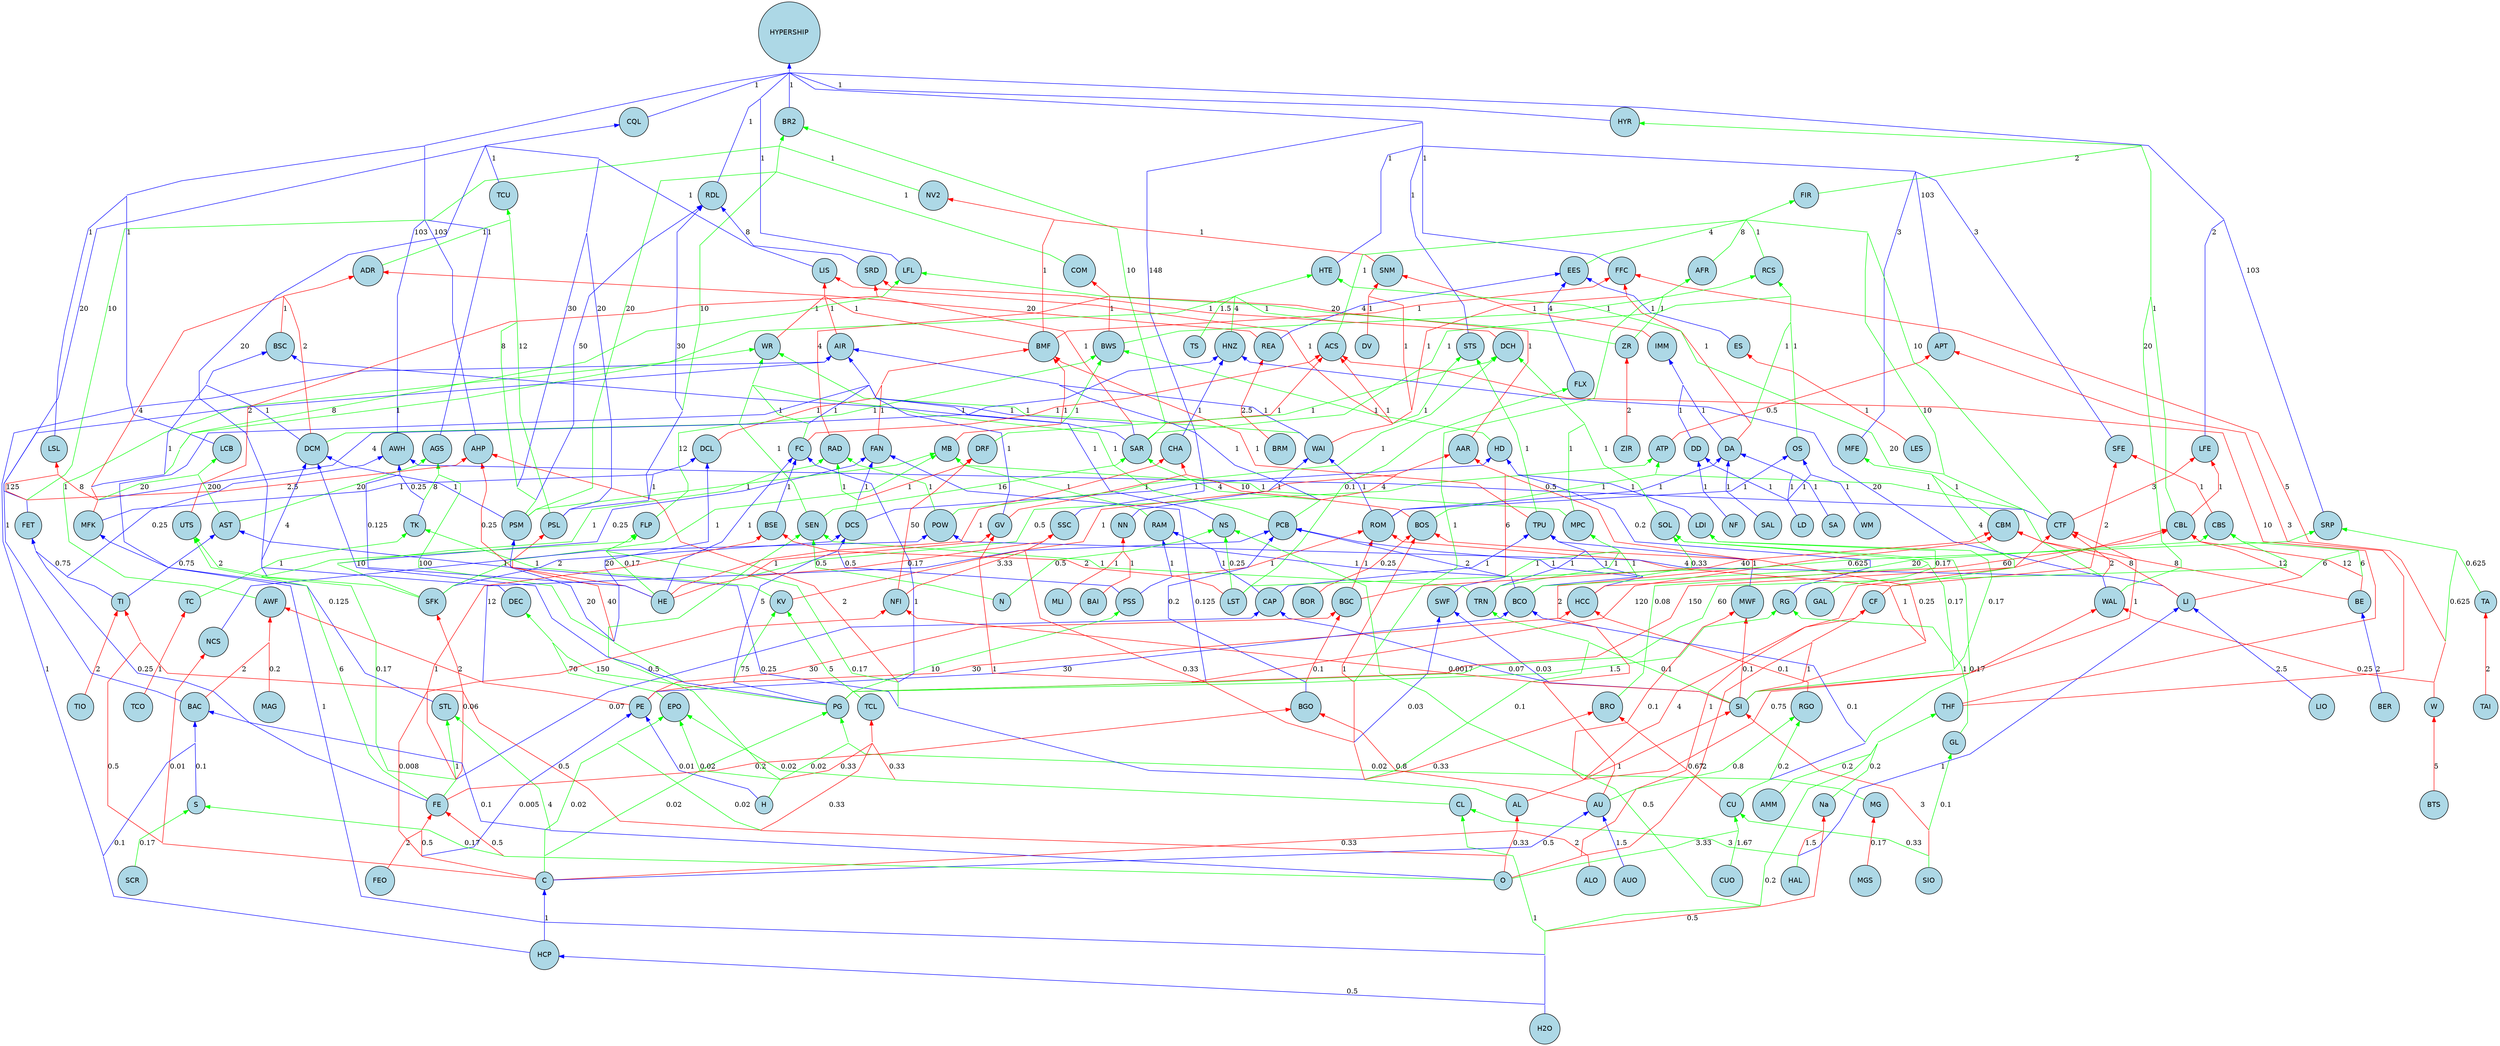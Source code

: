 graph ctree_graph {
bgcolor=white;
concentrate=True;
splines=polyline;
HYPERSHIP [fillcolor=lightblue, fontname=helvetica, shape=circle, style=filled];
HYPERSHIP -- AGS
  [color=blue, dir=back, label=1
, minlen=2];
AGS
 [fillcolor=lightblue, fontname=helvetica, shape=circle, style=filled];
AGS
 -- PG
  [color=green, dir=back, label=100
, minlen=2];
PG
 [fillcolor=lightblue, fontname=helvetica, shape=circle, style=filled];
PG
 -- H
  [color=green, dir=back, label="0.02\n", minlen=2];
H
 [fillcolor=lightblue, fontname=helvetica, shape=circle, style=filled];
PG
 -- C
  [color=green, dir=back, label="0.02\n", minlen=2];
C
 [fillcolor=lightblue, fontname=helvetica, shape=circle, style=filled];
C
 -- HCP
  [color=blue, dir=back, label=1
, minlen=2];
HCP
 [fillcolor=lightblue, fontname=helvetica, shape=circle, style=filled];
HCP
 -- H2O
  [color=blue, dir=back, label="0.5\n", minlen=2];
H2O
 [fillcolor=lightblue, fontname=helvetica, shape=circle, style=filled];
PG
 -- MG
  [color=green, dir=back, label="0.02\n", minlen=2];
MG
 [fillcolor=lightblue, fontname=helvetica, shape=circle, style=filled];
MG
 -- MGS
  [color=red, dir=back, label="0.17\n", minlen=2];
MGS
 [fillcolor=lightblue, fontname=helvetica, shape=circle, style=filled];
AGS
 -- AST
  [color=green, dir=back, label=20
, minlen=2];
AST
 [fillcolor=lightblue, fontname=helvetica, shape=circle, style=filled];
AST
 -- AL
  [color=blue, dir=back, label="0.25\n", minlen=2];
AL
 [fillcolor=lightblue, fontname=helvetica, shape=circle, style=filled];
AL
 -- ALO
  [color=red, dir=back, label=2
, minlen=2];
ALO
 [fillcolor=lightblue, fontname=helvetica, shape=circle, style=filled];
AL
 -- C
  [color=red, dir=back, label="0.33\n", minlen=2];
C
 [fillcolor=lightblue, fontname=helvetica, shape=circle, style=filled];
HCP
 [fillcolor=lightblue, fontname=helvetica, shape=circle, style=filled];
H2O
 [fillcolor=lightblue, fontname=helvetica, shape=circle, style=filled];
AL
 -- O
  [color=red, dir=back, label="0.33\n", minlen=2];
O
 [fillcolor=lightblue, fontname=helvetica, shape=circle, style=filled];
AST
 -- TI
  [color=blue, dir=back, label="0.75\n", minlen=2];
TI
 [fillcolor=lightblue, fontname=helvetica, shape=circle, style=filled];
TI
 -- TIO
  [color=red, dir=back, label=2
, minlen=2];
TIO
 [fillcolor=lightblue, fontname=helvetica, shape=circle, style=filled];
TI
 -- C
  [color=red, dir=back, label="0.5\n", minlen=2];
C
 [fillcolor=lightblue, fontname=helvetica, shape=circle, style=filled];
HCP
 [fillcolor=lightblue, fontname=helvetica, shape=circle, style=filled];
H2O
 [fillcolor=lightblue, fontname=helvetica, shape=circle, style=filled];
TI
 -- O
  [color=red, dir=back, label="0.5\n", minlen=2];
O
 [fillcolor=lightblue, fontname=helvetica, shape=circle, style=filled];
AGS
 -- TK
  [color=green, dir=back, label=8
, minlen=2];
TK
 [fillcolor=lightblue, fontname=helvetica, shape=circle, style=filled];
TK
 -- KV
  [color=green, dir=back, label=1
, minlen=2];
KV
 [fillcolor=lightblue, fontname=helvetica, shape=circle, style=filled];
KV
 -- PG
  [color=green, dir=back, label=75
, minlen=2];
PG
 [fillcolor=lightblue, fontname=helvetica, shape=circle, style=filled];
H
 [fillcolor=lightblue, fontname=helvetica, shape=circle, style=filled];
C
 [fillcolor=lightblue, fontname=helvetica, shape=circle, style=filled];
HCP
 [fillcolor=lightblue, fontname=helvetica, shape=circle, style=filled];
H2O
 [fillcolor=lightblue, fontname=helvetica, shape=circle, style=filled];
MG
 [fillcolor=lightblue, fontname=helvetica, shape=circle, style=filled];
MGS
 [fillcolor=lightblue, fontname=helvetica, shape=circle, style=filled];
KV
 -- TCL
  [color=green, dir=back, label=5
, minlen=2];
TCL
 [fillcolor=lightblue, fontname=helvetica, shape=circle, style=filled];
TCL
 -- CL
  [color=red, dir=back, label="0.33\n", minlen=2];
CL
 [fillcolor=lightblue, fontname=helvetica, shape=circle, style=filled];
CL
 -- HAL
  [color=green, dir=back, label=3
, minlen=2];
HAL
 [fillcolor=lightblue, fontname=helvetica, shape=circle, style=filled];
CL
 -- H2O
  [color=green, dir=back, label=1
, minlen=2];
H2O
 [fillcolor=lightblue, fontname=helvetica, shape=circle, style=filled];
TCL
 -- O
  [color=red, dir=back, label="0.33\n", minlen=2];
O
 [fillcolor=lightblue, fontname=helvetica, shape=circle, style=filled];
TCL
 -- H
  [color=red, dir=back, label="0.33\n", minlen=2];
H
 [fillcolor=lightblue, fontname=helvetica, shape=circle, style=filled];
TK
 -- TC
  [color=green, dir=back, label=1
, minlen=2];
TC
 [fillcolor=lightblue, fontname=helvetica, shape=circle, style=filled];
TC
 -- TCO
  [color=red, dir=back, label=1
, minlen=2];
TCO
 [fillcolor=lightblue, fontname=helvetica, shape=circle, style=filled];
HYPERSHIP -- AHP
  [color=blue, dir=back, label=103
, minlen=2];
AHP
 [fillcolor=lightblue, fontname=helvetica, shape=circle, style=filled];
AHP
 -- AL
  [color=red, dir=back, label=2
, minlen=2];
AL
 [fillcolor=lightblue, fontname=helvetica, shape=circle, style=filled];
ALO
 [fillcolor=lightblue, fontname=helvetica, shape=circle, style=filled];
C
 [fillcolor=lightblue, fontname=helvetica, shape=circle, style=filled];
HCP
 [fillcolor=lightblue, fontname=helvetica, shape=circle, style=filled];
H2O
 [fillcolor=lightblue, fontname=helvetica, shape=circle, style=filled];
O
 [fillcolor=lightblue, fontname=helvetica, shape=circle, style=filled];
AHP
 -- FET
  [color=red, dir=back, label="2.5\n", minlen=2];
FET
 [fillcolor=lightblue, fontname=helvetica, shape=circle, style=filled];
FET
 -- FE
  [color=blue, dir=back, label="0.25\n", minlen=2];
FE
 [fillcolor=lightblue, fontname=helvetica, shape=circle, style=filled];
FE
 -- FEO
  [color=red, dir=back, label=2
, minlen=2];
FEO
 [fillcolor=lightblue, fontname=helvetica, shape=circle, style=filled];
FE
 -- C
  [color=red, dir=back, label="0.5\n", minlen=2];
C
 [fillcolor=lightblue, fontname=helvetica, shape=circle, style=filled];
HCP
 [fillcolor=lightblue, fontname=helvetica, shape=circle, style=filled];
H2O
 [fillcolor=lightblue, fontname=helvetica, shape=circle, style=filled];
FE
 -- O
  [color=red, dir=back, label="0.5\n", minlen=2];
O
 [fillcolor=lightblue, fontname=helvetica, shape=circle, style=filled];
FET
 -- TI
  [color=blue, dir=back, label="0.75\n", minlen=2];
TI
 [fillcolor=lightblue, fontname=helvetica, shape=circle, style=filled];
TIO
 [fillcolor=lightblue, fontname=helvetica, shape=circle, style=filled];
C
 [fillcolor=lightblue, fontname=helvetica, shape=circle, style=filled];
HCP
 [fillcolor=lightblue, fontname=helvetica, shape=circle, style=filled];
H2O
 [fillcolor=lightblue, fontname=helvetica, shape=circle, style=filled];
O
 [fillcolor=lightblue, fontname=helvetica, shape=circle, style=filled];
AHP
 -- HE
  [color=red, dir=back, label="0.25\n", minlen=2];
HE
 [fillcolor=lightblue, fontname=helvetica, shape=circle, style=filled];
HYPERSHIP -- APT
  [color=blue, dir=back, label=103
, minlen=2];
APT
 [fillcolor=lightblue, fontname=helvetica, shape=circle, style=filled];
APT
 -- ATP
  [color=red, dir=back, label="0.5\n", minlen=2];
ATP
 [fillcolor=lightblue, fontname=helvetica, shape=circle, style=filled];
ATP
 -- BOS
  [color=green, dir=back, label=1
, minlen=2];
BOS
 [fillcolor=lightblue, fontname=helvetica, shape=circle, style=filled];
BOS
 -- BOR
  [color=red, dir=back, label="0.25\n", minlen=2];
BOR
 [fillcolor=lightblue, fontname=helvetica, shape=circle, style=filled];
BOS
 -- SI
  [color=red, dir=back, label="0.25\n", minlen=2];
SI
 [fillcolor=lightblue, fontname=helvetica, shape=circle, style=filled];
SI
 -- SIO
  [color=red, dir=back, label=3
, minlen=2];
SIO
 [fillcolor=lightblue, fontname=helvetica, shape=circle, style=filled];
SI
 -- AL
  [color=red, dir=back, label=1
, minlen=2];
AL
 [fillcolor=lightblue, fontname=helvetica, shape=circle, style=filled];
ALO
 [fillcolor=lightblue, fontname=helvetica, shape=circle, style=filled];
C
 [fillcolor=lightblue, fontname=helvetica, shape=circle, style=filled];
HCP
 [fillcolor=lightblue, fontname=helvetica, shape=circle, style=filled];
H2O
 [fillcolor=lightblue, fontname=helvetica, shape=circle, style=filled];
O
 [fillcolor=lightblue, fontname=helvetica, shape=circle, style=filled];
BOS
 -- AL
  [color=red, dir=back, label=1
, minlen=2];
AL
 [fillcolor=lightblue, fontname=helvetica, shape=circle, style=filled];
ALO
 [fillcolor=lightblue, fontname=helvetica, shape=circle, style=filled];
C
 [fillcolor=lightblue, fontname=helvetica, shape=circle, style=filled];
HCP
 [fillcolor=lightblue, fontname=helvetica, shape=circle, style=filled];
H2O
 [fillcolor=lightblue, fontname=helvetica, shape=circle, style=filled];
O
 [fillcolor=lightblue, fontname=helvetica, shape=circle, style=filled];
ATP
 -- CTF
  [color=green, dir=back, label=1
, minlen=2];
CTF
 [fillcolor=lightblue, fontname=helvetica, shape=circle, style=filled];
CTF
 -- WAL
  [color=red, dir=back, label=2
, minlen=2];
WAL
 [fillcolor=lightblue, fontname=helvetica, shape=circle, style=filled];
WAL
 -- W
  [color=red, dir=back, label="0.25\n", minlen=2];
W
 [fillcolor=lightblue, fontname=helvetica, shape=circle, style=filled];
W
 -- BTS
  [color=red, dir=back, label=5
, minlen=2];
BTS
 [fillcolor=lightblue, fontname=helvetica, shape=circle, style=filled];
WAL
 -- AL
  [color=red, dir=back, label="0.75\n", minlen=2];
AL
 [fillcolor=lightblue, fontname=helvetica, shape=circle, style=filled];
ALO
 [fillcolor=lightblue, fontname=helvetica, shape=circle, style=filled];
C
 [fillcolor=lightblue, fontname=helvetica, shape=circle, style=filled];
HCP
 [fillcolor=lightblue, fontname=helvetica, shape=circle, style=filled];
H2O
 [fillcolor=lightblue, fontname=helvetica, shape=circle, style=filled];
O
 [fillcolor=lightblue, fontname=helvetica, shape=circle, style=filled];
CTF
 -- SI
  [color=red, dir=back, label=1
, minlen=2];
SI
 [fillcolor=lightblue, fontname=helvetica, shape=circle, style=filled];
SIO
 [fillcolor=lightblue, fontname=helvetica, shape=circle, style=filled];
AL
 [fillcolor=lightblue, fontname=helvetica, shape=circle, style=filled];
ALO
 [fillcolor=lightblue, fontname=helvetica, shape=circle, style=filled];
C
 [fillcolor=lightblue, fontname=helvetica, shape=circle, style=filled];
HCP
 [fillcolor=lightblue, fontname=helvetica, shape=circle, style=filled];
H2O
 [fillcolor=lightblue, fontname=helvetica, shape=circle, style=filled];
O
 [fillcolor=lightblue, fontname=helvetica, shape=circle, style=filled];
CTF
 -- O
  [color=red, dir=back, label=1
, minlen=2];
O
 [fillcolor=lightblue, fontname=helvetica, shape=circle, style=filled];
ATP
 -- HE
  [color=green, dir=back, label="0.5\n", minlen=2];
HE
 [fillcolor=lightblue, fontname=helvetica, shape=circle, style=filled];
APT
 -- THF
  [color=red, dir=back, label=3
, minlen=2];
THF
 [fillcolor=lightblue, fontname=helvetica, shape=circle, style=filled];
THF
 -- AMM
  [color=green, dir=back, label="0.2\n", minlen=2];
AMM
 [fillcolor=lightblue, fontname=helvetica, shape=circle, style=filled];
THF
 -- H2O
  [color=green, dir=back, label="0.2\n", minlen=2];
H2O
 [fillcolor=lightblue, fontname=helvetica, shape=circle, style=filled];
THF
 -- Na
  [color=green, dir=back, label="0.2\n", minlen=2];
Na
 [fillcolor=lightblue, fontname=helvetica, shape=circle, style=filled];
Na
 -- HAL
  [color=red, dir=back, label="1.5\n", minlen=2];
HAL
 [fillcolor=lightblue, fontname=helvetica, shape=circle, style=filled];
Na
 -- H2O
  [color=red, dir=back, label="0.5\n", minlen=2];
H2O
 [fillcolor=lightblue, fontname=helvetica, shape=circle, style=filled];
HYPERSHIP -- AWH
  [color=blue, dir=back, label=103
, minlen=2];
AWH
 [fillcolor=lightblue, fontname=helvetica, shape=circle, style=filled];
AWH
 -- TI
  [color=blue, dir=back, label="0.25\n", minlen=2];
TI
 [fillcolor=lightblue, fontname=helvetica, shape=circle, style=filled];
TIO
 [fillcolor=lightblue, fontname=helvetica, shape=circle, style=filled];
C
 [fillcolor=lightblue, fontname=helvetica, shape=circle, style=filled];
HCP
 [fillcolor=lightblue, fontname=helvetica, shape=circle, style=filled];
H2O
 [fillcolor=lightblue, fontname=helvetica, shape=circle, style=filled];
O
 [fillcolor=lightblue, fontname=helvetica, shape=circle, style=filled];
AWH
 -- CTF
  [color=blue, dir=back, label="0.5\n", minlen=2];
CTF
 [fillcolor=lightblue, fontname=helvetica, shape=circle, style=filled];
WAL
 [fillcolor=lightblue, fontname=helvetica, shape=circle, style=filled];
W
 [fillcolor=lightblue, fontname=helvetica, shape=circle, style=filled];
BTS
 [fillcolor=lightblue, fontname=helvetica, shape=circle, style=filled];
AL
 [fillcolor=lightblue, fontname=helvetica, shape=circle, style=filled];
ALO
 [fillcolor=lightblue, fontname=helvetica, shape=circle, style=filled];
C
 [fillcolor=lightblue, fontname=helvetica, shape=circle, style=filled];
HCP
 [fillcolor=lightblue, fontname=helvetica, shape=circle, style=filled];
H2O
 [fillcolor=lightblue, fontname=helvetica, shape=circle, style=filled];
O
 [fillcolor=lightblue, fontname=helvetica, shape=circle, style=filled];
SI
 [fillcolor=lightblue, fontname=helvetica, shape=circle, style=filled];
SIO
 [fillcolor=lightblue, fontname=helvetica, shape=circle, style=filled];
AL
 [fillcolor=lightblue, fontname=helvetica, shape=circle, style=filled];
ALO
 [fillcolor=lightblue, fontname=helvetica, shape=circle, style=filled];
C
 [fillcolor=lightblue, fontname=helvetica, shape=circle, style=filled];
HCP
 [fillcolor=lightblue, fontname=helvetica, shape=circle, style=filled];
H2O
 [fillcolor=lightblue, fontname=helvetica, shape=circle, style=filled];
O
 [fillcolor=lightblue, fontname=helvetica, shape=circle, style=filled];
O
 [fillcolor=lightblue, fontname=helvetica, shape=circle, style=filled];
AWH
 -- TK
  [color=blue, dir=back, label="0.25\n", minlen=2];
TK
 [fillcolor=lightblue, fontname=helvetica, shape=circle, style=filled];
KV
 [fillcolor=lightblue, fontname=helvetica, shape=circle, style=filled];
PG
 [fillcolor=lightblue, fontname=helvetica, shape=circle, style=filled];
H
 [fillcolor=lightblue, fontname=helvetica, shape=circle, style=filled];
C
 [fillcolor=lightblue, fontname=helvetica, shape=circle, style=filled];
HCP
 [fillcolor=lightblue, fontname=helvetica, shape=circle, style=filled];
H2O
 [fillcolor=lightblue, fontname=helvetica, shape=circle, style=filled];
MG
 [fillcolor=lightblue, fontname=helvetica, shape=circle, style=filled];
MGS
 [fillcolor=lightblue, fontname=helvetica, shape=circle, style=filled];
TCL
 [fillcolor=lightblue, fontname=helvetica, shape=circle, style=filled];
CL
 [fillcolor=lightblue, fontname=helvetica, shape=circle, style=filled];
HAL
 [fillcolor=lightblue, fontname=helvetica, shape=circle, style=filled];
H2O
 [fillcolor=lightblue, fontname=helvetica, shape=circle, style=filled];
O
 [fillcolor=lightblue, fontname=helvetica, shape=circle, style=filled];
H
 [fillcolor=lightblue, fontname=helvetica, shape=circle, style=filled];
TC
 [fillcolor=lightblue, fontname=helvetica, shape=circle, style=filled];
TCO
 [fillcolor=lightblue, fontname=helvetica, shape=circle, style=filled];
AWH
 -- HE
  [color=blue, dir=back, label="0.125\n", minlen=2];
HE
 [fillcolor=lightblue, fontname=helvetica, shape=circle, style=filled];
HYPERSHIP -- BR2
  [color=blue, dir=back, label=1
, minlen=2];
BR2
 [fillcolor=lightblue, fontname=helvetica, shape=circle, style=filled];
BR2
 -- PSL
  [color=green, dir=back, label=10
, minlen=2];
PSL
 [fillcolor=lightblue, fontname=helvetica, shape=circle, style=filled];
PSL
 -- PG
  [color=red, dir=back, label=40
, minlen=2];
PG
 [fillcolor=lightblue, fontname=helvetica, shape=circle, style=filled];
H
 [fillcolor=lightblue, fontname=helvetica, shape=circle, style=filled];
C
 [fillcolor=lightblue, fontname=helvetica, shape=circle, style=filled];
HCP
 [fillcolor=lightblue, fontname=helvetica, shape=circle, style=filled];
H2O
 [fillcolor=lightblue, fontname=helvetica, shape=circle, style=filled];
MG
 [fillcolor=lightblue, fontname=helvetica, shape=circle, style=filled];
MGS
 [fillcolor=lightblue, fontname=helvetica, shape=circle, style=filled];
BR2
 -- PSM
  [color=green, dir=back, label=20
, minlen=2];
PSM
 [fillcolor=lightblue, fontname=helvetica, shape=circle, style=filled];
PSM
 -- PG
  [color=blue, dir=back, label=20
, minlen=2];
PG
 [fillcolor=lightblue, fontname=helvetica, shape=circle, style=filled];
H
 [fillcolor=lightblue, fontname=helvetica, shape=circle, style=filled];
C
 [fillcolor=lightblue, fontname=helvetica, shape=circle, style=filled];
HCP
 [fillcolor=lightblue, fontname=helvetica, shape=circle, style=filled];
H2O
 [fillcolor=lightblue, fontname=helvetica, shape=circle, style=filled];
MG
 [fillcolor=lightblue, fontname=helvetica, shape=circle, style=filled];
MGS
 [fillcolor=lightblue, fontname=helvetica, shape=circle, style=filled];
BR2
 -- FET
  [color=green, dir=back, label=10
, minlen=2];
FET
 [fillcolor=lightblue, fontname=helvetica, shape=circle, style=filled];
FE
 [fillcolor=lightblue, fontname=helvetica, shape=circle, style=filled];
FEO
 [fillcolor=lightblue, fontname=helvetica, shape=circle, style=filled];
C
 [fillcolor=lightblue, fontname=helvetica, shape=circle, style=filled];
HCP
 [fillcolor=lightblue, fontname=helvetica, shape=circle, style=filled];
H2O
 [fillcolor=lightblue, fontname=helvetica, shape=circle, style=filled];
O
 [fillcolor=lightblue, fontname=helvetica, shape=circle, style=filled];
TI
 [fillcolor=lightblue, fontname=helvetica, shape=circle, style=filled];
TIO
 [fillcolor=lightblue, fontname=helvetica, shape=circle, style=filled];
C
 [fillcolor=lightblue, fontname=helvetica, shape=circle, style=filled];
HCP
 [fillcolor=lightblue, fontname=helvetica, shape=circle, style=filled];
H2O
 [fillcolor=lightblue, fontname=helvetica, shape=circle, style=filled];
O
 [fillcolor=lightblue, fontname=helvetica, shape=circle, style=filled];
BR2
 -- NV2
  [color=green, dir=back, label=1
, minlen=2];
NV2
 [fillcolor=lightblue, fontname=helvetica, shape=circle, style=filled];
NV2
 -- BMF
  [color=red, dir=back, label=1
, minlen=2];
BMF
 [fillcolor=lightblue, fontname=helvetica, shape=circle, style=filled];
BMF
 -- TPU
  [color=red, dir=back, label=1
, minlen=2];
TPU
 [fillcolor=lightblue, fontname=helvetica, shape=circle, style=filled];
TPU
 -- MWF
  [color=blue, dir=back, label=1
, minlen=2];
MWF
 [fillcolor=lightblue, fontname=helvetica, shape=circle, style=filled];
MWF
 -- SI
  [color=red, dir=back, label="0.1\n", minlen=2];
SI
 [fillcolor=lightblue, fontname=helvetica, shape=circle, style=filled];
SIO
 [fillcolor=lightblue, fontname=helvetica, shape=circle, style=filled];
AL
 [fillcolor=lightblue, fontname=helvetica, shape=circle, style=filled];
ALO
 [fillcolor=lightblue, fontname=helvetica, shape=circle, style=filled];
C
 [fillcolor=lightblue, fontname=helvetica, shape=circle, style=filled];
HCP
 [fillcolor=lightblue, fontname=helvetica, shape=circle, style=filled];
H2O
 [fillcolor=lightblue, fontname=helvetica, shape=circle, style=filled];
O
 [fillcolor=lightblue, fontname=helvetica, shape=circle, style=filled];
MWF
 -- AL
  [color=red, dir=back, label="0.1\n", minlen=2];
AL
 [fillcolor=lightblue, fontname=helvetica, shape=circle, style=filled];
ALO
 [fillcolor=lightblue, fontname=helvetica, shape=circle, style=filled];
C
 [fillcolor=lightblue, fontname=helvetica, shape=circle, style=filled];
HCP
 [fillcolor=lightblue, fontname=helvetica, shape=circle, style=filled];
H2O
 [fillcolor=lightblue, fontname=helvetica, shape=circle, style=filled];
O
 [fillcolor=lightblue, fontname=helvetica, shape=circle, style=filled];
TPU
 -- TRN
  [color=blue, dir=back, label=1
, minlen=2];
TRN
 [fillcolor=lightblue, fontname=helvetica, shape=circle, style=filled];
TRN
 -- AL
  [color=green, dir=back, label="0.1\n", minlen=2];
AL
 [fillcolor=lightblue, fontname=helvetica, shape=circle, style=filled];
ALO
 [fillcolor=lightblue, fontname=helvetica, shape=circle, style=filled];
C
 [fillcolor=lightblue, fontname=helvetica, shape=circle, style=filled];
HCP
 [fillcolor=lightblue, fontname=helvetica, shape=circle, style=filled];
H2O
 [fillcolor=lightblue, fontname=helvetica, shape=circle, style=filled];
O
 [fillcolor=lightblue, fontname=helvetica, shape=circle, style=filled];
TRN
 -- SI
  [color=green, dir=back, label="0.1\n", minlen=2];
SI
 [fillcolor=lightblue, fontname=helvetica, shape=circle, style=filled];
SIO
 [fillcolor=lightblue, fontname=helvetica, shape=circle, style=filled];
AL
 [fillcolor=lightblue, fontname=helvetica, shape=circle, style=filled];
ALO
 [fillcolor=lightblue, fontname=helvetica, shape=circle, style=filled];
C
 [fillcolor=lightblue, fontname=helvetica, shape=circle, style=filled];
HCP
 [fillcolor=lightblue, fontname=helvetica, shape=circle, style=filled];
H2O
 [fillcolor=lightblue, fontname=helvetica, shape=circle, style=filled];
O
 [fillcolor=lightblue, fontname=helvetica, shape=circle, style=filled];
TPU
 -- CAP
  [color=blue, dir=back, label=1
, minlen=2];
CAP
 [fillcolor=lightblue, fontname=helvetica, shape=circle, style=filled];
CAP
 -- SI
  [color=blue, dir=back, label="0.07\n", minlen=2];
SI
 [fillcolor=lightblue, fontname=helvetica, shape=circle, style=filled];
SIO
 [fillcolor=lightblue, fontname=helvetica, shape=circle, style=filled];
AL
 [fillcolor=lightblue, fontname=helvetica, shape=circle, style=filled];
ALO
 [fillcolor=lightblue, fontname=helvetica, shape=circle, style=filled];
C
 [fillcolor=lightblue, fontname=helvetica, shape=circle, style=filled];
HCP
 [fillcolor=lightblue, fontname=helvetica, shape=circle, style=filled];
H2O
 [fillcolor=lightblue, fontname=helvetica, shape=circle, style=filled];
O
 [fillcolor=lightblue, fontname=helvetica, shape=circle, style=filled];
CAP
 -- FE
  [color=blue, dir=back, label="0.07\n", minlen=2];
FE
 [fillcolor=lightblue, fontname=helvetica, shape=circle, style=filled];
FEO
 [fillcolor=lightblue, fontname=helvetica, shape=circle, style=filled];
C
 [fillcolor=lightblue, fontname=helvetica, shape=circle, style=filled];
HCP
 [fillcolor=lightblue, fontname=helvetica, shape=circle, style=filled];
H2O
 [fillcolor=lightblue, fontname=helvetica, shape=circle, style=filled];
O
 [fillcolor=lightblue, fontname=helvetica, shape=circle, style=filled];
TPU
 -- HCC
  [color=blue, dir=back, label=1
, minlen=2];
HCC
 [fillcolor=lightblue, fontname=helvetica, shape=circle, style=filled];
HCC
 -- RGO
  [color=red, dir=back, label="0.1\n", minlen=2];
RGO
 [fillcolor=lightblue, fontname=helvetica, shape=circle, style=filled];
RGO
 -- AU
  [color=green, dir=back, label="0.8\n", minlen=2];
AU
 [fillcolor=lightblue, fontname=helvetica, shape=circle, style=filled];
AU
 -- C
  [color=blue, dir=back, label="0.5\n", minlen=2];
C
 [fillcolor=lightblue, fontname=helvetica, shape=circle, style=filled];
HCP
 [fillcolor=lightblue, fontname=helvetica, shape=circle, style=filled];
H2O
 [fillcolor=lightblue, fontname=helvetica, shape=circle, style=filled];
AU
 -- AUO
  [color=blue, dir=back, label="1.5\n", minlen=2];
AUO
 [fillcolor=lightblue, fontname=helvetica, shape=circle, style=filled];
RGO
 -- CU
  [color=green, dir=back, label="0.2\n", minlen=2];
CU
 [fillcolor=lightblue, fontname=helvetica, shape=circle, style=filled];
CU
 -- CUO
  [color=green, dir=back, label="1.67\n", minlen=2];
CUO
 [fillcolor=lightblue, fontname=helvetica, shape=circle, style=filled];
CU
 -- O
  [color=green, dir=back, label="3.33\n", minlen=2];
O
 [fillcolor=lightblue, fontname=helvetica, shape=circle, style=filled];
CU
 -- SIO
  [color=green, dir=back, label="0.33\n", minlen=2];
SIO
 [fillcolor=lightblue, fontname=helvetica, shape=circle, style=filled];
HCC
 -- PE
  [color=red, dir=back, label=30
, minlen=2];
PE
 [fillcolor=lightblue, fontname=helvetica, shape=circle, style=filled];
PE
 -- C
  [color=blue, dir=back, label="0.005\n", minlen=2];
C
 [fillcolor=lightblue, fontname=helvetica, shape=circle, style=filled];
HCP
 [fillcolor=lightblue, fontname=helvetica, shape=circle, style=filled];
H2O
 [fillcolor=lightblue, fontname=helvetica, shape=circle, style=filled];
PE
 -- H
  [color=blue, dir=back, label="0.01\n", minlen=2];
H
 [fillcolor=lightblue, fontname=helvetica, shape=circle, style=filled];
BMF
 -- FAN
  [color=red, dir=back, label=1
, minlen=2];
FAN
 [fillcolor=lightblue, fontname=helvetica, shape=circle, style=filled];
FAN
 -- AL
  [color=blue, dir=back, label="0.125\n", minlen=2];
AL
 [fillcolor=lightblue, fontname=helvetica, shape=circle, style=filled];
ALO
 [fillcolor=lightblue, fontname=helvetica, shape=circle, style=filled];
C
 [fillcolor=lightblue, fontname=helvetica, shape=circle, style=filled];
HCP
 [fillcolor=lightblue, fontname=helvetica, shape=circle, style=filled];
H2O
 [fillcolor=lightblue, fontname=helvetica, shape=circle, style=filled];
O
 [fillcolor=lightblue, fontname=helvetica, shape=circle, style=filled];
FAN
 -- DCS
  [color=blue, dir=back, label=1
, minlen=2];
DCS
 [fillcolor=lightblue, fontname=helvetica, shape=circle, style=filled];
DCS
 -- SFK
  [color=blue, dir=back, label=2
, minlen=2];
SFK
 [fillcolor=lightblue, fontname=helvetica, shape=circle, style=filled];
SFK
 -- FE
  [color=red, dir=back, label="0.06\n", minlen=2];
FE
 [fillcolor=lightblue, fontname=helvetica, shape=circle, style=filled];
FEO
 [fillcolor=lightblue, fontname=helvetica, shape=circle, style=filled];
C
 [fillcolor=lightblue, fontname=helvetica, shape=circle, style=filled];
HCP
 [fillcolor=lightblue, fontname=helvetica, shape=circle, style=filled];
H2O
 [fillcolor=lightblue, fontname=helvetica, shape=circle, style=filled];
O
 [fillcolor=lightblue, fontname=helvetica, shape=circle, style=filled];
DCS
 -- PG
  [color=blue, dir=back, label=5
, minlen=2];
PG
 [fillcolor=lightblue, fontname=helvetica, shape=circle, style=filled];
H
 [fillcolor=lightblue, fontname=helvetica, shape=circle, style=filled];
C
 [fillcolor=lightblue, fontname=helvetica, shape=circle, style=filled];
HCP
 [fillcolor=lightblue, fontname=helvetica, shape=circle, style=filled];
H2O
 [fillcolor=lightblue, fontname=helvetica, shape=circle, style=filled];
MG
 [fillcolor=lightblue, fontname=helvetica, shape=circle, style=filled];
MGS
 [fillcolor=lightblue, fontname=helvetica, shape=circle, style=filled];
DCS
 -- PSS
  [color=blue, dir=back, label="0.5\n", minlen=2];
PSS
 [fillcolor=lightblue, fontname=helvetica, shape=circle, style=filled];
PSS
 -- PG
  [color=green, dir=back, label=10
, minlen=2];
PG
 [fillcolor=lightblue, fontname=helvetica, shape=circle, style=filled];
H
 [fillcolor=lightblue, fontname=helvetica, shape=circle, style=filled];
C
 [fillcolor=lightblue, fontname=helvetica, shape=circle, style=filled];
HCP
 [fillcolor=lightblue, fontname=helvetica, shape=circle, style=filled];
H2O
 [fillcolor=lightblue, fontname=helvetica, shape=circle, style=filled];
MG
 [fillcolor=lightblue, fontname=helvetica, shape=circle, style=filled];
MGS
 [fillcolor=lightblue, fontname=helvetica, shape=circle, style=filled];
FAN
 -- SFK
  [color=blue, dir=back, label="0.25\n", minlen=2];
SFK
 [fillcolor=lightblue, fontname=helvetica, shape=circle, style=filled];
FE
 [fillcolor=lightblue, fontname=helvetica, shape=circle, style=filled];
FEO
 [fillcolor=lightblue, fontname=helvetica, shape=circle, style=filled];
C
 [fillcolor=lightblue, fontname=helvetica, shape=circle, style=filled];
HCP
 [fillcolor=lightblue, fontname=helvetica, shape=circle, style=filled];
H2O
 [fillcolor=lightblue, fontname=helvetica, shape=circle, style=filled];
O
 [fillcolor=lightblue, fontname=helvetica, shape=circle, style=filled];
BMF
 -- MB
  [color=red, dir=back, label=1
, minlen=2];
MB
 [fillcolor=lightblue, fontname=helvetica, shape=circle, style=filled];
MB
 -- RAM
  [color=green, dir=back, label=1
, minlen=2];
RAM
 [fillcolor=lightblue, fontname=helvetica, shape=circle, style=filled];
RAM
 -- PSS
  [color=blue, dir=back, label=1
, minlen=2];
PSS
 [fillcolor=lightblue, fontname=helvetica, shape=circle, style=filled];
PG
 [fillcolor=lightblue, fontname=helvetica, shape=circle, style=filled];
H
 [fillcolor=lightblue, fontname=helvetica, shape=circle, style=filled];
C
 [fillcolor=lightblue, fontname=helvetica, shape=circle, style=filled];
HCP
 [fillcolor=lightblue, fontname=helvetica, shape=circle, style=filled];
H2O
 [fillcolor=lightblue, fontname=helvetica, shape=circle, style=filled];
MG
 [fillcolor=lightblue, fontname=helvetica, shape=circle, style=filled];
MGS
 [fillcolor=lightblue, fontname=helvetica, shape=circle, style=filled];
RAM
 -- CAP
  [color=blue, dir=back, label=1
, minlen=2];
CAP
 [fillcolor=lightblue, fontname=helvetica, shape=circle, style=filled];
SI
 [fillcolor=lightblue, fontname=helvetica, shape=circle, style=filled];
SIO
 [fillcolor=lightblue, fontname=helvetica, shape=circle, style=filled];
AL
 [fillcolor=lightblue, fontname=helvetica, shape=circle, style=filled];
ALO
 [fillcolor=lightblue, fontname=helvetica, shape=circle, style=filled];
C
 [fillcolor=lightblue, fontname=helvetica, shape=circle, style=filled];
HCP
 [fillcolor=lightblue, fontname=helvetica, shape=circle, style=filled];
H2O
 [fillcolor=lightblue, fontname=helvetica, shape=circle, style=filled];
O
 [fillcolor=lightblue, fontname=helvetica, shape=circle, style=filled];
FE
 [fillcolor=lightblue, fontname=helvetica, shape=circle, style=filled];
FEO
 [fillcolor=lightblue, fontname=helvetica, shape=circle, style=filled];
C
 [fillcolor=lightblue, fontname=helvetica, shape=circle, style=filled];
HCP
 [fillcolor=lightblue, fontname=helvetica, shape=circle, style=filled];
H2O
 [fillcolor=lightblue, fontname=helvetica, shape=circle, style=filled];
O
 [fillcolor=lightblue, fontname=helvetica, shape=circle, style=filled];
RAM
 -- BCO
  [color=blue, dir=back, label=1
, minlen=2];
BCO
 [fillcolor=lightblue, fontname=helvetica, shape=circle, style=filled];
BCO
 -- CU
  [color=blue, dir=back, label="0.1\n", minlen=2];
CU
 [fillcolor=lightblue, fontname=helvetica, shape=circle, style=filled];
CUO
 [fillcolor=lightblue, fontname=helvetica, shape=circle, style=filled];
O
 [fillcolor=lightblue, fontname=helvetica, shape=circle, style=filled];
SIO
 [fillcolor=lightblue, fontname=helvetica, shape=circle, style=filled];
BCO
 -- PE
  [color=blue, dir=back, label=30
, minlen=2];
PE
 [fillcolor=lightblue, fontname=helvetica, shape=circle, style=filled];
C
 [fillcolor=lightblue, fontname=helvetica, shape=circle, style=filled];
HCP
 [fillcolor=lightblue, fontname=helvetica, shape=circle, style=filled];
H2O
 [fillcolor=lightblue, fontname=helvetica, shape=circle, style=filled];
H
 [fillcolor=lightblue, fontname=helvetica, shape=circle, style=filled];
MB
 -- MPC
  [color=green, dir=back, label=1
, minlen=2];
MPC
 [fillcolor=lightblue, fontname=helvetica, shape=circle, style=filled];
MPC
 -- SWF
  [color=green, dir=back, label=1
, minlen=2];
SWF
 [fillcolor=lightblue, fontname=helvetica, shape=circle, style=filled];
SWF
 -- SI
  [color=blue, dir=back, label="0.03\n", minlen=2];
SI
 [fillcolor=lightblue, fontname=helvetica, shape=circle, style=filled];
SIO
 [fillcolor=lightblue, fontname=helvetica, shape=circle, style=filled];
AL
 [fillcolor=lightblue, fontname=helvetica, shape=circle, style=filled];
ALO
 [fillcolor=lightblue, fontname=helvetica, shape=circle, style=filled];
C
 [fillcolor=lightblue, fontname=helvetica, shape=circle, style=filled];
HCP
 [fillcolor=lightblue, fontname=helvetica, shape=circle, style=filled];
H2O
 [fillcolor=lightblue, fontname=helvetica, shape=circle, style=filled];
O
 [fillcolor=lightblue, fontname=helvetica, shape=circle, style=filled];
SWF
 -- AL
  [color=blue, dir=back, label="0.03\n", minlen=2];
AL
 [fillcolor=lightblue, fontname=helvetica, shape=circle, style=filled];
ALO
 [fillcolor=lightblue, fontname=helvetica, shape=circle, style=filled];
C
 [fillcolor=lightblue, fontname=helvetica, shape=circle, style=filled];
HCP
 [fillcolor=lightblue, fontname=helvetica, shape=circle, style=filled];
H2O
 [fillcolor=lightblue, fontname=helvetica, shape=circle, style=filled];
O
 [fillcolor=lightblue, fontname=helvetica, shape=circle, style=filled];
MPC
 -- TRN
  [color=green, dir=back, label=1
, minlen=2];
TRN
 [fillcolor=lightblue, fontname=helvetica, shape=circle, style=filled];
AL
 [fillcolor=lightblue, fontname=helvetica, shape=circle, style=filled];
ALO
 [fillcolor=lightblue, fontname=helvetica, shape=circle, style=filled];
C
 [fillcolor=lightblue, fontname=helvetica, shape=circle, style=filled];
HCP
 [fillcolor=lightblue, fontname=helvetica, shape=circle, style=filled];
H2O
 [fillcolor=lightblue, fontname=helvetica, shape=circle, style=filled];
O
 [fillcolor=lightblue, fontname=helvetica, shape=circle, style=filled];
SI
 [fillcolor=lightblue, fontname=helvetica, shape=circle, style=filled];
SIO
 [fillcolor=lightblue, fontname=helvetica, shape=circle, style=filled];
AL
 [fillcolor=lightblue, fontname=helvetica, shape=circle, style=filled];
ALO
 [fillcolor=lightblue, fontname=helvetica, shape=circle, style=filled];
C
 [fillcolor=lightblue, fontname=helvetica, shape=circle, style=filled];
HCP
 [fillcolor=lightblue, fontname=helvetica, shape=circle, style=filled];
H2O
 [fillcolor=lightblue, fontname=helvetica, shape=circle, style=filled];
O
 [fillcolor=lightblue, fontname=helvetica, shape=circle, style=filled];
MPC
 -- BCO
  [color=green, dir=back, label=1
, minlen=2];
BCO
 [fillcolor=lightblue, fontname=helvetica, shape=circle, style=filled];
CU
 [fillcolor=lightblue, fontname=helvetica, shape=circle, style=filled];
CUO
 [fillcolor=lightblue, fontname=helvetica, shape=circle, style=filled];
O
 [fillcolor=lightblue, fontname=helvetica, shape=circle, style=filled];
SIO
 [fillcolor=lightblue, fontname=helvetica, shape=circle, style=filled];
PE
 [fillcolor=lightblue, fontname=helvetica, shape=circle, style=filled];
C
 [fillcolor=lightblue, fontname=helvetica, shape=circle, style=filled];
HCP
 [fillcolor=lightblue, fontname=helvetica, shape=circle, style=filled];
H2O
 [fillcolor=lightblue, fontname=helvetica, shape=circle, style=filled];
H
 [fillcolor=lightblue, fontname=helvetica, shape=circle, style=filled];
MB
 -- PSM
  [color=green, dir=back, label=1
, minlen=2];
PSM
 [fillcolor=lightblue, fontname=helvetica, shape=circle, style=filled];
PG
 [fillcolor=lightblue, fontname=helvetica, shape=circle, style=filled];
H
 [fillcolor=lightblue, fontname=helvetica, shape=circle, style=filled];
C
 [fillcolor=lightblue, fontname=helvetica, shape=circle, style=filled];
HCP
 [fillcolor=lightblue, fontname=helvetica, shape=circle, style=filled];
H2O
 [fillcolor=lightblue, fontname=helvetica, shape=circle, style=filled];
MG
 [fillcolor=lightblue, fontname=helvetica, shape=circle, style=filled];
MGS
 [fillcolor=lightblue, fontname=helvetica, shape=circle, style=filled];
MB
 -- SFK
  [color=green, dir=back, label=1
, minlen=2];
SFK
 [fillcolor=lightblue, fontname=helvetica, shape=circle, style=filled];
FE
 [fillcolor=lightblue, fontname=helvetica, shape=circle, style=filled];
FEO
 [fillcolor=lightblue, fontname=helvetica, shape=circle, style=filled];
C
 [fillcolor=lightblue, fontname=helvetica, shape=circle, style=filled];
HCP
 [fillcolor=lightblue, fontname=helvetica, shape=circle, style=filled];
H2O
 [fillcolor=lightblue, fontname=helvetica, shape=circle, style=filled];
O
 [fillcolor=lightblue, fontname=helvetica, shape=circle, style=filled];
BMF
 -- DCL
  [color=red, dir=back, label=1
, minlen=2];
DCL
 [fillcolor=lightblue, fontname=helvetica, shape=circle, style=filled];
DCL
 -- PSL
  [color=blue, dir=back, label=1
, minlen=2];
PSL
 [fillcolor=lightblue, fontname=helvetica, shape=circle, style=filled];
PG
 [fillcolor=lightblue, fontname=helvetica, shape=circle, style=filled];
H
 [fillcolor=lightblue, fontname=helvetica, shape=circle, style=filled];
C
 [fillcolor=lightblue, fontname=helvetica, shape=circle, style=filled];
HCP
 [fillcolor=lightblue, fontname=helvetica, shape=circle, style=filled];
H2O
 [fillcolor=lightblue, fontname=helvetica, shape=circle, style=filled];
MG
 [fillcolor=lightblue, fontname=helvetica, shape=circle, style=filled];
MGS
 [fillcolor=lightblue, fontname=helvetica, shape=circle, style=filled];
DCL
 -- MFK
  [color=blue, dir=back, label=1
, minlen=2];
MFK
 [fillcolor=lightblue, fontname=helvetica, shape=circle, style=filled];
MFK
 -- STL
  [color=blue, dir=back, label="0.125\n", minlen=2];
STL
 [fillcolor=lightblue, fontname=helvetica, shape=circle, style=filled];
STL
 -- FE
  [color=green, dir=back, label=1
, minlen=2];
FE
 [fillcolor=lightblue, fontname=helvetica, shape=circle, style=filled];
FEO
 [fillcolor=lightblue, fontname=helvetica, shape=circle, style=filled];
C
 [fillcolor=lightblue, fontname=helvetica, shape=circle, style=filled];
HCP
 [fillcolor=lightblue, fontname=helvetica, shape=circle, style=filled];
H2O
 [fillcolor=lightblue, fontname=helvetica, shape=circle, style=filled];
O
 [fillcolor=lightblue, fontname=helvetica, shape=circle, style=filled];
STL
 -- O
  [color=green, dir=back, label=4
, minlen=2];
O
 [fillcolor=lightblue, fontname=helvetica, shape=circle, style=filled];
DCL
 -- PG
  [color=blue, dir=back, label=20
, minlen=2];
PG
 [fillcolor=lightblue, fontname=helvetica, shape=circle, style=filled];
H
 [fillcolor=lightblue, fontname=helvetica, shape=circle, style=filled];
C
 [fillcolor=lightblue, fontname=helvetica, shape=circle, style=filled];
HCP
 [fillcolor=lightblue, fontname=helvetica, shape=circle, style=filled];
H2O
 [fillcolor=lightblue, fontname=helvetica, shape=circle, style=filled];
MG
 [fillcolor=lightblue, fontname=helvetica, shape=circle, style=filled];
MGS
 [fillcolor=lightblue, fontname=helvetica, shape=circle, style=filled];
NV2
 -- SNM
  [color=red, dir=back, label=1
, minlen=2];
SNM
 [fillcolor=lightblue, fontname=helvetica, shape=circle, style=filled];
SNM
 -- WAI
  [color=red, dir=back, label=1
, minlen=2];
WAI
 [fillcolor=lightblue, fontname=helvetica, shape=circle, style=filled];
WAI
 -- NN
  [color=blue, dir=back, label=1
, minlen=2];
NN
 [fillcolor=lightblue, fontname=helvetica, shape=circle, style=filled];
NN
 -- BAI
  [color=red, dir=back, label=1
, minlen=2];
BAI
 [fillcolor=lightblue, fontname=helvetica, shape=circle, style=filled];
NN
 -- MLI
  [color=red, dir=back, label=1
, minlen=2];
MLI
 [fillcolor=lightblue, fontname=helvetica, shape=circle, style=filled];
WAI
 -- ROM
  [color=blue, dir=back, label=1
, minlen=2];
ROM
 [fillcolor=lightblue, fontname=helvetica, shape=circle, style=filled];
ROM
 -- PSS
  [color=red, dir=back, label=1
, minlen=2];
PSS
 [fillcolor=lightblue, fontname=helvetica, shape=circle, style=filled];
PG
 [fillcolor=lightblue, fontname=helvetica, shape=circle, style=filled];
H
 [fillcolor=lightblue, fontname=helvetica, shape=circle, style=filled];
C
 [fillcolor=lightblue, fontname=helvetica, shape=circle, style=filled];
HCP
 [fillcolor=lightblue, fontname=helvetica, shape=circle, style=filled];
H2O
 [fillcolor=lightblue, fontname=helvetica, shape=circle, style=filled];
MG
 [fillcolor=lightblue, fontname=helvetica, shape=circle, style=filled];
MGS
 [fillcolor=lightblue, fontname=helvetica, shape=circle, style=filled];
ROM
 -- BGC
  [color=red, dir=back, label=1
, minlen=2];
BGC
 [fillcolor=lightblue, fontname=helvetica, shape=circle, style=filled];
BGC
 -- BGO
  [color=red, dir=back, label="0.1\n", minlen=2];
BGO
 [fillcolor=lightblue, fontname=helvetica, shape=circle, style=filled];
BGO
 -- AU
  [color=red, dir=back, label="0.8\n", minlen=2];
AU
 [fillcolor=lightblue, fontname=helvetica, shape=circle, style=filled];
C
 [fillcolor=lightblue, fontname=helvetica, shape=circle, style=filled];
HCP
 [fillcolor=lightblue, fontname=helvetica, shape=circle, style=filled];
H2O
 [fillcolor=lightblue, fontname=helvetica, shape=circle, style=filled];
AUO
 [fillcolor=lightblue, fontname=helvetica, shape=circle, style=filled];
BGO
 -- FE
  [color=red, dir=back, label="0.2\n", minlen=2];
FE
 [fillcolor=lightblue, fontname=helvetica, shape=circle, style=filled];
FEO
 [fillcolor=lightblue, fontname=helvetica, shape=circle, style=filled];
C
 [fillcolor=lightblue, fontname=helvetica, shape=circle, style=filled];
HCP
 [fillcolor=lightblue, fontname=helvetica, shape=circle, style=filled];
H2O
 [fillcolor=lightblue, fontname=helvetica, shape=circle, style=filled];
O
 [fillcolor=lightblue, fontname=helvetica, shape=circle, style=filled];
BGC
 -- PE
  [color=red, dir=back, label=30
, minlen=2];
PE
 [fillcolor=lightblue, fontname=helvetica, shape=circle, style=filled];
C
 [fillcolor=lightblue, fontname=helvetica, shape=circle, style=filled];
HCP
 [fillcolor=lightblue, fontname=helvetica, shape=circle, style=filled];
H2O
 [fillcolor=lightblue, fontname=helvetica, shape=circle, style=filled];
H
 [fillcolor=lightblue, fontname=helvetica, shape=circle, style=filled];
ROM
 -- SI
  [color=red, dir=back, label=1
, minlen=2];
SI
 [fillcolor=lightblue, fontname=helvetica, shape=circle, style=filled];
SIO
 [fillcolor=lightblue, fontname=helvetica, shape=circle, style=filled];
AL
 [fillcolor=lightblue, fontname=helvetica, shape=circle, style=filled];
ALO
 [fillcolor=lightblue, fontname=helvetica, shape=circle, style=filled];
C
 [fillcolor=lightblue, fontname=helvetica, shape=circle, style=filled];
HCP
 [fillcolor=lightblue, fontname=helvetica, shape=circle, style=filled];
H2O
 [fillcolor=lightblue, fontname=helvetica, shape=circle, style=filled];
O
 [fillcolor=lightblue, fontname=helvetica, shape=circle, style=filled];
SNM
 -- DV
  [color=red, dir=back, label=1
, minlen=2];
DV
 [fillcolor=lightblue, fontname=helvetica, shape=circle, style=filled];
SNM
 -- IMM
  [color=red, dir=back, label=1
, minlen=2];
IMM
 [fillcolor=lightblue, fontname=helvetica, shape=circle, style=filled];
IMM
 -- DA
  [color=blue, dir=back, label=1
, minlen=2];
DA
 [fillcolor=lightblue, fontname=helvetica, shape=circle, style=filled];
DA
 -- SAL
  [color=blue, dir=back, label=1
, minlen=2];
SAL
 [fillcolor=lightblue, fontname=helvetica, shape=circle, style=filled];
DA
 -- LD
  [color=blue, dir=back, label=1
, minlen=2];
LD
 [fillcolor=lightblue, fontname=helvetica, shape=circle, style=filled];
DA
 -- ROM
  [color=blue, dir=back, label=1
, minlen=2];
ROM
 [fillcolor=lightblue, fontname=helvetica, shape=circle, style=filled];
PSS
 [fillcolor=lightblue, fontname=helvetica, shape=circle, style=filled];
PG
 [fillcolor=lightblue, fontname=helvetica, shape=circle, style=filled];
H
 [fillcolor=lightblue, fontname=helvetica, shape=circle, style=filled];
C
 [fillcolor=lightblue, fontname=helvetica, shape=circle, style=filled];
HCP
 [fillcolor=lightblue, fontname=helvetica, shape=circle, style=filled];
H2O
 [fillcolor=lightblue, fontname=helvetica, shape=circle, style=filled];
MG
 [fillcolor=lightblue, fontname=helvetica, shape=circle, style=filled];
MGS
 [fillcolor=lightblue, fontname=helvetica, shape=circle, style=filled];
BGC
 [fillcolor=lightblue, fontname=helvetica, shape=circle, style=filled];
BGO
 [fillcolor=lightblue, fontname=helvetica, shape=circle, style=filled];
AU
 [fillcolor=lightblue, fontname=helvetica, shape=circle, style=filled];
C
 [fillcolor=lightblue, fontname=helvetica, shape=circle, style=filled];
HCP
 [fillcolor=lightblue, fontname=helvetica, shape=circle, style=filled];
H2O
 [fillcolor=lightblue, fontname=helvetica, shape=circle, style=filled];
AUO
 [fillcolor=lightblue, fontname=helvetica, shape=circle, style=filled];
FE
 [fillcolor=lightblue, fontname=helvetica, shape=circle, style=filled];
FEO
 [fillcolor=lightblue, fontname=helvetica, shape=circle, style=filled];
C
 [fillcolor=lightblue, fontname=helvetica, shape=circle, style=filled];
HCP
 [fillcolor=lightblue, fontname=helvetica, shape=circle, style=filled];
H2O
 [fillcolor=lightblue, fontname=helvetica, shape=circle, style=filled];
O
 [fillcolor=lightblue, fontname=helvetica, shape=circle, style=filled];
PE
 [fillcolor=lightblue, fontname=helvetica, shape=circle, style=filled];
C
 [fillcolor=lightblue, fontname=helvetica, shape=circle, style=filled];
HCP
 [fillcolor=lightblue, fontname=helvetica, shape=circle, style=filled];
H2O
 [fillcolor=lightblue, fontname=helvetica, shape=circle, style=filled];
H
 [fillcolor=lightblue, fontname=helvetica, shape=circle, style=filled];
SI
 [fillcolor=lightblue, fontname=helvetica, shape=circle, style=filled];
SIO
 [fillcolor=lightblue, fontname=helvetica, shape=circle, style=filled];
AL
 [fillcolor=lightblue, fontname=helvetica, shape=circle, style=filled];
ALO
 [fillcolor=lightblue, fontname=helvetica, shape=circle, style=filled];
C
 [fillcolor=lightblue, fontname=helvetica, shape=circle, style=filled];
HCP
 [fillcolor=lightblue, fontname=helvetica, shape=circle, style=filled];
H2O
 [fillcolor=lightblue, fontname=helvetica, shape=circle, style=filled];
O
 [fillcolor=lightblue, fontname=helvetica, shape=circle, style=filled];
DA
 -- SA
  [color=blue, dir=back, label=1
, minlen=2];
SA
 [fillcolor=lightblue, fontname=helvetica, shape=circle, style=filled];
IMM
 -- DD
  [color=blue, dir=back, label=1
, minlen=2];
DD
 [fillcolor=lightblue, fontname=helvetica, shape=circle, style=filled];
DD
 -- NF
  [color=blue, dir=back, label=1
, minlen=2];
NF
 [fillcolor=lightblue, fontname=helvetica, shape=circle, style=filled];
DD
 -- LD
  [color=blue, dir=back, label=1
, minlen=2];
LD
 [fillcolor=lightblue, fontname=helvetica, shape=circle, style=filled];
BR2
 -- SAR
  [color=green, dir=back, label=10
, minlen=2];
SAR
 [fillcolor=lightblue, fontname=helvetica, shape=circle, style=filled];
SAR
 -- SEN
  [color=green, dir=back, label=16
, minlen=2];
SEN
 [fillcolor=lightblue, fontname=helvetica, shape=circle, style=filled];
SEN
 -- TRN
  [color=green, dir=back, label=1
, minlen=2];
TRN
 [fillcolor=lightblue, fontname=helvetica, shape=circle, style=filled];
AL
 [fillcolor=lightblue, fontname=helvetica, shape=circle, style=filled];
ALO
 [fillcolor=lightblue, fontname=helvetica, shape=circle, style=filled];
C
 [fillcolor=lightblue, fontname=helvetica, shape=circle, style=filled];
HCP
 [fillcolor=lightblue, fontname=helvetica, shape=circle, style=filled];
H2O
 [fillcolor=lightblue, fontname=helvetica, shape=circle, style=filled];
O
 [fillcolor=lightblue, fontname=helvetica, shape=circle, style=filled];
SI
 [fillcolor=lightblue, fontname=helvetica, shape=circle, style=filled];
SIO
 [fillcolor=lightblue, fontname=helvetica, shape=circle, style=filled];
AL
 [fillcolor=lightblue, fontname=helvetica, shape=circle, style=filled];
ALO
 [fillcolor=lightblue, fontname=helvetica, shape=circle, style=filled];
C
 [fillcolor=lightblue, fontname=helvetica, shape=circle, style=filled];
HCP
 [fillcolor=lightblue, fontname=helvetica, shape=circle, style=filled];
H2O
 [fillcolor=lightblue, fontname=helvetica, shape=circle, style=filled];
O
 [fillcolor=lightblue, fontname=helvetica, shape=circle, style=filled];
SEN
 -- H
  [color=green, dir=back, label="0.5\n", minlen=2];
H
 [fillcolor=lightblue, fontname=helvetica, shape=circle, style=filled];
SEN
 -- N
  [color=green, dir=back, label="0.5\n", minlen=2];
N
 [fillcolor=lightblue, fontname=helvetica, shape=circle, style=filled];
SAR
 -- PCB
  [color=green, dir=back, label=4
, minlen=2];
PCB
 [fillcolor=lightblue, fontname=helvetica, shape=circle, style=filled];
PCB
 -- SWF
  [color=blue, dir=back, label=2
, minlen=2];
SWF
 [fillcolor=lightblue, fontname=helvetica, shape=circle, style=filled];
SI
 [fillcolor=lightblue, fontname=helvetica, shape=circle, style=filled];
SIO
 [fillcolor=lightblue, fontname=helvetica, shape=circle, style=filled];
AL
 [fillcolor=lightblue, fontname=helvetica, shape=circle, style=filled];
ALO
 [fillcolor=lightblue, fontname=helvetica, shape=circle, style=filled];
C
 [fillcolor=lightblue, fontname=helvetica, shape=circle, style=filled];
HCP
 [fillcolor=lightblue, fontname=helvetica, shape=circle, style=filled];
H2O
 [fillcolor=lightblue, fontname=helvetica, shape=circle, style=filled];
O
 [fillcolor=lightblue, fontname=helvetica, shape=circle, style=filled];
AL
 [fillcolor=lightblue, fontname=helvetica, shape=circle, style=filled];
ALO
 [fillcolor=lightblue, fontname=helvetica, shape=circle, style=filled];
C
 [fillcolor=lightblue, fontname=helvetica, shape=circle, style=filled];
HCP
 [fillcolor=lightblue, fontname=helvetica, shape=circle, style=filled];
H2O
 [fillcolor=lightblue, fontname=helvetica, shape=circle, style=filled];
O
 [fillcolor=lightblue, fontname=helvetica, shape=circle, style=filled];
PCB
 -- BCO
  [color=blue, dir=back, label=1
, minlen=2];
BCO
 [fillcolor=lightblue, fontname=helvetica, shape=circle, style=filled];
CU
 [fillcolor=lightblue, fontname=helvetica, shape=circle, style=filled];
CUO
 [fillcolor=lightblue, fontname=helvetica, shape=circle, style=filled];
O
 [fillcolor=lightblue, fontname=helvetica, shape=circle, style=filled];
SIO
 [fillcolor=lightblue, fontname=helvetica, shape=circle, style=filled];
PE
 [fillcolor=lightblue, fontname=helvetica, shape=circle, style=filled];
C
 [fillcolor=lightblue, fontname=helvetica, shape=circle, style=filled];
HCP
 [fillcolor=lightblue, fontname=helvetica, shape=circle, style=filled];
H2O
 [fillcolor=lightblue, fontname=helvetica, shape=circle, style=filled];
H
 [fillcolor=lightblue, fontname=helvetica, shape=circle, style=filled];
PCB
 -- PE
  [color=blue, dir=back, label=12
, minlen=2];
PE
 [fillcolor=lightblue, fontname=helvetica, shape=circle, style=filled];
C
 [fillcolor=lightblue, fontname=helvetica, shape=circle, style=filled];
HCP
 [fillcolor=lightblue, fontname=helvetica, shape=circle, style=filled];
H2O
 [fillcolor=lightblue, fontname=helvetica, shape=circle, style=filled];
H
 [fillcolor=lightblue, fontname=helvetica, shape=circle, style=filled];
PCB
 -- BGO
  [color=blue, dir=back, label="0.2\n", minlen=2];
BGO
 [fillcolor=lightblue, fontname=helvetica, shape=circle, style=filled];
AU
 [fillcolor=lightblue, fontname=helvetica, shape=circle, style=filled];
C
 [fillcolor=lightblue, fontname=helvetica, shape=circle, style=filled];
HCP
 [fillcolor=lightblue, fontname=helvetica, shape=circle, style=filled];
H2O
 [fillcolor=lightblue, fontname=helvetica, shape=circle, style=filled];
AUO
 [fillcolor=lightblue, fontname=helvetica, shape=circle, style=filled];
FE
 [fillcolor=lightblue, fontname=helvetica, shape=circle, style=filled];
FEO
 [fillcolor=lightblue, fontname=helvetica, shape=circle, style=filled];
C
 [fillcolor=lightblue, fontname=helvetica, shape=circle, style=filled];
HCP
 [fillcolor=lightblue, fontname=helvetica, shape=circle, style=filled];
H2O
 [fillcolor=lightblue, fontname=helvetica, shape=circle, style=filled];
O
 [fillcolor=lightblue, fontname=helvetica, shape=circle, style=filled];
BR2
 -- COM
  [color=green, dir=back, label=1
, minlen=2];
COM
 [fillcolor=lightblue, fontname=helvetica, shape=circle, style=filled];
COM
 -- BWS
  [color=red, dir=back, label=1
, minlen=2];
BWS
 [fillcolor=lightblue, fontname=helvetica, shape=circle, style=filled];
BWS
 -- MB
  [color=green, dir=back, label=1
, minlen=2];
MB
 [fillcolor=lightblue, fontname=helvetica, shape=circle, style=filled];
RAM
 [fillcolor=lightblue, fontname=helvetica, shape=circle, style=filled];
PSS
 [fillcolor=lightblue, fontname=helvetica, shape=circle, style=filled];
PG
 [fillcolor=lightblue, fontname=helvetica, shape=circle, style=filled];
H
 [fillcolor=lightblue, fontname=helvetica, shape=circle, style=filled];
C
 [fillcolor=lightblue, fontname=helvetica, shape=circle, style=filled];
HCP
 [fillcolor=lightblue, fontname=helvetica, shape=circle, style=filled];
H2O
 [fillcolor=lightblue, fontname=helvetica, shape=circle, style=filled];
MG
 [fillcolor=lightblue, fontname=helvetica, shape=circle, style=filled];
MGS
 [fillcolor=lightblue, fontname=helvetica, shape=circle, style=filled];
CAP
 [fillcolor=lightblue, fontname=helvetica, shape=circle, style=filled];
SI
 [fillcolor=lightblue, fontname=helvetica, shape=circle, style=filled];
SIO
 [fillcolor=lightblue, fontname=helvetica, shape=circle, style=filled];
AL
 [fillcolor=lightblue, fontname=helvetica, shape=circle, style=filled];
ALO
 [fillcolor=lightblue, fontname=helvetica, shape=circle, style=filled];
C
 [fillcolor=lightblue, fontname=helvetica, shape=circle, style=filled];
HCP
 [fillcolor=lightblue, fontname=helvetica, shape=circle, style=filled];
H2O
 [fillcolor=lightblue, fontname=helvetica, shape=circle, style=filled];
O
 [fillcolor=lightblue, fontname=helvetica, shape=circle, style=filled];
FE
 [fillcolor=lightblue, fontname=helvetica, shape=circle, style=filled];
FEO
 [fillcolor=lightblue, fontname=helvetica, shape=circle, style=filled];
C
 [fillcolor=lightblue, fontname=helvetica, shape=circle, style=filled];
HCP
 [fillcolor=lightblue, fontname=helvetica, shape=circle, style=filled];
H2O
 [fillcolor=lightblue, fontname=helvetica, shape=circle, style=filled];
O
 [fillcolor=lightblue, fontname=helvetica, shape=circle, style=filled];
BCO
 [fillcolor=lightblue, fontname=helvetica, shape=circle, style=filled];
CU
 [fillcolor=lightblue, fontname=helvetica, shape=circle, style=filled];
CUO
 [fillcolor=lightblue, fontname=helvetica, shape=circle, style=filled];
O
 [fillcolor=lightblue, fontname=helvetica, shape=circle, style=filled];
SIO
 [fillcolor=lightblue, fontname=helvetica, shape=circle, style=filled];
PE
 [fillcolor=lightblue, fontname=helvetica, shape=circle, style=filled];
C
 [fillcolor=lightblue, fontname=helvetica, shape=circle, style=filled];
HCP
 [fillcolor=lightblue, fontname=helvetica, shape=circle, style=filled];
H2O
 [fillcolor=lightblue, fontname=helvetica, shape=circle, style=filled];
H
 [fillcolor=lightblue, fontname=helvetica, shape=circle, style=filled];
MPC
 [fillcolor=lightblue, fontname=helvetica, shape=circle, style=filled];
SWF
 [fillcolor=lightblue, fontname=helvetica, shape=circle, style=filled];
SI
 [fillcolor=lightblue, fontname=helvetica, shape=circle, style=filled];
SIO
 [fillcolor=lightblue, fontname=helvetica, shape=circle, style=filled];
AL
 [fillcolor=lightblue, fontname=helvetica, shape=circle, style=filled];
ALO
 [fillcolor=lightblue, fontname=helvetica, shape=circle, style=filled];
C
 [fillcolor=lightblue, fontname=helvetica, shape=circle, style=filled];
HCP
 [fillcolor=lightblue, fontname=helvetica, shape=circle, style=filled];
H2O
 [fillcolor=lightblue, fontname=helvetica, shape=circle, style=filled];
O
 [fillcolor=lightblue, fontname=helvetica, shape=circle, style=filled];
AL
 [fillcolor=lightblue, fontname=helvetica, shape=circle, style=filled];
ALO
 [fillcolor=lightblue, fontname=helvetica, shape=circle, style=filled];
C
 [fillcolor=lightblue, fontname=helvetica, shape=circle, style=filled];
HCP
 [fillcolor=lightblue, fontname=helvetica, shape=circle, style=filled];
H2O
 [fillcolor=lightblue, fontname=helvetica, shape=circle, style=filled];
O
 [fillcolor=lightblue, fontname=helvetica, shape=circle, style=filled];
TRN
 [fillcolor=lightblue, fontname=helvetica, shape=circle, style=filled];
AL
 [fillcolor=lightblue, fontname=helvetica, shape=circle, style=filled];
ALO
 [fillcolor=lightblue, fontname=helvetica, shape=circle, style=filled];
C
 [fillcolor=lightblue, fontname=helvetica, shape=circle, style=filled];
HCP
 [fillcolor=lightblue, fontname=helvetica, shape=circle, style=filled];
H2O
 [fillcolor=lightblue, fontname=helvetica, shape=circle, style=filled];
O
 [fillcolor=lightblue, fontname=helvetica, shape=circle, style=filled];
SI
 [fillcolor=lightblue, fontname=helvetica, shape=circle, style=filled];
SIO
 [fillcolor=lightblue, fontname=helvetica, shape=circle, style=filled];
AL
 [fillcolor=lightblue, fontname=helvetica, shape=circle, style=filled];
ALO
 [fillcolor=lightblue, fontname=helvetica, shape=circle, style=filled];
C
 [fillcolor=lightblue, fontname=helvetica, shape=circle, style=filled];
HCP
 [fillcolor=lightblue, fontname=helvetica, shape=circle, style=filled];
H2O
 [fillcolor=lightblue, fontname=helvetica, shape=circle, style=filled];
O
 [fillcolor=lightblue, fontname=helvetica, shape=circle, style=filled];
BCO
 [fillcolor=lightblue, fontname=helvetica, shape=circle, style=filled];
CU
 [fillcolor=lightblue, fontname=helvetica, shape=circle, style=filled];
CUO
 [fillcolor=lightblue, fontname=helvetica, shape=circle, style=filled];
O
 [fillcolor=lightblue, fontname=helvetica, shape=circle, style=filled];
SIO
 [fillcolor=lightblue, fontname=helvetica, shape=circle, style=filled];
PE
 [fillcolor=lightblue, fontname=helvetica, shape=circle, style=filled];
C
 [fillcolor=lightblue, fontname=helvetica, shape=circle, style=filled];
HCP
 [fillcolor=lightblue, fontname=helvetica, shape=circle, style=filled];
H2O
 [fillcolor=lightblue, fontname=helvetica, shape=circle, style=filled];
H
 [fillcolor=lightblue, fontname=helvetica, shape=circle, style=filled];
PSM
 [fillcolor=lightblue, fontname=helvetica, shape=circle, style=filled];
PG
 [fillcolor=lightblue, fontname=helvetica, shape=circle, style=filled];
H
 [fillcolor=lightblue, fontname=helvetica, shape=circle, style=filled];
C
 [fillcolor=lightblue, fontname=helvetica, shape=circle, style=filled];
HCP
 [fillcolor=lightblue, fontname=helvetica, shape=circle, style=filled];
H2O
 [fillcolor=lightblue, fontname=helvetica, shape=circle, style=filled];
MG
 [fillcolor=lightblue, fontname=helvetica, shape=circle, style=filled];
MGS
 [fillcolor=lightblue, fontname=helvetica, shape=circle, style=filled];
SFK
 [fillcolor=lightblue, fontname=helvetica, shape=circle, style=filled];
FE
 [fillcolor=lightblue, fontname=helvetica, shape=circle, style=filled];
FEO
 [fillcolor=lightblue, fontname=helvetica, shape=circle, style=filled];
C
 [fillcolor=lightblue, fontname=helvetica, shape=circle, style=filled];
HCP
 [fillcolor=lightblue, fontname=helvetica, shape=circle, style=filled];
H2O
 [fillcolor=lightblue, fontname=helvetica, shape=circle, style=filled];
O
 [fillcolor=lightblue, fontname=helvetica, shape=circle, style=filled];
BWS
 -- DCM
  [color=green, dir=back, label=1
, minlen=2];
DCM
 [fillcolor=lightblue, fontname=helvetica, shape=circle, style=filled];
DCM
 -- PSM
  [color=blue, dir=back, label=1
, minlen=2];
PSM
 [fillcolor=lightblue, fontname=helvetica, shape=circle, style=filled];
PG
 [fillcolor=lightblue, fontname=helvetica, shape=circle, style=filled];
H
 [fillcolor=lightblue, fontname=helvetica, shape=circle, style=filled];
C
 [fillcolor=lightblue, fontname=helvetica, shape=circle, style=filled];
HCP
 [fillcolor=lightblue, fontname=helvetica, shape=circle, style=filled];
H2O
 [fillcolor=lightblue, fontname=helvetica, shape=circle, style=filled];
MG
 [fillcolor=lightblue, fontname=helvetica, shape=circle, style=filled];
MGS
 [fillcolor=lightblue, fontname=helvetica, shape=circle, style=filled];
DCM
 -- SFK
  [color=blue, dir=back, label=4
, minlen=2];
SFK
 [fillcolor=lightblue, fontname=helvetica, shape=circle, style=filled];
FE
 [fillcolor=lightblue, fontname=helvetica, shape=circle, style=filled];
FEO
 [fillcolor=lightblue, fontname=helvetica, shape=circle, style=filled];
C
 [fillcolor=lightblue, fontname=helvetica, shape=circle, style=filled];
HCP
 [fillcolor=lightblue, fontname=helvetica, shape=circle, style=filled];
H2O
 [fillcolor=lightblue, fontname=helvetica, shape=circle, style=filled];
O
 [fillcolor=lightblue, fontname=helvetica, shape=circle, style=filled];
DCM
 -- PG
  [color=blue, dir=back, label=10
, minlen=2];
PG
 [fillcolor=lightblue, fontname=helvetica, shape=circle, style=filled];
H
 [fillcolor=lightblue, fontname=helvetica, shape=circle, style=filled];
C
 [fillcolor=lightblue, fontname=helvetica, shape=circle, style=filled];
HCP
 [fillcolor=lightblue, fontname=helvetica, shape=circle, style=filled];
H2O
 [fillcolor=lightblue, fontname=helvetica, shape=circle, style=filled];
MG
 [fillcolor=lightblue, fontname=helvetica, shape=circle, style=filled];
MGS
 [fillcolor=lightblue, fontname=helvetica, shape=circle, style=filled];
BWS
 -- HD
  [color=green, dir=back, label=1
, minlen=2];
HD
 [fillcolor=lightblue, fontname=helvetica, shape=circle, style=filled];
HD
 -- RG
  [color=blue, dir=back, label="0.2\n", minlen=2];
RG
 [fillcolor=lightblue, fontname=helvetica, shape=circle, style=filled];
RG
 -- GL
  [color=green, dir=back, label=1
, minlen=2];
GL
 [fillcolor=lightblue, fontname=helvetica, shape=circle, style=filled];
GL
 -- SIO
  [color=green, dir=back, label="0.1\n", minlen=2];
SIO
 [fillcolor=lightblue, fontname=helvetica, shape=circle, style=filled];
RG
 -- PG
  [color=green, dir=back, label="1.5\n", minlen=2];
PG
 [fillcolor=lightblue, fontname=helvetica, shape=circle, style=filled];
H
 [fillcolor=lightblue, fontname=helvetica, shape=circle, style=filled];
C
 [fillcolor=lightblue, fontname=helvetica, shape=circle, style=filled];
HCP
 [fillcolor=lightblue, fontname=helvetica, shape=circle, style=filled];
H2O
 [fillcolor=lightblue, fontname=helvetica, shape=circle, style=filled];
MG
 [fillcolor=lightblue, fontname=helvetica, shape=circle, style=filled];
MGS
 [fillcolor=lightblue, fontname=helvetica, shape=circle, style=filled];
HD
 -- DCS
  [color=blue, dir=back, label=1
, minlen=2];
DCS
 [fillcolor=lightblue, fontname=helvetica, shape=circle, style=filled];
SFK
 [fillcolor=lightblue, fontname=helvetica, shape=circle, style=filled];
FE
 [fillcolor=lightblue, fontname=helvetica, shape=circle, style=filled];
FEO
 [fillcolor=lightblue, fontname=helvetica, shape=circle, style=filled];
C
 [fillcolor=lightblue, fontname=helvetica, shape=circle, style=filled];
HCP
 [fillcolor=lightblue, fontname=helvetica, shape=circle, style=filled];
H2O
 [fillcolor=lightblue, fontname=helvetica, shape=circle, style=filled];
O
 [fillcolor=lightblue, fontname=helvetica, shape=circle, style=filled];
PG
 [fillcolor=lightblue, fontname=helvetica, shape=circle, style=filled];
H
 [fillcolor=lightblue, fontname=helvetica, shape=circle, style=filled];
C
 [fillcolor=lightblue, fontname=helvetica, shape=circle, style=filled];
HCP
 [fillcolor=lightblue, fontname=helvetica, shape=circle, style=filled];
H2O
 [fillcolor=lightblue, fontname=helvetica, shape=circle, style=filled];
MG
 [fillcolor=lightblue, fontname=helvetica, shape=circle, style=filled];
MGS
 [fillcolor=lightblue, fontname=helvetica, shape=circle, style=filled];
PSS
 [fillcolor=lightblue, fontname=helvetica, shape=circle, style=filled];
PG
 [fillcolor=lightblue, fontname=helvetica, shape=circle, style=filled];
H
 [fillcolor=lightblue, fontname=helvetica, shape=circle, style=filled];
C
 [fillcolor=lightblue, fontname=helvetica, shape=circle, style=filled];
HCP
 [fillcolor=lightblue, fontname=helvetica, shape=circle, style=filled];
H2O
 [fillcolor=lightblue, fontname=helvetica, shape=circle, style=filled];
MG
 [fillcolor=lightblue, fontname=helvetica, shape=circle, style=filled];
MGS
 [fillcolor=lightblue, fontname=helvetica, shape=circle, style=filled];
HD
 -- LDI
  [color=blue, dir=back, label=1
, minlen=2];
LDI
 [fillcolor=lightblue, fontname=helvetica, shape=circle, style=filled];
LDI
 -- GAL
  [color=green, dir=back, label="0.17\n", minlen=2];
GAL
 [fillcolor=lightblue, fontname=helvetica, shape=circle, style=filled];
LDI
 -- SI
  [color=green, dir=back, label="0.17\n", minlen=2];
SI
 [fillcolor=lightblue, fontname=helvetica, shape=circle, style=filled];
SIO
 [fillcolor=lightblue, fontname=helvetica, shape=circle, style=filled];
AL
 [fillcolor=lightblue, fontname=helvetica, shape=circle, style=filled];
ALO
 [fillcolor=lightblue, fontname=helvetica, shape=circle, style=filled];
C
 [fillcolor=lightblue, fontname=helvetica, shape=circle, style=filled];
HCP
 [fillcolor=lightblue, fontname=helvetica, shape=circle, style=filled];
H2O
 [fillcolor=lightblue, fontname=helvetica, shape=circle, style=filled];
O
 [fillcolor=lightblue, fontname=helvetica, shape=circle, style=filled];
COM
 -- AAR
  [color=red, dir=back, label=1
, minlen=2];
AAR
 [fillcolor=lightblue, fontname=helvetica, shape=circle, style=filled];
AAR
 -- KV
  [color=red, dir=back, label=1
, minlen=2];
KV
 [fillcolor=lightblue, fontname=helvetica, shape=circle, style=filled];
PG
 [fillcolor=lightblue, fontname=helvetica, shape=circle, style=filled];
H
 [fillcolor=lightblue, fontname=helvetica, shape=circle, style=filled];
C
 [fillcolor=lightblue, fontname=helvetica, shape=circle, style=filled];
HCP
 [fillcolor=lightblue, fontname=helvetica, shape=circle, style=filled];
H2O
 [fillcolor=lightblue, fontname=helvetica, shape=circle, style=filled];
MG
 [fillcolor=lightblue, fontname=helvetica, shape=circle, style=filled];
MGS
 [fillcolor=lightblue, fontname=helvetica, shape=circle, style=filled];
TCL
 [fillcolor=lightblue, fontname=helvetica, shape=circle, style=filled];
CL
 [fillcolor=lightblue, fontname=helvetica, shape=circle, style=filled];
HAL
 [fillcolor=lightblue, fontname=helvetica, shape=circle, style=filled];
H2O
 [fillcolor=lightblue, fontname=helvetica, shape=circle, style=filled];
O
 [fillcolor=lightblue, fontname=helvetica, shape=circle, style=filled];
H
 [fillcolor=lightblue, fontname=helvetica, shape=circle, style=filled];
AAR
 -- AU
  [color=red, dir=back, label=2
, minlen=2];
AU
 [fillcolor=lightblue, fontname=helvetica, shape=circle, style=filled];
C
 [fillcolor=lightblue, fontname=helvetica, shape=circle, style=filled];
HCP
 [fillcolor=lightblue, fontname=helvetica, shape=circle, style=filled];
H2O
 [fillcolor=lightblue, fontname=helvetica, shape=circle, style=filled];
AUO
 [fillcolor=lightblue, fontname=helvetica, shape=circle, style=filled];
AAR
 -- PCB
  [color=red, dir=back, label=4
, minlen=2];
PCB
 [fillcolor=lightblue, fontname=helvetica, shape=circle, style=filled];
SWF
 [fillcolor=lightblue, fontname=helvetica, shape=circle, style=filled];
SI
 [fillcolor=lightblue, fontname=helvetica, shape=circle, style=filled];
SIO
 [fillcolor=lightblue, fontname=helvetica, shape=circle, style=filled];
AL
 [fillcolor=lightblue, fontname=helvetica, shape=circle, style=filled];
ALO
 [fillcolor=lightblue, fontname=helvetica, shape=circle, style=filled];
C
 [fillcolor=lightblue, fontname=helvetica, shape=circle, style=filled];
HCP
 [fillcolor=lightblue, fontname=helvetica, shape=circle, style=filled];
H2O
 [fillcolor=lightblue, fontname=helvetica, shape=circle, style=filled];
O
 [fillcolor=lightblue, fontname=helvetica, shape=circle, style=filled];
AL
 [fillcolor=lightblue, fontname=helvetica, shape=circle, style=filled];
ALO
 [fillcolor=lightblue, fontname=helvetica, shape=circle, style=filled];
C
 [fillcolor=lightblue, fontname=helvetica, shape=circle, style=filled];
HCP
 [fillcolor=lightblue, fontname=helvetica, shape=circle, style=filled];
H2O
 [fillcolor=lightblue, fontname=helvetica, shape=circle, style=filled];
O
 [fillcolor=lightblue, fontname=helvetica, shape=circle, style=filled];
BCO
 [fillcolor=lightblue, fontname=helvetica, shape=circle, style=filled];
CU
 [fillcolor=lightblue, fontname=helvetica, shape=circle, style=filled];
CUO
 [fillcolor=lightblue, fontname=helvetica, shape=circle, style=filled];
O
 [fillcolor=lightblue, fontname=helvetica, shape=circle, style=filled];
SIO
 [fillcolor=lightblue, fontname=helvetica, shape=circle, style=filled];
PE
 [fillcolor=lightblue, fontname=helvetica, shape=circle, style=filled];
C
 [fillcolor=lightblue, fontname=helvetica, shape=circle, style=filled];
HCP
 [fillcolor=lightblue, fontname=helvetica, shape=circle, style=filled];
H2O
 [fillcolor=lightblue, fontname=helvetica, shape=circle, style=filled];
H
 [fillcolor=lightblue, fontname=helvetica, shape=circle, style=filled];
PE
 [fillcolor=lightblue, fontname=helvetica, shape=circle, style=filled];
C
 [fillcolor=lightblue, fontname=helvetica, shape=circle, style=filled];
HCP
 [fillcolor=lightblue, fontname=helvetica, shape=circle, style=filled];
H2O
 [fillcolor=lightblue, fontname=helvetica, shape=circle, style=filled];
H
 [fillcolor=lightblue, fontname=helvetica, shape=circle, style=filled];
BGO
 [fillcolor=lightblue, fontname=helvetica, shape=circle, style=filled];
AU
 [fillcolor=lightblue, fontname=helvetica, shape=circle, style=filled];
C
 [fillcolor=lightblue, fontname=helvetica, shape=circle, style=filled];
HCP
 [fillcolor=lightblue, fontname=helvetica, shape=circle, style=filled];
H2O
 [fillcolor=lightblue, fontname=helvetica, shape=circle, style=filled];
AUO
 [fillcolor=lightblue, fontname=helvetica, shape=circle, style=filled];
FE
 [fillcolor=lightblue, fontname=helvetica, shape=circle, style=filled];
FEO
 [fillcolor=lightblue, fontname=helvetica, shape=circle, style=filled];
C
 [fillcolor=lightblue, fontname=helvetica, shape=circle, style=filled];
HCP
 [fillcolor=lightblue, fontname=helvetica, shape=circle, style=filled];
H2O
 [fillcolor=lightblue, fontname=helvetica, shape=circle, style=filled];
O
 [fillcolor=lightblue, fontname=helvetica, shape=circle, style=filled];
AAR
 -- SWF
  [color=red, dir=back, label=6
, minlen=2];
SWF
 [fillcolor=lightblue, fontname=helvetica, shape=circle, style=filled];
SI
 [fillcolor=lightblue, fontname=helvetica, shape=circle, style=filled];
SIO
 [fillcolor=lightblue, fontname=helvetica, shape=circle, style=filled];
AL
 [fillcolor=lightblue, fontname=helvetica, shape=circle, style=filled];
ALO
 [fillcolor=lightblue, fontname=helvetica, shape=circle, style=filled];
C
 [fillcolor=lightblue, fontname=helvetica, shape=circle, style=filled];
HCP
 [fillcolor=lightblue, fontname=helvetica, shape=circle, style=filled];
H2O
 [fillcolor=lightblue, fontname=helvetica, shape=circle, style=filled];
O
 [fillcolor=lightblue, fontname=helvetica, shape=circle, style=filled];
AL
 [fillcolor=lightblue, fontname=helvetica, shape=circle, style=filled];
ALO
 [fillcolor=lightblue, fontname=helvetica, shape=circle, style=filled];
C
 [fillcolor=lightblue, fontname=helvetica, shape=circle, style=filled];
HCP
 [fillcolor=lightblue, fontname=helvetica, shape=circle, style=filled];
H2O
 [fillcolor=lightblue, fontname=helvetica, shape=circle, style=filled];
O
 [fillcolor=lightblue, fontname=helvetica, shape=circle, style=filled];
COM
 -- RAD
  [color=red, dir=back, label=4
, minlen=2];
RAD
 [fillcolor=lightblue, fontname=helvetica, shape=circle, style=filled];
RAD
 -- DCS
  [color=green, dir=back, label=1
, minlen=2];
DCS
 [fillcolor=lightblue, fontname=helvetica, shape=circle, style=filled];
SFK
 [fillcolor=lightblue, fontname=helvetica, shape=circle, style=filled];
FE
 [fillcolor=lightblue, fontname=helvetica, shape=circle, style=filled];
FEO
 [fillcolor=lightblue, fontname=helvetica, shape=circle, style=filled];
C
 [fillcolor=lightblue, fontname=helvetica, shape=circle, style=filled];
HCP
 [fillcolor=lightblue, fontname=helvetica, shape=circle, style=filled];
H2O
 [fillcolor=lightblue, fontname=helvetica, shape=circle, style=filled];
O
 [fillcolor=lightblue, fontname=helvetica, shape=circle, style=filled];
PG
 [fillcolor=lightblue, fontname=helvetica, shape=circle, style=filled];
H
 [fillcolor=lightblue, fontname=helvetica, shape=circle, style=filled];
C
 [fillcolor=lightblue, fontname=helvetica, shape=circle, style=filled];
HCP
 [fillcolor=lightblue, fontname=helvetica, shape=circle, style=filled];
H2O
 [fillcolor=lightblue, fontname=helvetica, shape=circle, style=filled];
MG
 [fillcolor=lightblue, fontname=helvetica, shape=circle, style=filled];
MGS
 [fillcolor=lightblue, fontname=helvetica, shape=circle, style=filled];
PSS
 [fillcolor=lightblue, fontname=helvetica, shape=circle, style=filled];
PG
 [fillcolor=lightblue, fontname=helvetica, shape=circle, style=filled];
H
 [fillcolor=lightblue, fontname=helvetica, shape=circle, style=filled];
C
 [fillcolor=lightblue, fontname=helvetica, shape=circle, style=filled];
HCP
 [fillcolor=lightblue, fontname=helvetica, shape=circle, style=filled];
H2O
 [fillcolor=lightblue, fontname=helvetica, shape=circle, style=filled];
MG
 [fillcolor=lightblue, fontname=helvetica, shape=circle, style=filled];
MGS
 [fillcolor=lightblue, fontname=helvetica, shape=circle, style=filled];
RAD
 -- SFK
  [color=green, dir=back, label=1
, minlen=2];
SFK
 [fillcolor=lightblue, fontname=helvetica, shape=circle, style=filled];
FE
 [fillcolor=lightblue, fontname=helvetica, shape=circle, style=filled];
FEO
 [fillcolor=lightblue, fontname=helvetica, shape=circle, style=filled];
C
 [fillcolor=lightblue, fontname=helvetica, shape=circle, style=filled];
HCP
 [fillcolor=lightblue, fontname=helvetica, shape=circle, style=filled];
H2O
 [fillcolor=lightblue, fontname=helvetica, shape=circle, style=filled];
O
 [fillcolor=lightblue, fontname=helvetica, shape=circle, style=filled];
RAD
 -- POW
  [color=green, dir=back, label=1
, minlen=2];
POW
 [fillcolor=lightblue, fontname=helvetica, shape=circle, style=filled];
POW
 -- NCS
  [color=blue, dir=back, label=1
, minlen=2];
NCS
 [fillcolor=lightblue, fontname=helvetica, shape=circle, style=filled];
NCS
 -- C
  [color=red, dir=back, label="0.01\n", minlen=2];
C
 [fillcolor=lightblue, fontname=helvetica, shape=circle, style=filled];
HCP
 [fillcolor=lightblue, fontname=helvetica, shape=circle, style=filled];
H2O
 [fillcolor=lightblue, fontname=helvetica, shape=circle, style=filled];
POW
 -- LI
  [color=blue, dir=back, label=4
, minlen=2];
LI
 [fillcolor=lightblue, fontname=helvetica, shape=circle, style=filled];
LI
 -- LIO
  [color=blue, dir=back, label="2.5\n", minlen=2];
LIO
 [fillcolor=lightblue, fontname=helvetica, shape=circle, style=filled];
LI
 -- HAL
  [color=blue, dir=back, label=1
, minlen=2];
HAL
 [fillcolor=lightblue, fontname=helvetica, shape=circle, style=filled];
HYPERSHIP -- CQL
  [color=blue, dir=back, label=1
, minlen=2];
CQL
 [fillcolor=lightblue, fontname=helvetica, shape=circle, style=filled];
CQL
 -- PSL
  [color=blue, dir=back, label=20
, minlen=2];
PSL
 [fillcolor=lightblue, fontname=helvetica, shape=circle, style=filled];
PG
 [fillcolor=lightblue, fontname=helvetica, shape=circle, style=filled];
H
 [fillcolor=lightblue, fontname=helvetica, shape=circle, style=filled];
C
 [fillcolor=lightblue, fontname=helvetica, shape=circle, style=filled];
HCP
 [fillcolor=lightblue, fontname=helvetica, shape=circle, style=filled];
H2O
 [fillcolor=lightblue, fontname=helvetica, shape=circle, style=filled];
MG
 [fillcolor=lightblue, fontname=helvetica, shape=circle, style=filled];
MGS
 [fillcolor=lightblue, fontname=helvetica, shape=circle, style=filled];
CQL
 -- PSM
  [color=blue, dir=back, label=30
, minlen=2];
PSM
 [fillcolor=lightblue, fontname=helvetica, shape=circle, style=filled];
PG
 [fillcolor=lightblue, fontname=helvetica, shape=circle, style=filled];
H
 [fillcolor=lightblue, fontname=helvetica, shape=circle, style=filled];
C
 [fillcolor=lightblue, fontname=helvetica, shape=circle, style=filled];
HCP
 [fillcolor=lightblue, fontname=helvetica, shape=circle, style=filled];
H2O
 [fillcolor=lightblue, fontname=helvetica, shape=circle, style=filled];
MG
 [fillcolor=lightblue, fontname=helvetica, shape=circle, style=filled];
MGS
 [fillcolor=lightblue, fontname=helvetica, shape=circle, style=filled];
CQL
 -- FET
  [color=blue, dir=back, label=20
, minlen=2];
FET
 [fillcolor=lightblue, fontname=helvetica, shape=circle, style=filled];
FE
 [fillcolor=lightblue, fontname=helvetica, shape=circle, style=filled];
FEO
 [fillcolor=lightblue, fontname=helvetica, shape=circle, style=filled];
C
 [fillcolor=lightblue, fontname=helvetica, shape=circle, style=filled];
HCP
 [fillcolor=lightblue, fontname=helvetica, shape=circle, style=filled];
H2O
 [fillcolor=lightblue, fontname=helvetica, shape=circle, style=filled];
O
 [fillcolor=lightblue, fontname=helvetica, shape=circle, style=filled];
TI
 [fillcolor=lightblue, fontname=helvetica, shape=circle, style=filled];
TIO
 [fillcolor=lightblue, fontname=helvetica, shape=circle, style=filled];
C
 [fillcolor=lightblue, fontname=helvetica, shape=circle, style=filled];
HCP
 [fillcolor=lightblue, fontname=helvetica, shape=circle, style=filled];
H2O
 [fillcolor=lightblue, fontname=helvetica, shape=circle, style=filled];
O
 [fillcolor=lightblue, fontname=helvetica, shape=circle, style=filled];
CQL
 -- LIS
  [color=blue, dir=back, label=1
, minlen=2];
LIS
 [fillcolor=lightblue, fontname=helvetica, shape=circle, style=filled];
LIS
 -- WR
  [color=red, dir=back, label=1
, minlen=2];
WR
 [fillcolor=lightblue, fontname=helvetica, shape=circle, style=filled];
WR
 -- FLP
  [color=green, dir=back, label=12
, minlen=2];
FLP
 [fillcolor=lightblue, fontname=helvetica, shape=circle, style=filled];
FLP
 -- FE
  [color=green, dir=back, label="0.17\n", minlen=2];
FE
 [fillcolor=lightblue, fontname=helvetica, shape=circle, style=filled];
FEO
 [fillcolor=lightblue, fontname=helvetica, shape=circle, style=filled];
C
 [fillcolor=lightblue, fontname=helvetica, shape=circle, style=filled];
HCP
 [fillcolor=lightblue, fontname=helvetica, shape=circle, style=filled];
H2O
 [fillcolor=lightblue, fontname=helvetica, shape=circle, style=filled];
O
 [fillcolor=lightblue, fontname=helvetica, shape=circle, style=filled];
FLP
 -- AL
  [color=green, dir=back, label="0.17\n", minlen=2];
AL
 [fillcolor=lightblue, fontname=helvetica, shape=circle, style=filled];
ALO
 [fillcolor=lightblue, fontname=helvetica, shape=circle, style=filled];
C
 [fillcolor=lightblue, fontname=helvetica, shape=circle, style=filled];
HCP
 [fillcolor=lightblue, fontname=helvetica, shape=circle, style=filled];
H2O
 [fillcolor=lightblue, fontname=helvetica, shape=circle, style=filled];
O
 [fillcolor=lightblue, fontname=helvetica, shape=circle, style=filled];
FLP
 -- HE
  [color=green, dir=back, label="0.17\n", minlen=2];
HE
 [fillcolor=lightblue, fontname=helvetica, shape=circle, style=filled];
WR
 -- FC
  [color=green, dir=back, label=1
, minlen=2];
FC
 [fillcolor=lightblue, fontname=helvetica, shape=circle, style=filled];
FC
 -- AL
  [color=blue, dir=back, label=1
, minlen=2];
AL
 [fillcolor=lightblue, fontname=helvetica, shape=circle, style=filled];
ALO
 [fillcolor=lightblue, fontname=helvetica, shape=circle, style=filled];
C
 [fillcolor=lightblue, fontname=helvetica, shape=circle, style=filled];
HCP
 [fillcolor=lightblue, fontname=helvetica, shape=circle, style=filled];
H2O
 [fillcolor=lightblue, fontname=helvetica, shape=circle, style=filled];
O
 [fillcolor=lightblue, fontname=helvetica, shape=circle, style=filled];
FC
 -- BSE
  [color=blue, dir=back, label=1
, minlen=2];
BSE
 [fillcolor=lightblue, fontname=helvetica, shape=circle, style=filled];
BSE
 -- FE
  [color=red, dir=back, label=1
, minlen=2];
FE
 [fillcolor=lightblue, fontname=helvetica, shape=circle, style=filled];
FEO
 [fillcolor=lightblue, fontname=helvetica, shape=circle, style=filled];
C
 [fillcolor=lightblue, fontname=helvetica, shape=circle, style=filled];
HCP
 [fillcolor=lightblue, fontname=helvetica, shape=circle, style=filled];
H2O
 [fillcolor=lightblue, fontname=helvetica, shape=circle, style=filled];
O
 [fillcolor=lightblue, fontname=helvetica, shape=circle, style=filled];
BSE
 -- LST
  [color=red, dir=back, label=2
, minlen=2];
LST
 [fillcolor=lightblue, fontname=helvetica, shape=circle, style=filled];
FC
 -- HE
  [color=blue, dir=back, label=1
, minlen=2];
HE
 [fillcolor=lightblue, fontname=helvetica, shape=circle, style=filled];
WR
 -- AWF
  [color=green, dir=back, label=1
, minlen=2];
AWF
 [fillcolor=lightblue, fontname=helvetica, shape=circle, style=filled];
AWF
 -- MAG
  [color=red, dir=back, label="0.2\n", minlen=2];
MAG
 [fillcolor=lightblue, fontname=helvetica, shape=circle, style=filled];
AWF
 -- BAC
  [color=red, dir=back, label=2
, minlen=2];
BAC
 [fillcolor=lightblue, fontname=helvetica, shape=circle, style=filled];
BAC
 -- HCP
  [color=blue, dir=back, label="0.1\n", minlen=2];
HCP
 [fillcolor=lightblue, fontname=helvetica, shape=circle, style=filled];
H2O
 [fillcolor=lightblue, fontname=helvetica, shape=circle, style=filled];
BAC
 -- O
  [color=blue, dir=back, label="0.1\n", minlen=2];
O
 [fillcolor=lightblue, fontname=helvetica, shape=circle, style=filled];
BAC
 -- S
  [color=blue, dir=back, label="0.1\n", minlen=2];
S
 [fillcolor=lightblue, fontname=helvetica, shape=circle, style=filled];
S
 -- SCR
  [color=green, dir=back, label="0.17\n", minlen=2];
SCR
 [fillcolor=lightblue, fontname=helvetica, shape=circle, style=filled];
S
 -- O
  [color=green, dir=back, label="0.17\n", minlen=2];
O
 [fillcolor=lightblue, fontname=helvetica, shape=circle, style=filled];
AWF
 -- PE
  [color=red, dir=back, label=2
, minlen=2];
PE
 [fillcolor=lightblue, fontname=helvetica, shape=circle, style=filled];
C
 [fillcolor=lightblue, fontname=helvetica, shape=circle, style=filled];
HCP
 [fillcolor=lightblue, fontname=helvetica, shape=circle, style=filled];
H2O
 [fillcolor=lightblue, fontname=helvetica, shape=circle, style=filled];
H
 [fillcolor=lightblue, fontname=helvetica, shape=circle, style=filled];
WR
 -- PCB
  [color=green, dir=back, label=1
, minlen=2];
PCB
 [fillcolor=lightblue, fontname=helvetica, shape=circle, style=filled];
SWF
 [fillcolor=lightblue, fontname=helvetica, shape=circle, style=filled];
SI
 [fillcolor=lightblue, fontname=helvetica, shape=circle, style=filled];
SIO
 [fillcolor=lightblue, fontname=helvetica, shape=circle, style=filled];
AL
 [fillcolor=lightblue, fontname=helvetica, shape=circle, style=filled];
ALO
 [fillcolor=lightblue, fontname=helvetica, shape=circle, style=filled];
C
 [fillcolor=lightblue, fontname=helvetica, shape=circle, style=filled];
HCP
 [fillcolor=lightblue, fontname=helvetica, shape=circle, style=filled];
H2O
 [fillcolor=lightblue, fontname=helvetica, shape=circle, style=filled];
O
 [fillcolor=lightblue, fontname=helvetica, shape=circle, style=filled];
AL
 [fillcolor=lightblue, fontname=helvetica, shape=circle, style=filled];
ALO
 [fillcolor=lightblue, fontname=helvetica, shape=circle, style=filled];
C
 [fillcolor=lightblue, fontname=helvetica, shape=circle, style=filled];
HCP
 [fillcolor=lightblue, fontname=helvetica, shape=circle, style=filled];
H2O
 [fillcolor=lightblue, fontname=helvetica, shape=circle, style=filled];
O
 [fillcolor=lightblue, fontname=helvetica, shape=circle, style=filled];
BCO
 [fillcolor=lightblue, fontname=helvetica, shape=circle, style=filled];
CU
 [fillcolor=lightblue, fontname=helvetica, shape=circle, style=filled];
CUO
 [fillcolor=lightblue, fontname=helvetica, shape=circle, style=filled];
O
 [fillcolor=lightblue, fontname=helvetica, shape=circle, style=filled];
SIO
 [fillcolor=lightblue, fontname=helvetica, shape=circle, style=filled];
PE
 [fillcolor=lightblue, fontname=helvetica, shape=circle, style=filled];
C
 [fillcolor=lightblue, fontname=helvetica, shape=circle, style=filled];
HCP
 [fillcolor=lightblue, fontname=helvetica, shape=circle, style=filled];
H2O
 [fillcolor=lightblue, fontname=helvetica, shape=circle, style=filled];
H
 [fillcolor=lightblue, fontname=helvetica, shape=circle, style=filled];
PE
 [fillcolor=lightblue, fontname=helvetica, shape=circle, style=filled];
C
 [fillcolor=lightblue, fontname=helvetica, shape=circle, style=filled];
HCP
 [fillcolor=lightblue, fontname=helvetica, shape=circle, style=filled];
H2O
 [fillcolor=lightblue, fontname=helvetica, shape=circle, style=filled];
H
 [fillcolor=lightblue, fontname=helvetica, shape=circle, style=filled];
BGO
 [fillcolor=lightblue, fontname=helvetica, shape=circle, style=filled];
AU
 [fillcolor=lightblue, fontname=helvetica, shape=circle, style=filled];
C
 [fillcolor=lightblue, fontname=helvetica, shape=circle, style=filled];
HCP
 [fillcolor=lightblue, fontname=helvetica, shape=circle, style=filled];
H2O
 [fillcolor=lightblue, fontname=helvetica, shape=circle, style=filled];
AUO
 [fillcolor=lightblue, fontname=helvetica, shape=circle, style=filled];
FE
 [fillcolor=lightblue, fontname=helvetica, shape=circle, style=filled];
FEO
 [fillcolor=lightblue, fontname=helvetica, shape=circle, style=filled];
C
 [fillcolor=lightblue, fontname=helvetica, shape=circle, style=filled];
HCP
 [fillcolor=lightblue, fontname=helvetica, shape=circle, style=filled];
H2O
 [fillcolor=lightblue, fontname=helvetica, shape=circle, style=filled];
O
 [fillcolor=lightblue, fontname=helvetica, shape=circle, style=filled];
WR
 -- SEN
  [color=green, dir=back, label=1
, minlen=2];
SEN
 [fillcolor=lightblue, fontname=helvetica, shape=circle, style=filled];
TRN
 [fillcolor=lightblue, fontname=helvetica, shape=circle, style=filled];
AL
 [fillcolor=lightblue, fontname=helvetica, shape=circle, style=filled];
ALO
 [fillcolor=lightblue, fontname=helvetica, shape=circle, style=filled];
C
 [fillcolor=lightblue, fontname=helvetica, shape=circle, style=filled];
HCP
 [fillcolor=lightblue, fontname=helvetica, shape=circle, style=filled];
H2O
 [fillcolor=lightblue, fontname=helvetica, shape=circle, style=filled];
O
 [fillcolor=lightblue, fontname=helvetica, shape=circle, style=filled];
SI
 [fillcolor=lightblue, fontname=helvetica, shape=circle, style=filled];
SIO
 [fillcolor=lightblue, fontname=helvetica, shape=circle, style=filled];
AL
 [fillcolor=lightblue, fontname=helvetica, shape=circle, style=filled];
ALO
 [fillcolor=lightblue, fontname=helvetica, shape=circle, style=filled];
C
 [fillcolor=lightblue, fontname=helvetica, shape=circle, style=filled];
HCP
 [fillcolor=lightblue, fontname=helvetica, shape=circle, style=filled];
H2O
 [fillcolor=lightblue, fontname=helvetica, shape=circle, style=filled];
O
 [fillcolor=lightblue, fontname=helvetica, shape=circle, style=filled];
H
 [fillcolor=lightblue, fontname=helvetica, shape=circle, style=filled];
N
 [fillcolor=lightblue, fontname=helvetica, shape=circle, style=filled];
WR
 -- WAI
  [color=green, dir=back, label=1
, minlen=2];
WAI
 [fillcolor=lightblue, fontname=helvetica, shape=circle, style=filled];
NN
 [fillcolor=lightblue, fontname=helvetica, shape=circle, style=filled];
BAI
 [fillcolor=lightblue, fontname=helvetica, shape=circle, style=filled];
MLI
 [fillcolor=lightblue, fontname=helvetica, shape=circle, style=filled];
ROM
 [fillcolor=lightblue, fontname=helvetica, shape=circle, style=filled];
PSS
 [fillcolor=lightblue, fontname=helvetica, shape=circle, style=filled];
PG
 [fillcolor=lightblue, fontname=helvetica, shape=circle, style=filled];
H
 [fillcolor=lightblue, fontname=helvetica, shape=circle, style=filled];
C
 [fillcolor=lightblue, fontname=helvetica, shape=circle, style=filled];
HCP
 [fillcolor=lightblue, fontname=helvetica, shape=circle, style=filled];
H2O
 [fillcolor=lightblue, fontname=helvetica, shape=circle, style=filled];
MG
 [fillcolor=lightblue, fontname=helvetica, shape=circle, style=filled];
MGS
 [fillcolor=lightblue, fontname=helvetica, shape=circle, style=filled];
BGC
 [fillcolor=lightblue, fontname=helvetica, shape=circle, style=filled];
BGO
 [fillcolor=lightblue, fontname=helvetica, shape=circle, style=filled];
AU
 [fillcolor=lightblue, fontname=helvetica, shape=circle, style=filled];
C
 [fillcolor=lightblue, fontname=helvetica, shape=circle, style=filled];
HCP
 [fillcolor=lightblue, fontname=helvetica, shape=circle, style=filled];
H2O
 [fillcolor=lightblue, fontname=helvetica, shape=circle, style=filled];
AUO
 [fillcolor=lightblue, fontname=helvetica, shape=circle, style=filled];
FE
 [fillcolor=lightblue, fontname=helvetica, shape=circle, style=filled];
FEO
 [fillcolor=lightblue, fontname=helvetica, shape=circle, style=filled];
C
 [fillcolor=lightblue, fontname=helvetica, shape=circle, style=filled];
HCP
 [fillcolor=lightblue, fontname=helvetica, shape=circle, style=filled];
H2O
 [fillcolor=lightblue, fontname=helvetica, shape=circle, style=filled];
O
 [fillcolor=lightblue, fontname=helvetica, shape=circle, style=filled];
PE
 [fillcolor=lightblue, fontname=helvetica, shape=circle, style=filled];
C
 [fillcolor=lightblue, fontname=helvetica, shape=circle, style=filled];
HCP
 [fillcolor=lightblue, fontname=helvetica, shape=circle, style=filled];
H2O
 [fillcolor=lightblue, fontname=helvetica, shape=circle, style=filled];
H
 [fillcolor=lightblue, fontname=helvetica, shape=circle, style=filled];
SI
 [fillcolor=lightblue, fontname=helvetica, shape=circle, style=filled];
SIO
 [fillcolor=lightblue, fontname=helvetica, shape=circle, style=filled];
AL
 [fillcolor=lightblue, fontname=helvetica, shape=circle, style=filled];
ALO
 [fillcolor=lightblue, fontname=helvetica, shape=circle, style=filled];
C
 [fillcolor=lightblue, fontname=helvetica, shape=circle, style=filled];
HCP
 [fillcolor=lightblue, fontname=helvetica, shape=circle, style=filled];
H2O
 [fillcolor=lightblue, fontname=helvetica, shape=circle, style=filled];
O
 [fillcolor=lightblue, fontname=helvetica, shape=circle, style=filled];
LIS
 -- AIR
  [color=red, dir=back, label=1
, minlen=2];
AIR
 [fillcolor=lightblue, fontname=helvetica, shape=circle, style=filled];
AIR
 -- HCP
  [color=blue, dir=back, label=1
, minlen=2];
HCP
 [fillcolor=lightblue, fontname=helvetica, shape=circle, style=filled];
H2O
 [fillcolor=lightblue, fontname=helvetica, shape=circle, style=filled];
AIR
 -- NS
  [color=blue, dir=back, label=1
, minlen=2];
NS
 [fillcolor=lightblue, fontname=helvetica, shape=circle, style=filled];
NS
 -- H2O
  [color=green, dir=back, label="0.5\n", minlen=2];
H2O
 [fillcolor=lightblue, fontname=helvetica, shape=circle, style=filled];
NS
 -- N
  [color=green, dir=back, label="0.5\n", minlen=2];
N
 [fillcolor=lightblue, fontname=helvetica, shape=circle, style=filled];
NS
 -- LST
  [color=green, dir=back, label="0.25\n", minlen=2];
LST
 [fillcolor=lightblue, fontname=helvetica, shape=circle, style=filled];
AIR
 -- H2O
  [color=blue, dir=back, label=1
, minlen=2];
H2O
 [fillcolor=lightblue, fontname=helvetica, shape=circle, style=filled];
AIR
 -- WAI
  [color=blue, dir=back, label=1
, minlen=2];
WAI
 [fillcolor=lightblue, fontname=helvetica, shape=circle, style=filled];
NN
 [fillcolor=lightblue, fontname=helvetica, shape=circle, style=filled];
BAI
 [fillcolor=lightblue, fontname=helvetica, shape=circle, style=filled];
MLI
 [fillcolor=lightblue, fontname=helvetica, shape=circle, style=filled];
ROM
 [fillcolor=lightblue, fontname=helvetica, shape=circle, style=filled];
PSS
 [fillcolor=lightblue, fontname=helvetica, shape=circle, style=filled];
PG
 [fillcolor=lightblue, fontname=helvetica, shape=circle, style=filled];
H
 [fillcolor=lightblue, fontname=helvetica, shape=circle, style=filled];
C
 [fillcolor=lightblue, fontname=helvetica, shape=circle, style=filled];
HCP
 [fillcolor=lightblue, fontname=helvetica, shape=circle, style=filled];
H2O
 [fillcolor=lightblue, fontname=helvetica, shape=circle, style=filled];
MG
 [fillcolor=lightblue, fontname=helvetica, shape=circle, style=filled];
MGS
 [fillcolor=lightblue, fontname=helvetica, shape=circle, style=filled];
BGC
 [fillcolor=lightblue, fontname=helvetica, shape=circle, style=filled];
BGO
 [fillcolor=lightblue, fontname=helvetica, shape=circle, style=filled];
AU
 [fillcolor=lightblue, fontname=helvetica, shape=circle, style=filled];
C
 [fillcolor=lightblue, fontname=helvetica, shape=circle, style=filled];
HCP
 [fillcolor=lightblue, fontname=helvetica, shape=circle, style=filled];
H2O
 [fillcolor=lightblue, fontname=helvetica, shape=circle, style=filled];
AUO
 [fillcolor=lightblue, fontname=helvetica, shape=circle, style=filled];
FE
 [fillcolor=lightblue, fontname=helvetica, shape=circle, style=filled];
FEO
 [fillcolor=lightblue, fontname=helvetica, shape=circle, style=filled];
C
 [fillcolor=lightblue, fontname=helvetica, shape=circle, style=filled];
HCP
 [fillcolor=lightblue, fontname=helvetica, shape=circle, style=filled];
H2O
 [fillcolor=lightblue, fontname=helvetica, shape=circle, style=filled];
O
 [fillcolor=lightblue, fontname=helvetica, shape=circle, style=filled];
PE
 [fillcolor=lightblue, fontname=helvetica, shape=circle, style=filled];
C
 [fillcolor=lightblue, fontname=helvetica, shape=circle, style=filled];
HCP
 [fillcolor=lightblue, fontname=helvetica, shape=circle, style=filled];
H2O
 [fillcolor=lightblue, fontname=helvetica, shape=circle, style=filled];
H
 [fillcolor=lightblue, fontname=helvetica, shape=circle, style=filled];
SI
 [fillcolor=lightblue, fontname=helvetica, shape=circle, style=filled];
SIO
 [fillcolor=lightblue, fontname=helvetica, shape=circle, style=filled];
AL
 [fillcolor=lightblue, fontname=helvetica, shape=circle, style=filled];
ALO
 [fillcolor=lightblue, fontname=helvetica, shape=circle, style=filled];
C
 [fillcolor=lightblue, fontname=helvetica, shape=circle, style=filled];
HCP
 [fillcolor=lightblue, fontname=helvetica, shape=circle, style=filled];
H2O
 [fillcolor=lightblue, fontname=helvetica, shape=circle, style=filled];
O
 [fillcolor=lightblue, fontname=helvetica, shape=circle, style=filled];
AIR
 -- PCB
  [color=blue, dir=back, label=1
, minlen=2];
PCB
 [fillcolor=lightblue, fontname=helvetica, shape=circle, style=filled];
SWF
 [fillcolor=lightblue, fontname=helvetica, shape=circle, style=filled];
SI
 [fillcolor=lightblue, fontname=helvetica, shape=circle, style=filled];
SIO
 [fillcolor=lightblue, fontname=helvetica, shape=circle, style=filled];
AL
 [fillcolor=lightblue, fontname=helvetica, shape=circle, style=filled];
ALO
 [fillcolor=lightblue, fontname=helvetica, shape=circle, style=filled];
C
 [fillcolor=lightblue, fontname=helvetica, shape=circle, style=filled];
HCP
 [fillcolor=lightblue, fontname=helvetica, shape=circle, style=filled];
H2O
 [fillcolor=lightblue, fontname=helvetica, shape=circle, style=filled];
O
 [fillcolor=lightblue, fontname=helvetica, shape=circle, style=filled];
AL
 [fillcolor=lightblue, fontname=helvetica, shape=circle, style=filled];
ALO
 [fillcolor=lightblue, fontname=helvetica, shape=circle, style=filled];
C
 [fillcolor=lightblue, fontname=helvetica, shape=circle, style=filled];
HCP
 [fillcolor=lightblue, fontname=helvetica, shape=circle, style=filled];
H2O
 [fillcolor=lightblue, fontname=helvetica, shape=circle, style=filled];
O
 [fillcolor=lightblue, fontname=helvetica, shape=circle, style=filled];
BCO
 [fillcolor=lightblue, fontname=helvetica, shape=circle, style=filled];
CU
 [fillcolor=lightblue, fontname=helvetica, shape=circle, style=filled];
CUO
 [fillcolor=lightblue, fontname=helvetica, shape=circle, style=filled];
O
 [fillcolor=lightblue, fontname=helvetica, shape=circle, style=filled];
SIO
 [fillcolor=lightblue, fontname=helvetica, shape=circle, style=filled];
PE
 [fillcolor=lightblue, fontname=helvetica, shape=circle, style=filled];
C
 [fillcolor=lightblue, fontname=helvetica, shape=circle, style=filled];
HCP
 [fillcolor=lightblue, fontname=helvetica, shape=circle, style=filled];
H2O
 [fillcolor=lightblue, fontname=helvetica, shape=circle, style=filled];
H
 [fillcolor=lightblue, fontname=helvetica, shape=circle, style=filled];
PE
 [fillcolor=lightblue, fontname=helvetica, shape=circle, style=filled];
C
 [fillcolor=lightblue, fontname=helvetica, shape=circle, style=filled];
HCP
 [fillcolor=lightblue, fontname=helvetica, shape=circle, style=filled];
H2O
 [fillcolor=lightblue, fontname=helvetica, shape=circle, style=filled];
H
 [fillcolor=lightblue, fontname=helvetica, shape=circle, style=filled];
BGO
 [fillcolor=lightblue, fontname=helvetica, shape=circle, style=filled];
AU
 [fillcolor=lightblue, fontname=helvetica, shape=circle, style=filled];
C
 [fillcolor=lightblue, fontname=helvetica, shape=circle, style=filled];
HCP
 [fillcolor=lightblue, fontname=helvetica, shape=circle, style=filled];
H2O
 [fillcolor=lightblue, fontname=helvetica, shape=circle, style=filled];
AUO
 [fillcolor=lightblue, fontname=helvetica, shape=circle, style=filled];
FE
 [fillcolor=lightblue, fontname=helvetica, shape=circle, style=filled];
FEO
 [fillcolor=lightblue, fontname=helvetica, shape=circle, style=filled];
C
 [fillcolor=lightblue, fontname=helvetica, shape=circle, style=filled];
HCP
 [fillcolor=lightblue, fontname=helvetica, shape=circle, style=filled];
H2O
 [fillcolor=lightblue, fontname=helvetica, shape=circle, style=filled];
O
 [fillcolor=lightblue, fontname=helvetica, shape=circle, style=filled];
AIR
 -- SAR
  [color=blue, dir=back, label=1
, minlen=2];
SAR
 [fillcolor=lightblue, fontname=helvetica, shape=circle, style=filled];
SEN
 [fillcolor=lightblue, fontname=helvetica, shape=circle, style=filled];
TRN
 [fillcolor=lightblue, fontname=helvetica, shape=circle, style=filled];
AL
 [fillcolor=lightblue, fontname=helvetica, shape=circle, style=filled];
ALO
 [fillcolor=lightblue, fontname=helvetica, shape=circle, style=filled];
C
 [fillcolor=lightblue, fontname=helvetica, shape=circle, style=filled];
HCP
 [fillcolor=lightblue, fontname=helvetica, shape=circle, style=filled];
H2O
 [fillcolor=lightblue, fontname=helvetica, shape=circle, style=filled];
O
 [fillcolor=lightblue, fontname=helvetica, shape=circle, style=filled];
SI
 [fillcolor=lightblue, fontname=helvetica, shape=circle, style=filled];
SIO
 [fillcolor=lightblue, fontname=helvetica, shape=circle, style=filled];
AL
 [fillcolor=lightblue, fontname=helvetica, shape=circle, style=filled];
ALO
 [fillcolor=lightblue, fontname=helvetica, shape=circle, style=filled];
C
 [fillcolor=lightblue, fontname=helvetica, shape=circle, style=filled];
HCP
 [fillcolor=lightblue, fontname=helvetica, shape=circle, style=filled];
H2O
 [fillcolor=lightblue, fontname=helvetica, shape=circle, style=filled];
O
 [fillcolor=lightblue, fontname=helvetica, shape=circle, style=filled];
H
 [fillcolor=lightblue, fontname=helvetica, shape=circle, style=filled];
N
 [fillcolor=lightblue, fontname=helvetica, shape=circle, style=filled];
PCB
 [fillcolor=lightblue, fontname=helvetica, shape=circle, style=filled];
SWF
 [fillcolor=lightblue, fontname=helvetica, shape=circle, style=filled];
SI
 [fillcolor=lightblue, fontname=helvetica, shape=circle, style=filled];
SIO
 [fillcolor=lightblue, fontname=helvetica, shape=circle, style=filled];
AL
 [fillcolor=lightblue, fontname=helvetica, shape=circle, style=filled];
ALO
 [fillcolor=lightblue, fontname=helvetica, shape=circle, style=filled];
C
 [fillcolor=lightblue, fontname=helvetica, shape=circle, style=filled];
HCP
 [fillcolor=lightblue, fontname=helvetica, shape=circle, style=filled];
H2O
 [fillcolor=lightblue, fontname=helvetica, shape=circle, style=filled];
O
 [fillcolor=lightblue, fontname=helvetica, shape=circle, style=filled];
AL
 [fillcolor=lightblue, fontname=helvetica, shape=circle, style=filled];
ALO
 [fillcolor=lightblue, fontname=helvetica, shape=circle, style=filled];
C
 [fillcolor=lightblue, fontname=helvetica, shape=circle, style=filled];
HCP
 [fillcolor=lightblue, fontname=helvetica, shape=circle, style=filled];
H2O
 [fillcolor=lightblue, fontname=helvetica, shape=circle, style=filled];
O
 [fillcolor=lightblue, fontname=helvetica, shape=circle, style=filled];
BCO
 [fillcolor=lightblue, fontname=helvetica, shape=circle, style=filled];
CU
 [fillcolor=lightblue, fontname=helvetica, shape=circle, style=filled];
CUO
 [fillcolor=lightblue, fontname=helvetica, shape=circle, style=filled];
O
 [fillcolor=lightblue, fontname=helvetica, shape=circle, style=filled];
SIO
 [fillcolor=lightblue, fontname=helvetica, shape=circle, style=filled];
PE
 [fillcolor=lightblue, fontname=helvetica, shape=circle, style=filled];
C
 [fillcolor=lightblue, fontname=helvetica, shape=circle, style=filled];
HCP
 [fillcolor=lightblue, fontname=helvetica, shape=circle, style=filled];
H2O
 [fillcolor=lightblue, fontname=helvetica, shape=circle, style=filled];
H
 [fillcolor=lightblue, fontname=helvetica, shape=circle, style=filled];
PE
 [fillcolor=lightblue, fontname=helvetica, shape=circle, style=filled];
C
 [fillcolor=lightblue, fontname=helvetica, shape=circle, style=filled];
HCP
 [fillcolor=lightblue, fontname=helvetica, shape=circle, style=filled];
H2O
 [fillcolor=lightblue, fontname=helvetica, shape=circle, style=filled];
H
 [fillcolor=lightblue, fontname=helvetica, shape=circle, style=filled];
BGO
 [fillcolor=lightblue, fontname=helvetica, shape=circle, style=filled];
AU
 [fillcolor=lightblue, fontname=helvetica, shape=circle, style=filled];
C
 [fillcolor=lightblue, fontname=helvetica, shape=circle, style=filled];
HCP
 [fillcolor=lightblue, fontname=helvetica, shape=circle, style=filled];
H2O
 [fillcolor=lightblue, fontname=helvetica, shape=circle, style=filled];
AUO
 [fillcolor=lightblue, fontname=helvetica, shape=circle, style=filled];
FE
 [fillcolor=lightblue, fontname=helvetica, shape=circle, style=filled];
FEO
 [fillcolor=lightblue, fontname=helvetica, shape=circle, style=filled];
C
 [fillcolor=lightblue, fontname=helvetica, shape=circle, style=filled];
HCP
 [fillcolor=lightblue, fontname=helvetica, shape=circle, style=filled];
H2O
 [fillcolor=lightblue, fontname=helvetica, shape=circle, style=filled];
O
 [fillcolor=lightblue, fontname=helvetica, shape=circle, style=filled];
AIR
 -- GV
  [color=blue, dir=back, label=1
, minlen=2];
GV
 [fillcolor=lightblue, fontname=helvetica, shape=circle, style=filled];
GV
 -- AL
  [color=red, dir=back, label=1
, minlen=2];
AL
 [fillcolor=lightblue, fontname=helvetica, shape=circle, style=filled];
ALO
 [fillcolor=lightblue, fontname=helvetica, shape=circle, style=filled];
C
 [fillcolor=lightblue, fontname=helvetica, shape=circle, style=filled];
HCP
 [fillcolor=lightblue, fontname=helvetica, shape=circle, style=filled];
H2O
 [fillcolor=lightblue, fontname=helvetica, shape=circle, style=filled];
O
 [fillcolor=lightblue, fontname=helvetica, shape=circle, style=filled];
GV
 -- HE
  [color=red, dir=back, label=1
, minlen=2];
HE
 [fillcolor=lightblue, fontname=helvetica, shape=circle, style=filled];
AIR
 -- FC
  [color=blue, dir=back, label=1
, minlen=2];
FC
 [fillcolor=lightblue, fontname=helvetica, shape=circle, style=filled];
AL
 [fillcolor=lightblue, fontname=helvetica, shape=circle, style=filled];
ALO
 [fillcolor=lightblue, fontname=helvetica, shape=circle, style=filled];
C
 [fillcolor=lightblue, fontname=helvetica, shape=circle, style=filled];
HCP
 [fillcolor=lightblue, fontname=helvetica, shape=circle, style=filled];
H2O
 [fillcolor=lightblue, fontname=helvetica, shape=circle, style=filled];
O
 [fillcolor=lightblue, fontname=helvetica, shape=circle, style=filled];
BSE
 [fillcolor=lightblue, fontname=helvetica, shape=circle, style=filled];
FE
 [fillcolor=lightblue, fontname=helvetica, shape=circle, style=filled];
FEO
 [fillcolor=lightblue, fontname=helvetica, shape=circle, style=filled];
C
 [fillcolor=lightblue, fontname=helvetica, shape=circle, style=filled];
HCP
 [fillcolor=lightblue, fontname=helvetica, shape=circle, style=filled];
H2O
 [fillcolor=lightblue, fontname=helvetica, shape=circle, style=filled];
O
 [fillcolor=lightblue, fontname=helvetica, shape=circle, style=filled];
LST
 [fillcolor=lightblue, fontname=helvetica, shape=circle, style=filled];
HE
 [fillcolor=lightblue, fontname=helvetica, shape=circle, style=filled];
AIR
 -- BAC
  [color=blue, dir=back, label=1
, minlen=2];
BAC
 [fillcolor=lightblue, fontname=helvetica, shape=circle, style=filled];
HCP
 [fillcolor=lightblue, fontname=helvetica, shape=circle, style=filled];
H2O
 [fillcolor=lightblue, fontname=helvetica, shape=circle, style=filled];
O
 [fillcolor=lightblue, fontname=helvetica, shape=circle, style=filled];
S
 [fillcolor=lightblue, fontname=helvetica, shape=circle, style=filled];
SCR
 [fillcolor=lightblue, fontname=helvetica, shape=circle, style=filled];
O
 [fillcolor=lightblue, fontname=helvetica, shape=circle, style=filled];
LIS
 -- BMF
  [color=red, dir=back, label=1
, minlen=2];
BMF
 [fillcolor=lightblue, fontname=helvetica, shape=circle, style=filled];
TPU
 [fillcolor=lightblue, fontname=helvetica, shape=circle, style=filled];
MWF
 [fillcolor=lightblue, fontname=helvetica, shape=circle, style=filled];
SI
 [fillcolor=lightblue, fontname=helvetica, shape=circle, style=filled];
SIO
 [fillcolor=lightblue, fontname=helvetica, shape=circle, style=filled];
AL
 [fillcolor=lightblue, fontname=helvetica, shape=circle, style=filled];
ALO
 [fillcolor=lightblue, fontname=helvetica, shape=circle, style=filled];
C
 [fillcolor=lightblue, fontname=helvetica, shape=circle, style=filled];
HCP
 [fillcolor=lightblue, fontname=helvetica, shape=circle, style=filled];
H2O
 [fillcolor=lightblue, fontname=helvetica, shape=circle, style=filled];
O
 [fillcolor=lightblue, fontname=helvetica, shape=circle, style=filled];
AL
 [fillcolor=lightblue, fontname=helvetica, shape=circle, style=filled];
ALO
 [fillcolor=lightblue, fontname=helvetica, shape=circle, style=filled];
C
 [fillcolor=lightblue, fontname=helvetica, shape=circle, style=filled];
HCP
 [fillcolor=lightblue, fontname=helvetica, shape=circle, style=filled];
H2O
 [fillcolor=lightblue, fontname=helvetica, shape=circle, style=filled];
O
 [fillcolor=lightblue, fontname=helvetica, shape=circle, style=filled];
TRN
 [fillcolor=lightblue, fontname=helvetica, shape=circle, style=filled];
AL
 [fillcolor=lightblue, fontname=helvetica, shape=circle, style=filled];
ALO
 [fillcolor=lightblue, fontname=helvetica, shape=circle, style=filled];
C
 [fillcolor=lightblue, fontname=helvetica, shape=circle, style=filled];
HCP
 [fillcolor=lightblue, fontname=helvetica, shape=circle, style=filled];
H2O
 [fillcolor=lightblue, fontname=helvetica, shape=circle, style=filled];
O
 [fillcolor=lightblue, fontname=helvetica, shape=circle, style=filled];
SI
 [fillcolor=lightblue, fontname=helvetica, shape=circle, style=filled];
SIO
 [fillcolor=lightblue, fontname=helvetica, shape=circle, style=filled];
AL
 [fillcolor=lightblue, fontname=helvetica, shape=circle, style=filled];
ALO
 [fillcolor=lightblue, fontname=helvetica, shape=circle, style=filled];
C
 [fillcolor=lightblue, fontname=helvetica, shape=circle, style=filled];
HCP
 [fillcolor=lightblue, fontname=helvetica, shape=circle, style=filled];
H2O
 [fillcolor=lightblue, fontname=helvetica, shape=circle, style=filled];
O
 [fillcolor=lightblue, fontname=helvetica, shape=circle, style=filled];
CAP
 [fillcolor=lightblue, fontname=helvetica, shape=circle, style=filled];
SI
 [fillcolor=lightblue, fontname=helvetica, shape=circle, style=filled];
SIO
 [fillcolor=lightblue, fontname=helvetica, shape=circle, style=filled];
AL
 [fillcolor=lightblue, fontname=helvetica, shape=circle, style=filled];
ALO
 [fillcolor=lightblue, fontname=helvetica, shape=circle, style=filled];
C
 [fillcolor=lightblue, fontname=helvetica, shape=circle, style=filled];
HCP
 [fillcolor=lightblue, fontname=helvetica, shape=circle, style=filled];
H2O
 [fillcolor=lightblue, fontname=helvetica, shape=circle, style=filled];
O
 [fillcolor=lightblue, fontname=helvetica, shape=circle, style=filled];
FE
 [fillcolor=lightblue, fontname=helvetica, shape=circle, style=filled];
FEO
 [fillcolor=lightblue, fontname=helvetica, shape=circle, style=filled];
C
 [fillcolor=lightblue, fontname=helvetica, shape=circle, style=filled];
HCP
 [fillcolor=lightblue, fontname=helvetica, shape=circle, style=filled];
H2O
 [fillcolor=lightblue, fontname=helvetica, shape=circle, style=filled];
O
 [fillcolor=lightblue, fontname=helvetica, shape=circle, style=filled];
HCC
 [fillcolor=lightblue, fontname=helvetica, shape=circle, style=filled];
RGO
 [fillcolor=lightblue, fontname=helvetica, shape=circle, style=filled];
AU
 [fillcolor=lightblue, fontname=helvetica, shape=circle, style=filled];
C
 [fillcolor=lightblue, fontname=helvetica, shape=circle, style=filled];
HCP
 [fillcolor=lightblue, fontname=helvetica, shape=circle, style=filled];
H2O
 [fillcolor=lightblue, fontname=helvetica, shape=circle, style=filled];
AUO
 [fillcolor=lightblue, fontname=helvetica, shape=circle, style=filled];
CU
 [fillcolor=lightblue, fontname=helvetica, shape=circle, style=filled];
CUO
 [fillcolor=lightblue, fontname=helvetica, shape=circle, style=filled];
O
 [fillcolor=lightblue, fontname=helvetica, shape=circle, style=filled];
SIO
 [fillcolor=lightblue, fontname=helvetica, shape=circle, style=filled];
PE
 [fillcolor=lightblue, fontname=helvetica, shape=circle, style=filled];
C
 [fillcolor=lightblue, fontname=helvetica, shape=circle, style=filled];
HCP
 [fillcolor=lightblue, fontname=helvetica, shape=circle, style=filled];
H2O
 [fillcolor=lightblue, fontname=helvetica, shape=circle, style=filled];
H
 [fillcolor=lightblue, fontname=helvetica, shape=circle, style=filled];
FAN
 [fillcolor=lightblue, fontname=helvetica, shape=circle, style=filled];
AL
 [fillcolor=lightblue, fontname=helvetica, shape=circle, style=filled];
ALO
 [fillcolor=lightblue, fontname=helvetica, shape=circle, style=filled];
C
 [fillcolor=lightblue, fontname=helvetica, shape=circle, style=filled];
HCP
 [fillcolor=lightblue, fontname=helvetica, shape=circle, style=filled];
H2O
 [fillcolor=lightblue, fontname=helvetica, shape=circle, style=filled];
O
 [fillcolor=lightblue, fontname=helvetica, shape=circle, style=filled];
DCS
 [fillcolor=lightblue, fontname=helvetica, shape=circle, style=filled];
SFK
 [fillcolor=lightblue, fontname=helvetica, shape=circle, style=filled];
FE
 [fillcolor=lightblue, fontname=helvetica, shape=circle, style=filled];
FEO
 [fillcolor=lightblue, fontname=helvetica, shape=circle, style=filled];
C
 [fillcolor=lightblue, fontname=helvetica, shape=circle, style=filled];
HCP
 [fillcolor=lightblue, fontname=helvetica, shape=circle, style=filled];
H2O
 [fillcolor=lightblue, fontname=helvetica, shape=circle, style=filled];
O
 [fillcolor=lightblue, fontname=helvetica, shape=circle, style=filled];
PG
 [fillcolor=lightblue, fontname=helvetica, shape=circle, style=filled];
H
 [fillcolor=lightblue, fontname=helvetica, shape=circle, style=filled];
C
 [fillcolor=lightblue, fontname=helvetica, shape=circle, style=filled];
HCP
 [fillcolor=lightblue, fontname=helvetica, shape=circle, style=filled];
H2O
 [fillcolor=lightblue, fontname=helvetica, shape=circle, style=filled];
MG
 [fillcolor=lightblue, fontname=helvetica, shape=circle, style=filled];
MGS
 [fillcolor=lightblue, fontname=helvetica, shape=circle, style=filled];
PSS
 [fillcolor=lightblue, fontname=helvetica, shape=circle, style=filled];
PG
 [fillcolor=lightblue, fontname=helvetica, shape=circle, style=filled];
H
 [fillcolor=lightblue, fontname=helvetica, shape=circle, style=filled];
C
 [fillcolor=lightblue, fontname=helvetica, shape=circle, style=filled];
HCP
 [fillcolor=lightblue, fontname=helvetica, shape=circle, style=filled];
H2O
 [fillcolor=lightblue, fontname=helvetica, shape=circle, style=filled];
MG
 [fillcolor=lightblue, fontname=helvetica, shape=circle, style=filled];
MGS
 [fillcolor=lightblue, fontname=helvetica, shape=circle, style=filled];
SFK
 [fillcolor=lightblue, fontname=helvetica, shape=circle, style=filled];
FE
 [fillcolor=lightblue, fontname=helvetica, shape=circle, style=filled];
FEO
 [fillcolor=lightblue, fontname=helvetica, shape=circle, style=filled];
C
 [fillcolor=lightblue, fontname=helvetica, shape=circle, style=filled];
HCP
 [fillcolor=lightblue, fontname=helvetica, shape=circle, style=filled];
H2O
 [fillcolor=lightblue, fontname=helvetica, shape=circle, style=filled];
O
 [fillcolor=lightblue, fontname=helvetica, shape=circle, style=filled];
MB
 [fillcolor=lightblue, fontname=helvetica, shape=circle, style=filled];
RAM
 [fillcolor=lightblue, fontname=helvetica, shape=circle, style=filled];
PSS
 [fillcolor=lightblue, fontname=helvetica, shape=circle, style=filled];
PG
 [fillcolor=lightblue, fontname=helvetica, shape=circle, style=filled];
H
 [fillcolor=lightblue, fontname=helvetica, shape=circle, style=filled];
C
 [fillcolor=lightblue, fontname=helvetica, shape=circle, style=filled];
HCP
 [fillcolor=lightblue, fontname=helvetica, shape=circle, style=filled];
H2O
 [fillcolor=lightblue, fontname=helvetica, shape=circle, style=filled];
MG
 [fillcolor=lightblue, fontname=helvetica, shape=circle, style=filled];
MGS
 [fillcolor=lightblue, fontname=helvetica, shape=circle, style=filled];
CAP
 [fillcolor=lightblue, fontname=helvetica, shape=circle, style=filled];
SI
 [fillcolor=lightblue, fontname=helvetica, shape=circle, style=filled];
SIO
 [fillcolor=lightblue, fontname=helvetica, shape=circle, style=filled];
AL
 [fillcolor=lightblue, fontname=helvetica, shape=circle, style=filled];
ALO
 [fillcolor=lightblue, fontname=helvetica, shape=circle, style=filled];
C
 [fillcolor=lightblue, fontname=helvetica, shape=circle, style=filled];
HCP
 [fillcolor=lightblue, fontname=helvetica, shape=circle, style=filled];
H2O
 [fillcolor=lightblue, fontname=helvetica, shape=circle, style=filled];
O
 [fillcolor=lightblue, fontname=helvetica, shape=circle, style=filled];
FE
 [fillcolor=lightblue, fontname=helvetica, shape=circle, style=filled];
FEO
 [fillcolor=lightblue, fontname=helvetica, shape=circle, style=filled];
C
 [fillcolor=lightblue, fontname=helvetica, shape=circle, style=filled];
HCP
 [fillcolor=lightblue, fontname=helvetica, shape=circle, style=filled];
H2O
 [fillcolor=lightblue, fontname=helvetica, shape=circle, style=filled];
O
 [fillcolor=lightblue, fontname=helvetica, shape=circle, style=filled];
BCO
 [fillcolor=lightblue, fontname=helvetica, shape=circle, style=filled];
CU
 [fillcolor=lightblue, fontname=helvetica, shape=circle, style=filled];
CUO
 [fillcolor=lightblue, fontname=helvetica, shape=circle, style=filled];
O
 [fillcolor=lightblue, fontname=helvetica, shape=circle, style=filled];
SIO
 [fillcolor=lightblue, fontname=helvetica, shape=circle, style=filled];
PE
 [fillcolor=lightblue, fontname=helvetica, shape=circle, style=filled];
C
 [fillcolor=lightblue, fontname=helvetica, shape=circle, style=filled];
HCP
 [fillcolor=lightblue, fontname=helvetica, shape=circle, style=filled];
H2O
 [fillcolor=lightblue, fontname=helvetica, shape=circle, style=filled];
H
 [fillcolor=lightblue, fontname=helvetica, shape=circle, style=filled];
MPC
 [fillcolor=lightblue, fontname=helvetica, shape=circle, style=filled];
SWF
 [fillcolor=lightblue, fontname=helvetica, shape=circle, style=filled];
SI
 [fillcolor=lightblue, fontname=helvetica, shape=circle, style=filled];
SIO
 [fillcolor=lightblue, fontname=helvetica, shape=circle, style=filled];
AL
 [fillcolor=lightblue, fontname=helvetica, shape=circle, style=filled];
ALO
 [fillcolor=lightblue, fontname=helvetica, shape=circle, style=filled];
C
 [fillcolor=lightblue, fontname=helvetica, shape=circle, style=filled];
HCP
 [fillcolor=lightblue, fontname=helvetica, shape=circle, style=filled];
H2O
 [fillcolor=lightblue, fontname=helvetica, shape=circle, style=filled];
O
 [fillcolor=lightblue, fontname=helvetica, shape=circle, style=filled];
AL
 [fillcolor=lightblue, fontname=helvetica, shape=circle, style=filled];
ALO
 [fillcolor=lightblue, fontname=helvetica, shape=circle, style=filled];
C
 [fillcolor=lightblue, fontname=helvetica, shape=circle, style=filled];
HCP
 [fillcolor=lightblue, fontname=helvetica, shape=circle, style=filled];
H2O
 [fillcolor=lightblue, fontname=helvetica, shape=circle, style=filled];
O
 [fillcolor=lightblue, fontname=helvetica, shape=circle, style=filled];
TRN
 [fillcolor=lightblue, fontname=helvetica, shape=circle, style=filled];
AL
 [fillcolor=lightblue, fontname=helvetica, shape=circle, style=filled];
ALO
 [fillcolor=lightblue, fontname=helvetica, shape=circle, style=filled];
C
 [fillcolor=lightblue, fontname=helvetica, shape=circle, style=filled];
HCP
 [fillcolor=lightblue, fontname=helvetica, shape=circle, style=filled];
H2O
 [fillcolor=lightblue, fontname=helvetica, shape=circle, style=filled];
O
 [fillcolor=lightblue, fontname=helvetica, shape=circle, style=filled];
SI
 [fillcolor=lightblue, fontname=helvetica, shape=circle, style=filled];
SIO
 [fillcolor=lightblue, fontname=helvetica, shape=circle, style=filled];
AL
 [fillcolor=lightblue, fontname=helvetica, shape=circle, style=filled];
ALO
 [fillcolor=lightblue, fontname=helvetica, shape=circle, style=filled];
C
 [fillcolor=lightblue, fontname=helvetica, shape=circle, style=filled];
HCP
 [fillcolor=lightblue, fontname=helvetica, shape=circle, style=filled];
H2O
 [fillcolor=lightblue, fontname=helvetica, shape=circle, style=filled];
O
 [fillcolor=lightblue, fontname=helvetica, shape=circle, style=filled];
BCO
 [fillcolor=lightblue, fontname=helvetica, shape=circle, style=filled];
CU
 [fillcolor=lightblue, fontname=helvetica, shape=circle, style=filled];
CUO
 [fillcolor=lightblue, fontname=helvetica, shape=circle, style=filled];
O
 [fillcolor=lightblue, fontname=helvetica, shape=circle, style=filled];
SIO
 [fillcolor=lightblue, fontname=helvetica, shape=circle, style=filled];
PE
 [fillcolor=lightblue, fontname=helvetica, shape=circle, style=filled];
C
 [fillcolor=lightblue, fontname=helvetica, shape=circle, style=filled];
HCP
 [fillcolor=lightblue, fontname=helvetica, shape=circle, style=filled];
H2O
 [fillcolor=lightblue, fontname=helvetica, shape=circle, style=filled];
H
 [fillcolor=lightblue, fontname=helvetica, shape=circle, style=filled];
PSM
 [fillcolor=lightblue, fontname=helvetica, shape=circle, style=filled];
PG
 [fillcolor=lightblue, fontname=helvetica, shape=circle, style=filled];
H
 [fillcolor=lightblue, fontname=helvetica, shape=circle, style=filled];
C
 [fillcolor=lightblue, fontname=helvetica, shape=circle, style=filled];
HCP
 [fillcolor=lightblue, fontname=helvetica, shape=circle, style=filled];
H2O
 [fillcolor=lightblue, fontname=helvetica, shape=circle, style=filled];
MG
 [fillcolor=lightblue, fontname=helvetica, shape=circle, style=filled];
MGS
 [fillcolor=lightblue, fontname=helvetica, shape=circle, style=filled];
SFK
 [fillcolor=lightblue, fontname=helvetica, shape=circle, style=filled];
FE
 [fillcolor=lightblue, fontname=helvetica, shape=circle, style=filled];
FEO
 [fillcolor=lightblue, fontname=helvetica, shape=circle, style=filled];
C
 [fillcolor=lightblue, fontname=helvetica, shape=circle, style=filled];
HCP
 [fillcolor=lightblue, fontname=helvetica, shape=circle, style=filled];
H2O
 [fillcolor=lightblue, fontname=helvetica, shape=circle, style=filled];
O
 [fillcolor=lightblue, fontname=helvetica, shape=circle, style=filled];
DCL
 [fillcolor=lightblue, fontname=helvetica, shape=circle, style=filled];
PSL
 [fillcolor=lightblue, fontname=helvetica, shape=circle, style=filled];
PG
 [fillcolor=lightblue, fontname=helvetica, shape=circle, style=filled];
H
 [fillcolor=lightblue, fontname=helvetica, shape=circle, style=filled];
C
 [fillcolor=lightblue, fontname=helvetica, shape=circle, style=filled];
HCP
 [fillcolor=lightblue, fontname=helvetica, shape=circle, style=filled];
H2O
 [fillcolor=lightblue, fontname=helvetica, shape=circle, style=filled];
MG
 [fillcolor=lightblue, fontname=helvetica, shape=circle, style=filled];
MGS
 [fillcolor=lightblue, fontname=helvetica, shape=circle, style=filled];
MFK
 [fillcolor=lightblue, fontname=helvetica, shape=circle, style=filled];
STL
 [fillcolor=lightblue, fontname=helvetica, shape=circle, style=filled];
FE
 [fillcolor=lightblue, fontname=helvetica, shape=circle, style=filled];
FEO
 [fillcolor=lightblue, fontname=helvetica, shape=circle, style=filled];
C
 [fillcolor=lightblue, fontname=helvetica, shape=circle, style=filled];
HCP
 [fillcolor=lightblue, fontname=helvetica, shape=circle, style=filled];
H2O
 [fillcolor=lightblue, fontname=helvetica, shape=circle, style=filled];
O
 [fillcolor=lightblue, fontname=helvetica, shape=circle, style=filled];
O
 [fillcolor=lightblue, fontname=helvetica, shape=circle, style=filled];
PG
 [fillcolor=lightblue, fontname=helvetica, shape=circle, style=filled];
H
 [fillcolor=lightblue, fontname=helvetica, shape=circle, style=filled];
C
 [fillcolor=lightblue, fontname=helvetica, shape=circle, style=filled];
HCP
 [fillcolor=lightblue, fontname=helvetica, shape=circle, style=filled];
H2O
 [fillcolor=lightblue, fontname=helvetica, shape=circle, style=filled];
MG
 [fillcolor=lightblue, fontname=helvetica, shape=circle, style=filled];
MGS
 [fillcolor=lightblue, fontname=helvetica, shape=circle, style=filled];
LIS
 -- WAI
  [color=red, dir=back, label=1
, minlen=2];
WAI
 [fillcolor=lightblue, fontname=helvetica, shape=circle, style=filled];
NN
 [fillcolor=lightblue, fontname=helvetica, shape=circle, style=filled];
BAI
 [fillcolor=lightblue, fontname=helvetica, shape=circle, style=filled];
MLI
 [fillcolor=lightblue, fontname=helvetica, shape=circle, style=filled];
ROM
 [fillcolor=lightblue, fontname=helvetica, shape=circle, style=filled];
PSS
 [fillcolor=lightblue, fontname=helvetica, shape=circle, style=filled];
PG
 [fillcolor=lightblue, fontname=helvetica, shape=circle, style=filled];
H
 [fillcolor=lightblue, fontname=helvetica, shape=circle, style=filled];
C
 [fillcolor=lightblue, fontname=helvetica, shape=circle, style=filled];
HCP
 [fillcolor=lightblue, fontname=helvetica, shape=circle, style=filled];
H2O
 [fillcolor=lightblue, fontname=helvetica, shape=circle, style=filled];
MG
 [fillcolor=lightblue, fontname=helvetica, shape=circle, style=filled];
MGS
 [fillcolor=lightblue, fontname=helvetica, shape=circle, style=filled];
BGC
 [fillcolor=lightblue, fontname=helvetica, shape=circle, style=filled];
BGO
 [fillcolor=lightblue, fontname=helvetica, shape=circle, style=filled];
AU
 [fillcolor=lightblue, fontname=helvetica, shape=circle, style=filled];
C
 [fillcolor=lightblue, fontname=helvetica, shape=circle, style=filled];
HCP
 [fillcolor=lightblue, fontname=helvetica, shape=circle, style=filled];
H2O
 [fillcolor=lightblue, fontname=helvetica, shape=circle, style=filled];
AUO
 [fillcolor=lightblue, fontname=helvetica, shape=circle, style=filled];
FE
 [fillcolor=lightblue, fontname=helvetica, shape=circle, style=filled];
FEO
 [fillcolor=lightblue, fontname=helvetica, shape=circle, style=filled];
C
 [fillcolor=lightblue, fontname=helvetica, shape=circle, style=filled];
HCP
 [fillcolor=lightblue, fontname=helvetica, shape=circle, style=filled];
H2O
 [fillcolor=lightblue, fontname=helvetica, shape=circle, style=filled];
O
 [fillcolor=lightblue, fontname=helvetica, shape=circle, style=filled];
PE
 [fillcolor=lightblue, fontname=helvetica, shape=circle, style=filled];
C
 [fillcolor=lightblue, fontname=helvetica, shape=circle, style=filled];
HCP
 [fillcolor=lightblue, fontname=helvetica, shape=circle, style=filled];
H2O
 [fillcolor=lightblue, fontname=helvetica, shape=circle, style=filled];
H
 [fillcolor=lightblue, fontname=helvetica, shape=circle, style=filled];
SI
 [fillcolor=lightblue, fontname=helvetica, shape=circle, style=filled];
SIO
 [fillcolor=lightblue, fontname=helvetica, shape=circle, style=filled];
AL
 [fillcolor=lightblue, fontname=helvetica, shape=circle, style=filled];
ALO
 [fillcolor=lightblue, fontname=helvetica, shape=circle, style=filled];
C
 [fillcolor=lightblue, fontname=helvetica, shape=circle, style=filled];
HCP
 [fillcolor=lightblue, fontname=helvetica, shape=circle, style=filled];
H2O
 [fillcolor=lightblue, fontname=helvetica, shape=circle, style=filled];
O
 [fillcolor=lightblue, fontname=helvetica, shape=circle, style=filled];
CQL
 -- DEC
  [color=blue, dir=back, label=20
, minlen=2];
DEC
 [fillcolor=lightblue, fontname=helvetica, shape=circle, style=filled];
DEC
 -- PG
  [color=green, dir=back, label=150
, minlen=2];
PG
 [fillcolor=lightblue, fontname=helvetica, shape=circle, style=filled];
H
 [fillcolor=lightblue, fontname=helvetica, shape=circle, style=filled];
C
 [fillcolor=lightblue, fontname=helvetica, shape=circle, style=filled];
HCP
 [fillcolor=lightblue, fontname=helvetica, shape=circle, style=filled];
H2O
 [fillcolor=lightblue, fontname=helvetica, shape=circle, style=filled];
MG
 [fillcolor=lightblue, fontname=helvetica, shape=circle, style=filled];
MGS
 [fillcolor=lightblue, fontname=helvetica, shape=circle, style=filled];
DEC
 -- EPO
  [color=green, dir=back, label=70
, minlen=2];
EPO
 [fillcolor=lightblue, fontname=helvetica, shape=circle, style=filled];
EPO
 -- C
  [color=green, dir=back, label="0.02\n", minlen=2];
C
 [fillcolor=lightblue, fontname=helvetica, shape=circle, style=filled];
HCP
 [fillcolor=lightblue, fontname=helvetica, shape=circle, style=filled];
H2O
 [fillcolor=lightblue, fontname=helvetica, shape=circle, style=filled];
EPO
 -- H
  [color=green, dir=back, label="0.02\n", minlen=2];
H
 [fillcolor=lightblue, fontname=helvetica, shape=circle, style=filled];
EPO
 -- CL
  [color=green, dir=back, label="0.02\n", minlen=2];
CL
 [fillcolor=lightblue, fontname=helvetica, shape=circle, style=filled];
HAL
 [fillcolor=lightblue, fontname=helvetica, shape=circle, style=filled];
H2O
 [fillcolor=lightblue, fontname=helvetica, shape=circle, style=filled];
EPO
 -- O
  [color=green, dir=back, label="0.02\n", minlen=2];
O
 [fillcolor=lightblue, fontname=helvetica, shape=circle, style=filled];
CQL
 -- TCU
  [color=blue, dir=back, label=1
, minlen=2];
TCU
 [fillcolor=lightblue, fontname=helvetica, shape=circle, style=filled];
TCU
 -- PSL
  [color=green, dir=back, label=12
, minlen=2];
PSL
 [fillcolor=lightblue, fontname=helvetica, shape=circle, style=filled];
PG
 [fillcolor=lightblue, fontname=helvetica, shape=circle, style=filled];
H
 [fillcolor=lightblue, fontname=helvetica, shape=circle, style=filled];
C
 [fillcolor=lightblue, fontname=helvetica, shape=circle, style=filled];
HCP
 [fillcolor=lightblue, fontname=helvetica, shape=circle, style=filled];
H2O
 [fillcolor=lightblue, fontname=helvetica, shape=circle, style=filled];
MG
 [fillcolor=lightblue, fontname=helvetica, shape=circle, style=filled];
MGS
 [fillcolor=lightblue, fontname=helvetica, shape=circle, style=filled];
TCU
 -- PSM
  [color=green, dir=back, label=8
, minlen=2];
PSM
 [fillcolor=lightblue, fontname=helvetica, shape=circle, style=filled];
PG
 [fillcolor=lightblue, fontname=helvetica, shape=circle, style=filled];
H
 [fillcolor=lightblue, fontname=helvetica, shape=circle, style=filled];
C
 [fillcolor=lightblue, fontname=helvetica, shape=circle, style=filled];
HCP
 [fillcolor=lightblue, fontname=helvetica, shape=circle, style=filled];
H2O
 [fillcolor=lightblue, fontname=helvetica, shape=circle, style=filled];
MG
 [fillcolor=lightblue, fontname=helvetica, shape=circle, style=filled];
MGS
 [fillcolor=lightblue, fontname=helvetica, shape=circle, style=filled];
TCU
 -- ADR
  [color=green, dir=back, label=1
, minlen=2];
ADR
 [fillcolor=lightblue, fontname=helvetica, shape=circle, style=filled];
ADR
 -- BSC
  [color=red, dir=back, label=1
, minlen=2];
BSC
 [fillcolor=lightblue, fontname=helvetica, shape=circle, style=filled];
BSC
 -- DCM
  [color=blue, dir=back, label=1
, minlen=2];
DCM
 [fillcolor=lightblue, fontname=helvetica, shape=circle, style=filled];
PSM
 [fillcolor=lightblue, fontname=helvetica, shape=circle, style=filled];
PG
 [fillcolor=lightblue, fontname=helvetica, shape=circle, style=filled];
H
 [fillcolor=lightblue, fontname=helvetica, shape=circle, style=filled];
C
 [fillcolor=lightblue, fontname=helvetica, shape=circle, style=filled];
HCP
 [fillcolor=lightblue, fontname=helvetica, shape=circle, style=filled];
H2O
 [fillcolor=lightblue, fontname=helvetica, shape=circle, style=filled];
MG
 [fillcolor=lightblue, fontname=helvetica, shape=circle, style=filled];
MGS
 [fillcolor=lightblue, fontname=helvetica, shape=circle, style=filled];
SFK
 [fillcolor=lightblue, fontname=helvetica, shape=circle, style=filled];
FE
 [fillcolor=lightblue, fontname=helvetica, shape=circle, style=filled];
FEO
 [fillcolor=lightblue, fontname=helvetica, shape=circle, style=filled];
C
 [fillcolor=lightblue, fontname=helvetica, shape=circle, style=filled];
HCP
 [fillcolor=lightblue, fontname=helvetica, shape=circle, style=filled];
H2O
 [fillcolor=lightblue, fontname=helvetica, shape=circle, style=filled];
O
 [fillcolor=lightblue, fontname=helvetica, shape=circle, style=filled];
PG
 [fillcolor=lightblue, fontname=helvetica, shape=circle, style=filled];
H
 [fillcolor=lightblue, fontname=helvetica, shape=circle, style=filled];
C
 [fillcolor=lightblue, fontname=helvetica, shape=circle, style=filled];
HCP
 [fillcolor=lightblue, fontname=helvetica, shape=circle, style=filled];
H2O
 [fillcolor=lightblue, fontname=helvetica, shape=circle, style=filled];
MG
 [fillcolor=lightblue, fontname=helvetica, shape=circle, style=filled];
MGS
 [fillcolor=lightblue, fontname=helvetica, shape=circle, style=filled];
BSC
 -- MFK
  [color=blue, dir=back, label=1
, minlen=2];
MFK
 [fillcolor=lightblue, fontname=helvetica, shape=circle, style=filled];
STL
 [fillcolor=lightblue, fontname=helvetica, shape=circle, style=filled];
FE
 [fillcolor=lightblue, fontname=helvetica, shape=circle, style=filled];
FEO
 [fillcolor=lightblue, fontname=helvetica, shape=circle, style=filled];
C
 [fillcolor=lightblue, fontname=helvetica, shape=circle, style=filled];
HCP
 [fillcolor=lightblue, fontname=helvetica, shape=circle, style=filled];
H2O
 [fillcolor=lightblue, fontname=helvetica, shape=circle, style=filled];
O
 [fillcolor=lightblue, fontname=helvetica, shape=circle, style=filled];
O
 [fillcolor=lightblue, fontname=helvetica, shape=circle, style=filled];
BSC
 -- SAR
  [color=blue, dir=back, label=1
, minlen=2];
SAR
 [fillcolor=lightblue, fontname=helvetica, shape=circle, style=filled];
SEN
 [fillcolor=lightblue, fontname=helvetica, shape=circle, style=filled];
TRN
 [fillcolor=lightblue, fontname=helvetica, shape=circle, style=filled];
AL
 [fillcolor=lightblue, fontname=helvetica, shape=circle, style=filled];
ALO
 [fillcolor=lightblue, fontname=helvetica, shape=circle, style=filled];
C
 [fillcolor=lightblue, fontname=helvetica, shape=circle, style=filled];
HCP
 [fillcolor=lightblue, fontname=helvetica, shape=circle, style=filled];
H2O
 [fillcolor=lightblue, fontname=helvetica, shape=circle, style=filled];
O
 [fillcolor=lightblue, fontname=helvetica, shape=circle, style=filled];
SI
 [fillcolor=lightblue, fontname=helvetica, shape=circle, style=filled];
SIO
 [fillcolor=lightblue, fontname=helvetica, shape=circle, style=filled];
AL
 [fillcolor=lightblue, fontname=helvetica, shape=circle, style=filled];
ALO
 [fillcolor=lightblue, fontname=helvetica, shape=circle, style=filled];
C
 [fillcolor=lightblue, fontname=helvetica, shape=circle, style=filled];
HCP
 [fillcolor=lightblue, fontname=helvetica, shape=circle, style=filled];
H2O
 [fillcolor=lightblue, fontname=helvetica, shape=circle, style=filled];
O
 [fillcolor=lightblue, fontname=helvetica, shape=circle, style=filled];
H
 [fillcolor=lightblue, fontname=helvetica, shape=circle, style=filled];
N
 [fillcolor=lightblue, fontname=helvetica, shape=circle, style=filled];
PCB
 [fillcolor=lightblue, fontname=helvetica, shape=circle, style=filled];
SWF
 [fillcolor=lightblue, fontname=helvetica, shape=circle, style=filled];
SI
 [fillcolor=lightblue, fontname=helvetica, shape=circle, style=filled];
SIO
 [fillcolor=lightblue, fontname=helvetica, shape=circle, style=filled];
AL
 [fillcolor=lightblue, fontname=helvetica, shape=circle, style=filled];
ALO
 [fillcolor=lightblue, fontname=helvetica, shape=circle, style=filled];
C
 [fillcolor=lightblue, fontname=helvetica, shape=circle, style=filled];
HCP
 [fillcolor=lightblue, fontname=helvetica, shape=circle, style=filled];
H2O
 [fillcolor=lightblue, fontname=helvetica, shape=circle, style=filled];
O
 [fillcolor=lightblue, fontname=helvetica, shape=circle, style=filled];
AL
 [fillcolor=lightblue, fontname=helvetica, shape=circle, style=filled];
ALO
 [fillcolor=lightblue, fontname=helvetica, shape=circle, style=filled];
C
 [fillcolor=lightblue, fontname=helvetica, shape=circle, style=filled];
HCP
 [fillcolor=lightblue, fontname=helvetica, shape=circle, style=filled];
H2O
 [fillcolor=lightblue, fontname=helvetica, shape=circle, style=filled];
O
 [fillcolor=lightblue, fontname=helvetica, shape=circle, style=filled];
BCO
 [fillcolor=lightblue, fontname=helvetica, shape=circle, style=filled];
CU
 [fillcolor=lightblue, fontname=helvetica, shape=circle, style=filled];
CUO
 [fillcolor=lightblue, fontname=helvetica, shape=circle, style=filled];
O
 [fillcolor=lightblue, fontname=helvetica, shape=circle, style=filled];
SIO
 [fillcolor=lightblue, fontname=helvetica, shape=circle, style=filled];
PE
 [fillcolor=lightblue, fontname=helvetica, shape=circle, style=filled];
C
 [fillcolor=lightblue, fontname=helvetica, shape=circle, style=filled];
HCP
 [fillcolor=lightblue, fontname=helvetica, shape=circle, style=filled];
H2O
 [fillcolor=lightblue, fontname=helvetica, shape=circle, style=filled];
H
 [fillcolor=lightblue, fontname=helvetica, shape=circle, style=filled];
PE
 [fillcolor=lightblue, fontname=helvetica, shape=circle, style=filled];
C
 [fillcolor=lightblue, fontname=helvetica, shape=circle, style=filled];
HCP
 [fillcolor=lightblue, fontname=helvetica, shape=circle, style=filled];
H2O
 [fillcolor=lightblue, fontname=helvetica, shape=circle, style=filled];
H
 [fillcolor=lightblue, fontname=helvetica, shape=circle, style=filled];
BGO
 [fillcolor=lightblue, fontname=helvetica, shape=circle, style=filled];
AU
 [fillcolor=lightblue, fontname=helvetica, shape=circle, style=filled];
C
 [fillcolor=lightblue, fontname=helvetica, shape=circle, style=filled];
HCP
 [fillcolor=lightblue, fontname=helvetica, shape=circle, style=filled];
H2O
 [fillcolor=lightblue, fontname=helvetica, shape=circle, style=filled];
AUO
 [fillcolor=lightblue, fontname=helvetica, shape=circle, style=filled];
FE
 [fillcolor=lightblue, fontname=helvetica, shape=circle, style=filled];
FEO
 [fillcolor=lightblue, fontname=helvetica, shape=circle, style=filled];
C
 [fillcolor=lightblue, fontname=helvetica, shape=circle, style=filled];
HCP
 [fillcolor=lightblue, fontname=helvetica, shape=circle, style=filled];
H2O
 [fillcolor=lightblue, fontname=helvetica, shape=circle, style=filled];
O
 [fillcolor=lightblue, fontname=helvetica, shape=circle, style=filled];
ADR
 -- REA
  [color=red, dir=back, label=20
, minlen=2];
REA
 [fillcolor=lightblue, fontname=helvetica, shape=circle, style=filled];
REA
 -- BRM
  [color=red, dir=back, label="2.5\n", minlen=2];
BRM
 [fillcolor=lightblue, fontname=helvetica, shape=circle, style=filled];
ADR
 -- MFK
  [color=red, dir=back, label=4
, minlen=2];
MFK
 [fillcolor=lightblue, fontname=helvetica, shape=circle, style=filled];
STL
 [fillcolor=lightblue, fontname=helvetica, shape=circle, style=filled];
FE
 [fillcolor=lightblue, fontname=helvetica, shape=circle, style=filled];
FEO
 [fillcolor=lightblue, fontname=helvetica, shape=circle, style=filled];
C
 [fillcolor=lightblue, fontname=helvetica, shape=circle, style=filled];
HCP
 [fillcolor=lightblue, fontname=helvetica, shape=circle, style=filled];
H2O
 [fillcolor=lightblue, fontname=helvetica, shape=circle, style=filled];
O
 [fillcolor=lightblue, fontname=helvetica, shape=circle, style=filled];
O
 [fillcolor=lightblue, fontname=helvetica, shape=circle, style=filled];
ADR
 -- DCM
  [color=red, dir=back, label=2
, minlen=2];
DCM
 [fillcolor=lightblue, fontname=helvetica, shape=circle, style=filled];
PSM
 [fillcolor=lightblue, fontname=helvetica, shape=circle, style=filled];
PG
 [fillcolor=lightblue, fontname=helvetica, shape=circle, style=filled];
H
 [fillcolor=lightblue, fontname=helvetica, shape=circle, style=filled];
C
 [fillcolor=lightblue, fontname=helvetica, shape=circle, style=filled];
HCP
 [fillcolor=lightblue, fontname=helvetica, shape=circle, style=filled];
H2O
 [fillcolor=lightblue, fontname=helvetica, shape=circle, style=filled];
MG
 [fillcolor=lightblue, fontname=helvetica, shape=circle, style=filled];
MGS
 [fillcolor=lightblue, fontname=helvetica, shape=circle, style=filled];
SFK
 [fillcolor=lightblue, fontname=helvetica, shape=circle, style=filled];
FE
 [fillcolor=lightblue, fontname=helvetica, shape=circle, style=filled];
FEO
 [fillcolor=lightblue, fontname=helvetica, shape=circle, style=filled];
C
 [fillcolor=lightblue, fontname=helvetica, shape=circle, style=filled];
HCP
 [fillcolor=lightblue, fontname=helvetica, shape=circle, style=filled];
H2O
 [fillcolor=lightblue, fontname=helvetica, shape=circle, style=filled];
O
 [fillcolor=lightblue, fontname=helvetica, shape=circle, style=filled];
PG
 [fillcolor=lightblue, fontname=helvetica, shape=circle, style=filled];
H
 [fillcolor=lightblue, fontname=helvetica, shape=circle, style=filled];
C
 [fillcolor=lightblue, fontname=helvetica, shape=circle, style=filled];
HCP
 [fillcolor=lightblue, fontname=helvetica, shape=circle, style=filled];
H2O
 [fillcolor=lightblue, fontname=helvetica, shape=circle, style=filled];
MG
 [fillcolor=lightblue, fontname=helvetica, shape=circle, style=filled];
MGS
 [fillcolor=lightblue, fontname=helvetica, shape=circle, style=filled];
HYPERSHIP -- FFC
  [color=blue, dir=back, label=1
, minlen=2];
FFC
 [fillcolor=lightblue, fontname=helvetica, shape=circle, style=filled];
FFC
 -- W
  [color=red, dir=back, label=5
, minlen=2];
W
 [fillcolor=lightblue, fontname=helvetica, shape=circle, style=filled];
BTS
 [fillcolor=lightblue, fontname=helvetica, shape=circle, style=filled];
FFC
 -- WAI
  [color=red, dir=back, label=1
, minlen=2];
WAI
 [fillcolor=lightblue, fontname=helvetica, shape=circle, style=filled];
NN
 [fillcolor=lightblue, fontname=helvetica, shape=circle, style=filled];
BAI
 [fillcolor=lightblue, fontname=helvetica, shape=circle, style=filled];
MLI
 [fillcolor=lightblue, fontname=helvetica, shape=circle, style=filled];
ROM
 [fillcolor=lightblue, fontname=helvetica, shape=circle, style=filled];
PSS
 [fillcolor=lightblue, fontname=helvetica, shape=circle, style=filled];
PG
 [fillcolor=lightblue, fontname=helvetica, shape=circle, style=filled];
H
 [fillcolor=lightblue, fontname=helvetica, shape=circle, style=filled];
C
 [fillcolor=lightblue, fontname=helvetica, shape=circle, style=filled];
HCP
 [fillcolor=lightblue, fontname=helvetica, shape=circle, style=filled];
H2O
 [fillcolor=lightblue, fontname=helvetica, shape=circle, style=filled];
MG
 [fillcolor=lightblue, fontname=helvetica, shape=circle, style=filled];
MGS
 [fillcolor=lightblue, fontname=helvetica, shape=circle, style=filled];
BGC
 [fillcolor=lightblue, fontname=helvetica, shape=circle, style=filled];
BGO
 [fillcolor=lightblue, fontname=helvetica, shape=circle, style=filled];
AU
 [fillcolor=lightblue, fontname=helvetica, shape=circle, style=filled];
C
 [fillcolor=lightblue, fontname=helvetica, shape=circle, style=filled];
HCP
 [fillcolor=lightblue, fontname=helvetica, shape=circle, style=filled];
H2O
 [fillcolor=lightblue, fontname=helvetica, shape=circle, style=filled];
AUO
 [fillcolor=lightblue, fontname=helvetica, shape=circle, style=filled];
FE
 [fillcolor=lightblue, fontname=helvetica, shape=circle, style=filled];
FEO
 [fillcolor=lightblue, fontname=helvetica, shape=circle, style=filled];
C
 [fillcolor=lightblue, fontname=helvetica, shape=circle, style=filled];
HCP
 [fillcolor=lightblue, fontname=helvetica, shape=circle, style=filled];
H2O
 [fillcolor=lightblue, fontname=helvetica, shape=circle, style=filled];
O
 [fillcolor=lightblue, fontname=helvetica, shape=circle, style=filled];
PE
 [fillcolor=lightblue, fontname=helvetica, shape=circle, style=filled];
C
 [fillcolor=lightblue, fontname=helvetica, shape=circle, style=filled];
HCP
 [fillcolor=lightblue, fontname=helvetica, shape=circle, style=filled];
H2O
 [fillcolor=lightblue, fontname=helvetica, shape=circle, style=filled];
H
 [fillcolor=lightblue, fontname=helvetica, shape=circle, style=filled];
SI
 [fillcolor=lightblue, fontname=helvetica, shape=circle, style=filled];
SIO
 [fillcolor=lightblue, fontname=helvetica, shape=circle, style=filled];
AL
 [fillcolor=lightblue, fontname=helvetica, shape=circle, style=filled];
ALO
 [fillcolor=lightblue, fontname=helvetica, shape=circle, style=filled];
C
 [fillcolor=lightblue, fontname=helvetica, shape=circle, style=filled];
HCP
 [fillcolor=lightblue, fontname=helvetica, shape=circle, style=filled];
H2O
 [fillcolor=lightblue, fontname=helvetica, shape=circle, style=filled];
O
 [fillcolor=lightblue, fontname=helvetica, shape=circle, style=filled];
FFC
 -- DA
  [color=red, dir=back, label=1
, minlen=2];
DA
 [fillcolor=lightblue, fontname=helvetica, shape=circle, style=filled];
SAL
 [fillcolor=lightblue, fontname=helvetica, shape=circle, style=filled];
LD
 [fillcolor=lightblue, fontname=helvetica, shape=circle, style=filled];
ROM
 [fillcolor=lightblue, fontname=helvetica, shape=circle, style=filled];
PSS
 [fillcolor=lightblue, fontname=helvetica, shape=circle, style=filled];
PG
 [fillcolor=lightblue, fontname=helvetica, shape=circle, style=filled];
H
 [fillcolor=lightblue, fontname=helvetica, shape=circle, style=filled];
C
 [fillcolor=lightblue, fontname=helvetica, shape=circle, style=filled];
HCP
 [fillcolor=lightblue, fontname=helvetica, shape=circle, style=filled];
H2O
 [fillcolor=lightblue, fontname=helvetica, shape=circle, style=filled];
MG
 [fillcolor=lightblue, fontname=helvetica, shape=circle, style=filled];
MGS
 [fillcolor=lightblue, fontname=helvetica, shape=circle, style=filled];
BGC
 [fillcolor=lightblue, fontname=helvetica, shape=circle, style=filled];
BGO
 [fillcolor=lightblue, fontname=helvetica, shape=circle, style=filled];
AU
 [fillcolor=lightblue, fontname=helvetica, shape=circle, style=filled];
C
 [fillcolor=lightblue, fontname=helvetica, shape=circle, style=filled];
HCP
 [fillcolor=lightblue, fontname=helvetica, shape=circle, style=filled];
H2O
 [fillcolor=lightblue, fontname=helvetica, shape=circle, style=filled];
AUO
 [fillcolor=lightblue, fontname=helvetica, shape=circle, style=filled];
FE
 [fillcolor=lightblue, fontname=helvetica, shape=circle, style=filled];
FEO
 [fillcolor=lightblue, fontname=helvetica, shape=circle, style=filled];
C
 [fillcolor=lightblue, fontname=helvetica, shape=circle, style=filled];
HCP
 [fillcolor=lightblue, fontname=helvetica, shape=circle, style=filled];
H2O
 [fillcolor=lightblue, fontname=helvetica, shape=circle, style=filled];
O
 [fillcolor=lightblue, fontname=helvetica, shape=circle, style=filled];
PE
 [fillcolor=lightblue, fontname=helvetica, shape=circle, style=filled];
C
 [fillcolor=lightblue, fontname=helvetica, shape=circle, style=filled];
HCP
 [fillcolor=lightblue, fontname=helvetica, shape=circle, style=filled];
H2O
 [fillcolor=lightblue, fontname=helvetica, shape=circle, style=filled];
H
 [fillcolor=lightblue, fontname=helvetica, shape=circle, style=filled];
SI
 [fillcolor=lightblue, fontname=helvetica, shape=circle, style=filled];
SIO
 [fillcolor=lightblue, fontname=helvetica, shape=circle, style=filled];
AL
 [fillcolor=lightblue, fontname=helvetica, shape=circle, style=filled];
ALO
 [fillcolor=lightblue, fontname=helvetica, shape=circle, style=filled];
C
 [fillcolor=lightblue, fontname=helvetica, shape=circle, style=filled];
HCP
 [fillcolor=lightblue, fontname=helvetica, shape=circle, style=filled];
H2O
 [fillcolor=lightblue, fontname=helvetica, shape=circle, style=filled];
O
 [fillcolor=lightblue, fontname=helvetica, shape=circle, style=filled];
SA
 [fillcolor=lightblue, fontname=helvetica, shape=circle, style=filled];
FFC
 -- BMF
  [color=red, dir=back, label=1
, minlen=2];
BMF
 [fillcolor=lightblue, fontname=helvetica, shape=circle, style=filled];
TPU
 [fillcolor=lightblue, fontname=helvetica, shape=circle, style=filled];
MWF
 [fillcolor=lightblue, fontname=helvetica, shape=circle, style=filled];
SI
 [fillcolor=lightblue, fontname=helvetica, shape=circle, style=filled];
SIO
 [fillcolor=lightblue, fontname=helvetica, shape=circle, style=filled];
AL
 [fillcolor=lightblue, fontname=helvetica, shape=circle, style=filled];
ALO
 [fillcolor=lightblue, fontname=helvetica, shape=circle, style=filled];
C
 [fillcolor=lightblue, fontname=helvetica, shape=circle, style=filled];
HCP
 [fillcolor=lightblue, fontname=helvetica, shape=circle, style=filled];
H2O
 [fillcolor=lightblue, fontname=helvetica, shape=circle, style=filled];
O
 [fillcolor=lightblue, fontname=helvetica, shape=circle, style=filled];
AL
 [fillcolor=lightblue, fontname=helvetica, shape=circle, style=filled];
ALO
 [fillcolor=lightblue, fontname=helvetica, shape=circle, style=filled];
C
 [fillcolor=lightblue, fontname=helvetica, shape=circle, style=filled];
HCP
 [fillcolor=lightblue, fontname=helvetica, shape=circle, style=filled];
H2O
 [fillcolor=lightblue, fontname=helvetica, shape=circle, style=filled];
O
 [fillcolor=lightblue, fontname=helvetica, shape=circle, style=filled];
TRN
 [fillcolor=lightblue, fontname=helvetica, shape=circle, style=filled];
AL
 [fillcolor=lightblue, fontname=helvetica, shape=circle, style=filled];
ALO
 [fillcolor=lightblue, fontname=helvetica, shape=circle, style=filled];
C
 [fillcolor=lightblue, fontname=helvetica, shape=circle, style=filled];
HCP
 [fillcolor=lightblue, fontname=helvetica, shape=circle, style=filled];
H2O
 [fillcolor=lightblue, fontname=helvetica, shape=circle, style=filled];
O
 [fillcolor=lightblue, fontname=helvetica, shape=circle, style=filled];
SI
 [fillcolor=lightblue, fontname=helvetica, shape=circle, style=filled];
SIO
 [fillcolor=lightblue, fontname=helvetica, shape=circle, style=filled];
AL
 [fillcolor=lightblue, fontname=helvetica, shape=circle, style=filled];
ALO
 [fillcolor=lightblue, fontname=helvetica, shape=circle, style=filled];
C
 [fillcolor=lightblue, fontname=helvetica, shape=circle, style=filled];
HCP
 [fillcolor=lightblue, fontname=helvetica, shape=circle, style=filled];
H2O
 [fillcolor=lightblue, fontname=helvetica, shape=circle, style=filled];
O
 [fillcolor=lightblue, fontname=helvetica, shape=circle, style=filled];
CAP
 [fillcolor=lightblue, fontname=helvetica, shape=circle, style=filled];
SI
 [fillcolor=lightblue, fontname=helvetica, shape=circle, style=filled];
SIO
 [fillcolor=lightblue, fontname=helvetica, shape=circle, style=filled];
AL
 [fillcolor=lightblue, fontname=helvetica, shape=circle, style=filled];
ALO
 [fillcolor=lightblue, fontname=helvetica, shape=circle, style=filled];
C
 [fillcolor=lightblue, fontname=helvetica, shape=circle, style=filled];
HCP
 [fillcolor=lightblue, fontname=helvetica, shape=circle, style=filled];
H2O
 [fillcolor=lightblue, fontname=helvetica, shape=circle, style=filled];
O
 [fillcolor=lightblue, fontname=helvetica, shape=circle, style=filled];
FE
 [fillcolor=lightblue, fontname=helvetica, shape=circle, style=filled];
FEO
 [fillcolor=lightblue, fontname=helvetica, shape=circle, style=filled];
C
 [fillcolor=lightblue, fontname=helvetica, shape=circle, style=filled];
HCP
 [fillcolor=lightblue, fontname=helvetica, shape=circle, style=filled];
H2O
 [fillcolor=lightblue, fontname=helvetica, shape=circle, style=filled];
O
 [fillcolor=lightblue, fontname=helvetica, shape=circle, style=filled];
HCC
 [fillcolor=lightblue, fontname=helvetica, shape=circle, style=filled];
RGO
 [fillcolor=lightblue, fontname=helvetica, shape=circle, style=filled];
AU
 [fillcolor=lightblue, fontname=helvetica, shape=circle, style=filled];
C
 [fillcolor=lightblue, fontname=helvetica, shape=circle, style=filled];
HCP
 [fillcolor=lightblue, fontname=helvetica, shape=circle, style=filled];
H2O
 [fillcolor=lightblue, fontname=helvetica, shape=circle, style=filled];
AUO
 [fillcolor=lightblue, fontname=helvetica, shape=circle, style=filled];
CU
 [fillcolor=lightblue, fontname=helvetica, shape=circle, style=filled];
CUO
 [fillcolor=lightblue, fontname=helvetica, shape=circle, style=filled];
O
 [fillcolor=lightblue, fontname=helvetica, shape=circle, style=filled];
SIO
 [fillcolor=lightblue, fontname=helvetica, shape=circle, style=filled];
PE
 [fillcolor=lightblue, fontname=helvetica, shape=circle, style=filled];
C
 [fillcolor=lightblue, fontname=helvetica, shape=circle, style=filled];
HCP
 [fillcolor=lightblue, fontname=helvetica, shape=circle, style=filled];
H2O
 [fillcolor=lightblue, fontname=helvetica, shape=circle, style=filled];
H
 [fillcolor=lightblue, fontname=helvetica, shape=circle, style=filled];
FAN
 [fillcolor=lightblue, fontname=helvetica, shape=circle, style=filled];
AL
 [fillcolor=lightblue, fontname=helvetica, shape=circle, style=filled];
ALO
 [fillcolor=lightblue, fontname=helvetica, shape=circle, style=filled];
C
 [fillcolor=lightblue, fontname=helvetica, shape=circle, style=filled];
HCP
 [fillcolor=lightblue, fontname=helvetica, shape=circle, style=filled];
H2O
 [fillcolor=lightblue, fontname=helvetica, shape=circle, style=filled];
O
 [fillcolor=lightblue, fontname=helvetica, shape=circle, style=filled];
DCS
 [fillcolor=lightblue, fontname=helvetica, shape=circle, style=filled];
SFK
 [fillcolor=lightblue, fontname=helvetica, shape=circle, style=filled];
FE
 [fillcolor=lightblue, fontname=helvetica, shape=circle, style=filled];
FEO
 [fillcolor=lightblue, fontname=helvetica, shape=circle, style=filled];
C
 [fillcolor=lightblue, fontname=helvetica, shape=circle, style=filled];
HCP
 [fillcolor=lightblue, fontname=helvetica, shape=circle, style=filled];
H2O
 [fillcolor=lightblue, fontname=helvetica, shape=circle, style=filled];
O
 [fillcolor=lightblue, fontname=helvetica, shape=circle, style=filled];
PG
 [fillcolor=lightblue, fontname=helvetica, shape=circle, style=filled];
H
 [fillcolor=lightblue, fontname=helvetica, shape=circle, style=filled];
C
 [fillcolor=lightblue, fontname=helvetica, shape=circle, style=filled];
HCP
 [fillcolor=lightblue, fontname=helvetica, shape=circle, style=filled];
H2O
 [fillcolor=lightblue, fontname=helvetica, shape=circle, style=filled];
MG
 [fillcolor=lightblue, fontname=helvetica, shape=circle, style=filled];
MGS
 [fillcolor=lightblue, fontname=helvetica, shape=circle, style=filled];
PSS
 [fillcolor=lightblue, fontname=helvetica, shape=circle, style=filled];
PG
 [fillcolor=lightblue, fontname=helvetica, shape=circle, style=filled];
H
 [fillcolor=lightblue, fontname=helvetica, shape=circle, style=filled];
C
 [fillcolor=lightblue, fontname=helvetica, shape=circle, style=filled];
HCP
 [fillcolor=lightblue, fontname=helvetica, shape=circle, style=filled];
H2O
 [fillcolor=lightblue, fontname=helvetica, shape=circle, style=filled];
MG
 [fillcolor=lightblue, fontname=helvetica, shape=circle, style=filled];
MGS
 [fillcolor=lightblue, fontname=helvetica, shape=circle, style=filled];
SFK
 [fillcolor=lightblue, fontname=helvetica, shape=circle, style=filled];
FE
 [fillcolor=lightblue, fontname=helvetica, shape=circle, style=filled];
FEO
 [fillcolor=lightblue, fontname=helvetica, shape=circle, style=filled];
C
 [fillcolor=lightblue, fontname=helvetica, shape=circle, style=filled];
HCP
 [fillcolor=lightblue, fontname=helvetica, shape=circle, style=filled];
H2O
 [fillcolor=lightblue, fontname=helvetica, shape=circle, style=filled];
O
 [fillcolor=lightblue, fontname=helvetica, shape=circle, style=filled];
MB
 [fillcolor=lightblue, fontname=helvetica, shape=circle, style=filled];
RAM
 [fillcolor=lightblue, fontname=helvetica, shape=circle, style=filled];
PSS
 [fillcolor=lightblue, fontname=helvetica, shape=circle, style=filled];
PG
 [fillcolor=lightblue, fontname=helvetica, shape=circle, style=filled];
H
 [fillcolor=lightblue, fontname=helvetica, shape=circle, style=filled];
C
 [fillcolor=lightblue, fontname=helvetica, shape=circle, style=filled];
HCP
 [fillcolor=lightblue, fontname=helvetica, shape=circle, style=filled];
H2O
 [fillcolor=lightblue, fontname=helvetica, shape=circle, style=filled];
MG
 [fillcolor=lightblue, fontname=helvetica, shape=circle, style=filled];
MGS
 [fillcolor=lightblue, fontname=helvetica, shape=circle, style=filled];
CAP
 [fillcolor=lightblue, fontname=helvetica, shape=circle, style=filled];
SI
 [fillcolor=lightblue, fontname=helvetica, shape=circle, style=filled];
SIO
 [fillcolor=lightblue, fontname=helvetica, shape=circle, style=filled];
AL
 [fillcolor=lightblue, fontname=helvetica, shape=circle, style=filled];
ALO
 [fillcolor=lightblue, fontname=helvetica, shape=circle, style=filled];
C
 [fillcolor=lightblue, fontname=helvetica, shape=circle, style=filled];
HCP
 [fillcolor=lightblue, fontname=helvetica, shape=circle, style=filled];
H2O
 [fillcolor=lightblue, fontname=helvetica, shape=circle, style=filled];
O
 [fillcolor=lightblue, fontname=helvetica, shape=circle, style=filled];
FE
 [fillcolor=lightblue, fontname=helvetica, shape=circle, style=filled];
FEO
 [fillcolor=lightblue, fontname=helvetica, shape=circle, style=filled];
C
 [fillcolor=lightblue, fontname=helvetica, shape=circle, style=filled];
HCP
 [fillcolor=lightblue, fontname=helvetica, shape=circle, style=filled];
H2O
 [fillcolor=lightblue, fontname=helvetica, shape=circle, style=filled];
O
 [fillcolor=lightblue, fontname=helvetica, shape=circle, style=filled];
BCO
 [fillcolor=lightblue, fontname=helvetica, shape=circle, style=filled];
CU
 [fillcolor=lightblue, fontname=helvetica, shape=circle, style=filled];
CUO
 [fillcolor=lightblue, fontname=helvetica, shape=circle, style=filled];
O
 [fillcolor=lightblue, fontname=helvetica, shape=circle, style=filled];
SIO
 [fillcolor=lightblue, fontname=helvetica, shape=circle, style=filled];
PE
 [fillcolor=lightblue, fontname=helvetica, shape=circle, style=filled];
C
 [fillcolor=lightblue, fontname=helvetica, shape=circle, style=filled];
HCP
 [fillcolor=lightblue, fontname=helvetica, shape=circle, style=filled];
H2O
 [fillcolor=lightblue, fontname=helvetica, shape=circle, style=filled];
H
 [fillcolor=lightblue, fontname=helvetica, shape=circle, style=filled];
MPC
 [fillcolor=lightblue, fontname=helvetica, shape=circle, style=filled];
SWF
 [fillcolor=lightblue, fontname=helvetica, shape=circle, style=filled];
SI
 [fillcolor=lightblue, fontname=helvetica, shape=circle, style=filled];
SIO
 [fillcolor=lightblue, fontname=helvetica, shape=circle, style=filled];
AL
 [fillcolor=lightblue, fontname=helvetica, shape=circle, style=filled];
ALO
 [fillcolor=lightblue, fontname=helvetica, shape=circle, style=filled];
C
 [fillcolor=lightblue, fontname=helvetica, shape=circle, style=filled];
HCP
 [fillcolor=lightblue, fontname=helvetica, shape=circle, style=filled];
H2O
 [fillcolor=lightblue, fontname=helvetica, shape=circle, style=filled];
O
 [fillcolor=lightblue, fontname=helvetica, shape=circle, style=filled];
AL
 [fillcolor=lightblue, fontname=helvetica, shape=circle, style=filled];
ALO
 [fillcolor=lightblue, fontname=helvetica, shape=circle, style=filled];
C
 [fillcolor=lightblue, fontname=helvetica, shape=circle, style=filled];
HCP
 [fillcolor=lightblue, fontname=helvetica, shape=circle, style=filled];
H2O
 [fillcolor=lightblue, fontname=helvetica, shape=circle, style=filled];
O
 [fillcolor=lightblue, fontname=helvetica, shape=circle, style=filled];
TRN
 [fillcolor=lightblue, fontname=helvetica, shape=circle, style=filled];
AL
 [fillcolor=lightblue, fontname=helvetica, shape=circle, style=filled];
ALO
 [fillcolor=lightblue, fontname=helvetica, shape=circle, style=filled];
C
 [fillcolor=lightblue, fontname=helvetica, shape=circle, style=filled];
HCP
 [fillcolor=lightblue, fontname=helvetica, shape=circle, style=filled];
H2O
 [fillcolor=lightblue, fontname=helvetica, shape=circle, style=filled];
O
 [fillcolor=lightblue, fontname=helvetica, shape=circle, style=filled];
SI
 [fillcolor=lightblue, fontname=helvetica, shape=circle, style=filled];
SIO
 [fillcolor=lightblue, fontname=helvetica, shape=circle, style=filled];
AL
 [fillcolor=lightblue, fontname=helvetica, shape=circle, style=filled];
ALO
 [fillcolor=lightblue, fontname=helvetica, shape=circle, style=filled];
C
 [fillcolor=lightblue, fontname=helvetica, shape=circle, style=filled];
HCP
 [fillcolor=lightblue, fontname=helvetica, shape=circle, style=filled];
H2O
 [fillcolor=lightblue, fontname=helvetica, shape=circle, style=filled];
O
 [fillcolor=lightblue, fontname=helvetica, shape=circle, style=filled];
BCO
 [fillcolor=lightblue, fontname=helvetica, shape=circle, style=filled];
CU
 [fillcolor=lightblue, fontname=helvetica, shape=circle, style=filled];
CUO
 [fillcolor=lightblue, fontname=helvetica, shape=circle, style=filled];
O
 [fillcolor=lightblue, fontname=helvetica, shape=circle, style=filled];
SIO
 [fillcolor=lightblue, fontname=helvetica, shape=circle, style=filled];
PE
 [fillcolor=lightblue, fontname=helvetica, shape=circle, style=filled];
C
 [fillcolor=lightblue, fontname=helvetica, shape=circle, style=filled];
HCP
 [fillcolor=lightblue, fontname=helvetica, shape=circle, style=filled];
H2O
 [fillcolor=lightblue, fontname=helvetica, shape=circle, style=filled];
H
 [fillcolor=lightblue, fontname=helvetica, shape=circle, style=filled];
PSM
 [fillcolor=lightblue, fontname=helvetica, shape=circle, style=filled];
PG
 [fillcolor=lightblue, fontname=helvetica, shape=circle, style=filled];
H
 [fillcolor=lightblue, fontname=helvetica, shape=circle, style=filled];
C
 [fillcolor=lightblue, fontname=helvetica, shape=circle, style=filled];
HCP
 [fillcolor=lightblue, fontname=helvetica, shape=circle, style=filled];
H2O
 [fillcolor=lightblue, fontname=helvetica, shape=circle, style=filled];
MG
 [fillcolor=lightblue, fontname=helvetica, shape=circle, style=filled];
MGS
 [fillcolor=lightblue, fontname=helvetica, shape=circle, style=filled];
SFK
 [fillcolor=lightblue, fontname=helvetica, shape=circle, style=filled];
FE
 [fillcolor=lightblue, fontname=helvetica, shape=circle, style=filled];
FEO
 [fillcolor=lightblue, fontname=helvetica, shape=circle, style=filled];
C
 [fillcolor=lightblue, fontname=helvetica, shape=circle, style=filled];
HCP
 [fillcolor=lightblue, fontname=helvetica, shape=circle, style=filled];
H2O
 [fillcolor=lightblue, fontname=helvetica, shape=circle, style=filled];
O
 [fillcolor=lightblue, fontname=helvetica, shape=circle, style=filled];
DCL
 [fillcolor=lightblue, fontname=helvetica, shape=circle, style=filled];
PSL
 [fillcolor=lightblue, fontname=helvetica, shape=circle, style=filled];
PG
 [fillcolor=lightblue, fontname=helvetica, shape=circle, style=filled];
H
 [fillcolor=lightblue, fontname=helvetica, shape=circle, style=filled];
C
 [fillcolor=lightblue, fontname=helvetica, shape=circle, style=filled];
HCP
 [fillcolor=lightblue, fontname=helvetica, shape=circle, style=filled];
H2O
 [fillcolor=lightblue, fontname=helvetica, shape=circle, style=filled];
MG
 [fillcolor=lightblue, fontname=helvetica, shape=circle, style=filled];
MGS
 [fillcolor=lightblue, fontname=helvetica, shape=circle, style=filled];
MFK
 [fillcolor=lightblue, fontname=helvetica, shape=circle, style=filled];
STL
 [fillcolor=lightblue, fontname=helvetica, shape=circle, style=filled];
FE
 [fillcolor=lightblue, fontname=helvetica, shape=circle, style=filled];
FEO
 [fillcolor=lightblue, fontname=helvetica, shape=circle, style=filled];
C
 [fillcolor=lightblue, fontname=helvetica, shape=circle, style=filled];
HCP
 [fillcolor=lightblue, fontname=helvetica, shape=circle, style=filled];
H2O
 [fillcolor=lightblue, fontname=helvetica, shape=circle, style=filled];
O
 [fillcolor=lightblue, fontname=helvetica, shape=circle, style=filled];
O
 [fillcolor=lightblue, fontname=helvetica, shape=circle, style=filled];
PG
 [fillcolor=lightblue, fontname=helvetica, shape=circle, style=filled];
H
 [fillcolor=lightblue, fontname=helvetica, shape=circle, style=filled];
C
 [fillcolor=lightblue, fontname=helvetica, shape=circle, style=filled];
HCP
 [fillcolor=lightblue, fontname=helvetica, shape=circle, style=filled];
H2O
 [fillcolor=lightblue, fontname=helvetica, shape=circle, style=filled];
MG
 [fillcolor=lightblue, fontname=helvetica, shape=circle, style=filled];
MGS
 [fillcolor=lightblue, fontname=helvetica, shape=circle, style=filled];
HYPERSHIP -- HTE
  [color=blue, dir=back, label=1
, minlen=2];
HTE
 [fillcolor=lightblue, fontname=helvetica, shape=circle, style=filled];
HTE
 -- TS
  [color=green, dir=back, label="1.5\n", minlen=2];
TS
 [fillcolor=lightblue, fontname=helvetica, shape=circle, style=filled];
HTE
 -- HNZ
  [color=green, dir=back, label=4
, minlen=2];
HNZ
 [fillcolor=lightblue, fontname=helvetica, shape=circle, style=filled];
HNZ
 -- WAL
  [color=blue, dir=back, label=20
, minlen=2];
WAL
 [fillcolor=lightblue, fontname=helvetica, shape=circle, style=filled];
W
 [fillcolor=lightblue, fontname=helvetica, shape=circle, style=filled];
BTS
 [fillcolor=lightblue, fontname=helvetica, shape=circle, style=filled];
AL
 [fillcolor=lightblue, fontname=helvetica, shape=circle, style=filled];
ALO
 [fillcolor=lightblue, fontname=helvetica, shape=circle, style=filled];
C
 [fillcolor=lightblue, fontname=helvetica, shape=circle, style=filled];
HCP
 [fillcolor=lightblue, fontname=helvetica, shape=circle, style=filled];
H2O
 [fillcolor=lightblue, fontname=helvetica, shape=circle, style=filled];
O
 [fillcolor=lightblue, fontname=helvetica, shape=circle, style=filled];
HNZ
 -- MFK
  [color=blue, dir=back, label=4
, minlen=2];
MFK
 [fillcolor=lightblue, fontname=helvetica, shape=circle, style=filled];
STL
 [fillcolor=lightblue, fontname=helvetica, shape=circle, style=filled];
FE
 [fillcolor=lightblue, fontname=helvetica, shape=circle, style=filled];
FEO
 [fillcolor=lightblue, fontname=helvetica, shape=circle, style=filled];
C
 [fillcolor=lightblue, fontname=helvetica, shape=circle, style=filled];
HCP
 [fillcolor=lightblue, fontname=helvetica, shape=circle, style=filled];
H2O
 [fillcolor=lightblue, fontname=helvetica, shape=circle, style=filled];
O
 [fillcolor=lightblue, fontname=helvetica, shape=circle, style=filled];
O
 [fillcolor=lightblue, fontname=helvetica, shape=circle, style=filled];
HNZ
 -- CHA
  [color=blue, dir=back, label=1
, minlen=2];
CHA
 [fillcolor=lightblue, fontname=helvetica, shape=circle, style=filled];
CHA
 -- BOS
  [color=red, dir=back, label=10
, minlen=2];
BOS
 [fillcolor=lightblue, fontname=helvetica, shape=circle, style=filled];
BOR
 [fillcolor=lightblue, fontname=helvetica, shape=circle, style=filled];
SI
 [fillcolor=lightblue, fontname=helvetica, shape=circle, style=filled];
SIO
 [fillcolor=lightblue, fontname=helvetica, shape=circle, style=filled];
AL
 [fillcolor=lightblue, fontname=helvetica, shape=circle, style=filled];
ALO
 [fillcolor=lightblue, fontname=helvetica, shape=circle, style=filled];
C
 [fillcolor=lightblue, fontname=helvetica, shape=circle, style=filled];
HCP
 [fillcolor=lightblue, fontname=helvetica, shape=circle, style=filled];
H2O
 [fillcolor=lightblue, fontname=helvetica, shape=circle, style=filled];
O
 [fillcolor=lightblue, fontname=helvetica, shape=circle, style=filled];
AL
 [fillcolor=lightblue, fontname=helvetica, shape=circle, style=filled];
ALO
 [fillcolor=lightblue, fontname=helvetica, shape=circle, style=filled];
C
 [fillcolor=lightblue, fontname=helvetica, shape=circle, style=filled];
HCP
 [fillcolor=lightblue, fontname=helvetica, shape=circle, style=filled];
H2O
 [fillcolor=lightblue, fontname=helvetica, shape=circle, style=filled];
O
 [fillcolor=lightblue, fontname=helvetica, shape=circle, style=filled];
CHA
 -- GV
  [color=red, dir=back, label=1
, minlen=2];
GV
 [fillcolor=lightblue, fontname=helvetica, shape=circle, style=filled];
AL
 [fillcolor=lightblue, fontname=helvetica, shape=circle, style=filled];
ALO
 [fillcolor=lightblue, fontname=helvetica, shape=circle, style=filled];
C
 [fillcolor=lightblue, fontname=helvetica, shape=circle, style=filled];
HCP
 [fillcolor=lightblue, fontname=helvetica, shape=circle, style=filled];
H2O
 [fillcolor=lightblue, fontname=helvetica, shape=circle, style=filled];
O
 [fillcolor=lightblue, fontname=helvetica, shape=circle, style=filled];
HE
 [fillcolor=lightblue, fontname=helvetica, shape=circle, style=filled];
CHA
 -- HE
  [color=red, dir=back, label=1
, minlen=2];
HE
 [fillcolor=lightblue, fontname=helvetica, shape=circle, style=filled];
HTE
 -- WAL
  [color=green, dir=back, label=20
, minlen=2];
WAL
 [fillcolor=lightblue, fontname=helvetica, shape=circle, style=filled];
W
 [fillcolor=lightblue, fontname=helvetica, shape=circle, style=filled];
BTS
 [fillcolor=lightblue, fontname=helvetica, shape=circle, style=filled];
AL
 [fillcolor=lightblue, fontname=helvetica, shape=circle, style=filled];
ALO
 [fillcolor=lightblue, fontname=helvetica, shape=circle, style=filled];
C
 [fillcolor=lightblue, fontname=helvetica, shape=circle, style=filled];
HCP
 [fillcolor=lightblue, fontname=helvetica, shape=circle, style=filled];
H2O
 [fillcolor=lightblue, fontname=helvetica, shape=circle, style=filled];
O
 [fillcolor=lightblue, fontname=helvetica, shape=circle, style=filled];
HTE
 -- ACS
  [color=green, dir=back, label=1
, minlen=2];
ACS
 [fillcolor=lightblue, fontname=helvetica, shape=circle, style=filled];
ACS
 -- WAI
  [color=red, dir=back, label=1
, minlen=2];
WAI
 [fillcolor=lightblue, fontname=helvetica, shape=circle, style=filled];
NN
 [fillcolor=lightblue, fontname=helvetica, shape=circle, style=filled];
BAI
 [fillcolor=lightblue, fontname=helvetica, shape=circle, style=filled];
MLI
 [fillcolor=lightblue, fontname=helvetica, shape=circle, style=filled];
ROM
 [fillcolor=lightblue, fontname=helvetica, shape=circle, style=filled];
PSS
 [fillcolor=lightblue, fontname=helvetica, shape=circle, style=filled];
PG
 [fillcolor=lightblue, fontname=helvetica, shape=circle, style=filled];
H
 [fillcolor=lightblue, fontname=helvetica, shape=circle, style=filled];
C
 [fillcolor=lightblue, fontname=helvetica, shape=circle, style=filled];
HCP
 [fillcolor=lightblue, fontname=helvetica, shape=circle, style=filled];
H2O
 [fillcolor=lightblue, fontname=helvetica, shape=circle, style=filled];
MG
 [fillcolor=lightblue, fontname=helvetica, shape=circle, style=filled];
MGS
 [fillcolor=lightblue, fontname=helvetica, shape=circle, style=filled];
BGC
 [fillcolor=lightblue, fontname=helvetica, shape=circle, style=filled];
BGO
 [fillcolor=lightblue, fontname=helvetica, shape=circle, style=filled];
AU
 [fillcolor=lightblue, fontname=helvetica, shape=circle, style=filled];
C
 [fillcolor=lightblue, fontname=helvetica, shape=circle, style=filled];
HCP
 [fillcolor=lightblue, fontname=helvetica, shape=circle, style=filled];
H2O
 [fillcolor=lightblue, fontname=helvetica, shape=circle, style=filled];
AUO
 [fillcolor=lightblue, fontname=helvetica, shape=circle, style=filled];
FE
 [fillcolor=lightblue, fontname=helvetica, shape=circle, style=filled];
FEO
 [fillcolor=lightblue, fontname=helvetica, shape=circle, style=filled];
C
 [fillcolor=lightblue, fontname=helvetica, shape=circle, style=filled];
HCP
 [fillcolor=lightblue, fontname=helvetica, shape=circle, style=filled];
H2O
 [fillcolor=lightblue, fontname=helvetica, shape=circle, style=filled];
O
 [fillcolor=lightblue, fontname=helvetica, shape=circle, style=filled];
PE
 [fillcolor=lightblue, fontname=helvetica, shape=circle, style=filled];
C
 [fillcolor=lightblue, fontname=helvetica, shape=circle, style=filled];
HCP
 [fillcolor=lightblue, fontname=helvetica, shape=circle, style=filled];
H2O
 [fillcolor=lightblue, fontname=helvetica, shape=circle, style=filled];
H
 [fillcolor=lightblue, fontname=helvetica, shape=circle, style=filled];
SI
 [fillcolor=lightblue, fontname=helvetica, shape=circle, style=filled];
SIO
 [fillcolor=lightblue, fontname=helvetica, shape=circle, style=filled];
AL
 [fillcolor=lightblue, fontname=helvetica, shape=circle, style=filled];
ALO
 [fillcolor=lightblue, fontname=helvetica, shape=circle, style=filled];
C
 [fillcolor=lightblue, fontname=helvetica, shape=circle, style=filled];
HCP
 [fillcolor=lightblue, fontname=helvetica, shape=circle, style=filled];
H2O
 [fillcolor=lightblue, fontname=helvetica, shape=circle, style=filled];
O
 [fillcolor=lightblue, fontname=helvetica, shape=circle, style=filled];
ACS
 -- SAR
  [color=red, dir=back, label=1
, minlen=2];
SAR
 [fillcolor=lightblue, fontname=helvetica, shape=circle, style=filled];
SEN
 [fillcolor=lightblue, fontname=helvetica, shape=circle, style=filled];
TRN
 [fillcolor=lightblue, fontname=helvetica, shape=circle, style=filled];
AL
 [fillcolor=lightblue, fontname=helvetica, shape=circle, style=filled];
ALO
 [fillcolor=lightblue, fontname=helvetica, shape=circle, style=filled];
C
 [fillcolor=lightblue, fontname=helvetica, shape=circle, style=filled];
HCP
 [fillcolor=lightblue, fontname=helvetica, shape=circle, style=filled];
H2O
 [fillcolor=lightblue, fontname=helvetica, shape=circle, style=filled];
O
 [fillcolor=lightblue, fontname=helvetica, shape=circle, style=filled];
SI
 [fillcolor=lightblue, fontname=helvetica, shape=circle, style=filled];
SIO
 [fillcolor=lightblue, fontname=helvetica, shape=circle, style=filled];
AL
 [fillcolor=lightblue, fontname=helvetica, shape=circle, style=filled];
ALO
 [fillcolor=lightblue, fontname=helvetica, shape=circle, style=filled];
C
 [fillcolor=lightblue, fontname=helvetica, shape=circle, style=filled];
HCP
 [fillcolor=lightblue, fontname=helvetica, shape=circle, style=filled];
H2O
 [fillcolor=lightblue, fontname=helvetica, shape=circle, style=filled];
O
 [fillcolor=lightblue, fontname=helvetica, shape=circle, style=filled];
H
 [fillcolor=lightblue, fontname=helvetica, shape=circle, style=filled];
N
 [fillcolor=lightblue, fontname=helvetica, shape=circle, style=filled];
PCB
 [fillcolor=lightblue, fontname=helvetica, shape=circle, style=filled];
SWF
 [fillcolor=lightblue, fontname=helvetica, shape=circle, style=filled];
SI
 [fillcolor=lightblue, fontname=helvetica, shape=circle, style=filled];
SIO
 [fillcolor=lightblue, fontname=helvetica, shape=circle, style=filled];
AL
 [fillcolor=lightblue, fontname=helvetica, shape=circle, style=filled];
ALO
 [fillcolor=lightblue, fontname=helvetica, shape=circle, style=filled];
C
 [fillcolor=lightblue, fontname=helvetica, shape=circle, style=filled];
HCP
 [fillcolor=lightblue, fontname=helvetica, shape=circle, style=filled];
H2O
 [fillcolor=lightblue, fontname=helvetica, shape=circle, style=filled];
O
 [fillcolor=lightblue, fontname=helvetica, shape=circle, style=filled];
AL
 [fillcolor=lightblue, fontname=helvetica, shape=circle, style=filled];
ALO
 [fillcolor=lightblue, fontname=helvetica, shape=circle, style=filled];
C
 [fillcolor=lightblue, fontname=helvetica, shape=circle, style=filled];
HCP
 [fillcolor=lightblue, fontname=helvetica, shape=circle, style=filled];
H2O
 [fillcolor=lightblue, fontname=helvetica, shape=circle, style=filled];
O
 [fillcolor=lightblue, fontname=helvetica, shape=circle, style=filled];
BCO
 [fillcolor=lightblue, fontname=helvetica, shape=circle, style=filled];
CU
 [fillcolor=lightblue, fontname=helvetica, shape=circle, style=filled];
CUO
 [fillcolor=lightblue, fontname=helvetica, shape=circle, style=filled];
O
 [fillcolor=lightblue, fontname=helvetica, shape=circle, style=filled];
SIO
 [fillcolor=lightblue, fontname=helvetica, shape=circle, style=filled];
PE
 [fillcolor=lightblue, fontname=helvetica, shape=circle, style=filled];
C
 [fillcolor=lightblue, fontname=helvetica, shape=circle, style=filled];
HCP
 [fillcolor=lightblue, fontname=helvetica, shape=circle, style=filled];
H2O
 [fillcolor=lightblue, fontname=helvetica, shape=circle, style=filled];
H
 [fillcolor=lightblue, fontname=helvetica, shape=circle, style=filled];
PE
 [fillcolor=lightblue, fontname=helvetica, shape=circle, style=filled];
C
 [fillcolor=lightblue, fontname=helvetica, shape=circle, style=filled];
HCP
 [fillcolor=lightblue, fontname=helvetica, shape=circle, style=filled];
H2O
 [fillcolor=lightblue, fontname=helvetica, shape=circle, style=filled];
H
 [fillcolor=lightblue, fontname=helvetica, shape=circle, style=filled];
BGO
 [fillcolor=lightblue, fontname=helvetica, shape=circle, style=filled];
AU
 [fillcolor=lightblue, fontname=helvetica, shape=circle, style=filled];
C
 [fillcolor=lightblue, fontname=helvetica, shape=circle, style=filled];
HCP
 [fillcolor=lightblue, fontname=helvetica, shape=circle, style=filled];
H2O
 [fillcolor=lightblue, fontname=helvetica, shape=circle, style=filled];
AUO
 [fillcolor=lightblue, fontname=helvetica, shape=circle, style=filled];
FE
 [fillcolor=lightblue, fontname=helvetica, shape=circle, style=filled];
FEO
 [fillcolor=lightblue, fontname=helvetica, shape=circle, style=filled];
C
 [fillcolor=lightblue, fontname=helvetica, shape=circle, style=filled];
HCP
 [fillcolor=lightblue, fontname=helvetica, shape=circle, style=filled];
H2O
 [fillcolor=lightblue, fontname=helvetica, shape=circle, style=filled];
O
 [fillcolor=lightblue, fontname=helvetica, shape=circle, style=filled];
ACS
 -- FC
  [color=red, dir=back, label=1
, minlen=2];
FC
 [fillcolor=lightblue, fontname=helvetica, shape=circle, style=filled];
AL
 [fillcolor=lightblue, fontname=helvetica, shape=circle, style=filled];
ALO
 [fillcolor=lightblue, fontname=helvetica, shape=circle, style=filled];
C
 [fillcolor=lightblue, fontname=helvetica, shape=circle, style=filled];
HCP
 [fillcolor=lightblue, fontname=helvetica, shape=circle, style=filled];
H2O
 [fillcolor=lightblue, fontname=helvetica, shape=circle, style=filled];
O
 [fillcolor=lightblue, fontname=helvetica, shape=circle, style=filled];
BSE
 [fillcolor=lightblue, fontname=helvetica, shape=circle, style=filled];
FE
 [fillcolor=lightblue, fontname=helvetica, shape=circle, style=filled];
FEO
 [fillcolor=lightblue, fontname=helvetica, shape=circle, style=filled];
C
 [fillcolor=lightblue, fontname=helvetica, shape=circle, style=filled];
HCP
 [fillcolor=lightblue, fontname=helvetica, shape=circle, style=filled];
H2O
 [fillcolor=lightblue, fontname=helvetica, shape=circle, style=filled];
O
 [fillcolor=lightblue, fontname=helvetica, shape=circle, style=filled];
LST
 [fillcolor=lightblue, fontname=helvetica, shape=circle, style=filled];
HE
 [fillcolor=lightblue, fontname=helvetica, shape=circle, style=filled];
ACS
 -- THF
  [color=red, dir=back, label=10
, minlen=2];
THF
 [fillcolor=lightblue, fontname=helvetica, shape=circle, style=filled];
AMM
 [fillcolor=lightblue, fontname=helvetica, shape=circle, style=filled];
H2O
 [fillcolor=lightblue, fontname=helvetica, shape=circle, style=filled];
Na
 [fillcolor=lightblue, fontname=helvetica, shape=circle, style=filled];
HAL
 [fillcolor=lightblue, fontname=helvetica, shape=circle, style=filled];
H2O
 [fillcolor=lightblue, fontname=helvetica, shape=circle, style=filled];
HTE
 -- MFK
  [color=green, dir=back, label=1
, minlen=2];
MFK
 [fillcolor=lightblue, fontname=helvetica, shape=circle, style=filled];
STL
 [fillcolor=lightblue, fontname=helvetica, shape=circle, style=filled];
FE
 [fillcolor=lightblue, fontname=helvetica, shape=circle, style=filled];
FEO
 [fillcolor=lightblue, fontname=helvetica, shape=circle, style=filled];
C
 [fillcolor=lightblue, fontname=helvetica, shape=circle, style=filled];
HCP
 [fillcolor=lightblue, fontname=helvetica, shape=circle, style=filled];
H2O
 [fillcolor=lightblue, fontname=helvetica, shape=circle, style=filled];
O
 [fillcolor=lightblue, fontname=helvetica, shape=circle, style=filled];
O
 [fillcolor=lightblue, fontname=helvetica, shape=circle, style=filled];
HYPERSHIP -- HYR
  [color=blue, dir=back, label=1
, minlen=2];
HYR
 [fillcolor=lightblue, fontname=helvetica, shape=circle, style=filled];
HYR
 -- FIR
  [color=green, dir=back, label=2
, minlen=2];
FIR
 [fillcolor=lightblue, fontname=helvetica, shape=circle, style=filled];
FIR
 -- EES
  [color=green, dir=back, label=4
, minlen=2];
EES
 [fillcolor=lightblue, fontname=helvetica, shape=circle, style=filled];
EES
 -- ES
  [color=blue, dir=back, label=1
, minlen=2];
ES
 [fillcolor=lightblue, fontname=helvetica, shape=circle, style=filled];
ES
 -- LES
  [color=red, dir=back, label=1
, minlen=2];
LES
 [fillcolor=lightblue, fontname=helvetica, shape=circle, style=filled];
EES
 -- REA
  [color=blue, dir=back, label=4
, minlen=2];
REA
 [fillcolor=lightblue, fontname=helvetica, shape=circle, style=filled];
BRM
 [fillcolor=lightblue, fontname=helvetica, shape=circle, style=filled];
EES
 -- FLX
  [color=blue, dir=back, label=4
, minlen=2];
FLX
 [fillcolor=lightblue, fontname=helvetica, shape=circle, style=filled];
FLX
 -- LST
  [color=green, dir=back, label="0.1\n", minlen=2];
LST
 [fillcolor=lightblue, fontname=helvetica, shape=circle, style=filled];
FIR
 -- AFR
  [color=green, dir=back, label=8
, minlen=2];
AFR
 [fillcolor=lightblue, fontname=helvetica, shape=circle, style=filled];
AFR
 -- ZR
  [color=green, dir=back, label=1
, minlen=2];
ZR
 [fillcolor=lightblue, fontname=helvetica, shape=circle, style=filled];
ZR
 -- ZIR
  [color=red, dir=back, label=2
, minlen=2];
ZIR
 [fillcolor=lightblue, fontname=helvetica, shape=circle, style=filled];
AFR
 -- AL
  [color=green, dir=back, label=1
, minlen=2];
AL
 [fillcolor=lightblue, fontname=helvetica, shape=circle, style=filled];
ALO
 [fillcolor=lightblue, fontname=helvetica, shape=circle, style=filled];
C
 [fillcolor=lightblue, fontname=helvetica, shape=circle, style=filled];
HCP
 [fillcolor=lightblue, fontname=helvetica, shape=circle, style=filled];
H2O
 [fillcolor=lightblue, fontname=helvetica, shape=circle, style=filled];
O
 [fillcolor=lightblue, fontname=helvetica, shape=circle, style=filled];
FIR
 -- CTF
  [color=green, dir=back, label=10
, minlen=2];
CTF
 [fillcolor=lightblue, fontname=helvetica, shape=circle, style=filled];
WAL
 [fillcolor=lightblue, fontname=helvetica, shape=circle, style=filled];
W
 [fillcolor=lightblue, fontname=helvetica, shape=circle, style=filled];
BTS
 [fillcolor=lightblue, fontname=helvetica, shape=circle, style=filled];
AL
 [fillcolor=lightblue, fontname=helvetica, shape=circle, style=filled];
ALO
 [fillcolor=lightblue, fontname=helvetica, shape=circle, style=filled];
C
 [fillcolor=lightblue, fontname=helvetica, shape=circle, style=filled];
HCP
 [fillcolor=lightblue, fontname=helvetica, shape=circle, style=filled];
H2O
 [fillcolor=lightblue, fontname=helvetica, shape=circle, style=filled];
O
 [fillcolor=lightblue, fontname=helvetica, shape=circle, style=filled];
SI
 [fillcolor=lightblue, fontname=helvetica, shape=circle, style=filled];
SIO
 [fillcolor=lightblue, fontname=helvetica, shape=circle, style=filled];
AL
 [fillcolor=lightblue, fontname=helvetica, shape=circle, style=filled];
ALO
 [fillcolor=lightblue, fontname=helvetica, shape=circle, style=filled];
C
 [fillcolor=lightblue, fontname=helvetica, shape=circle, style=filled];
HCP
 [fillcolor=lightblue, fontname=helvetica, shape=circle, style=filled];
H2O
 [fillcolor=lightblue, fontname=helvetica, shape=circle, style=filled];
O
 [fillcolor=lightblue, fontname=helvetica, shape=circle, style=filled];
O
 [fillcolor=lightblue, fontname=helvetica, shape=circle, style=filled];
FIR
 -- ACS
  [color=green, dir=back, label=1
, minlen=2];
ACS
 [fillcolor=lightblue, fontname=helvetica, shape=circle, style=filled];
WAI
 [fillcolor=lightblue, fontname=helvetica, shape=circle, style=filled];
NN
 [fillcolor=lightblue, fontname=helvetica, shape=circle, style=filled];
BAI
 [fillcolor=lightblue, fontname=helvetica, shape=circle, style=filled];
MLI
 [fillcolor=lightblue, fontname=helvetica, shape=circle, style=filled];
ROM
 [fillcolor=lightblue, fontname=helvetica, shape=circle, style=filled];
PSS
 [fillcolor=lightblue, fontname=helvetica, shape=circle, style=filled];
PG
 [fillcolor=lightblue, fontname=helvetica, shape=circle, style=filled];
H
 [fillcolor=lightblue, fontname=helvetica, shape=circle, style=filled];
C
 [fillcolor=lightblue, fontname=helvetica, shape=circle, style=filled];
HCP
 [fillcolor=lightblue, fontname=helvetica, shape=circle, style=filled];
H2O
 [fillcolor=lightblue, fontname=helvetica, shape=circle, style=filled];
MG
 [fillcolor=lightblue, fontname=helvetica, shape=circle, style=filled];
MGS
 [fillcolor=lightblue, fontname=helvetica, shape=circle, style=filled];
BGC
 [fillcolor=lightblue, fontname=helvetica, shape=circle, style=filled];
BGO
 [fillcolor=lightblue, fontname=helvetica, shape=circle, style=filled];
AU
 [fillcolor=lightblue, fontname=helvetica, shape=circle, style=filled];
C
 [fillcolor=lightblue, fontname=helvetica, shape=circle, style=filled];
HCP
 [fillcolor=lightblue, fontname=helvetica, shape=circle, style=filled];
H2O
 [fillcolor=lightblue, fontname=helvetica, shape=circle, style=filled];
AUO
 [fillcolor=lightblue, fontname=helvetica, shape=circle, style=filled];
FE
 [fillcolor=lightblue, fontname=helvetica, shape=circle, style=filled];
FEO
 [fillcolor=lightblue, fontname=helvetica, shape=circle, style=filled];
C
 [fillcolor=lightblue, fontname=helvetica, shape=circle, style=filled];
HCP
 [fillcolor=lightblue, fontname=helvetica, shape=circle, style=filled];
H2O
 [fillcolor=lightblue, fontname=helvetica, shape=circle, style=filled];
O
 [fillcolor=lightblue, fontname=helvetica, shape=circle, style=filled];
PE
 [fillcolor=lightblue, fontname=helvetica, shape=circle, style=filled];
C
 [fillcolor=lightblue, fontname=helvetica, shape=circle, style=filled];
HCP
 [fillcolor=lightblue, fontname=helvetica, shape=circle, style=filled];
H2O
 [fillcolor=lightblue, fontname=helvetica, shape=circle, style=filled];
H
 [fillcolor=lightblue, fontname=helvetica, shape=circle, style=filled];
SI
 [fillcolor=lightblue, fontname=helvetica, shape=circle, style=filled];
SIO
 [fillcolor=lightblue, fontname=helvetica, shape=circle, style=filled];
AL
 [fillcolor=lightblue, fontname=helvetica, shape=circle, style=filled];
ALO
 [fillcolor=lightblue, fontname=helvetica, shape=circle, style=filled];
C
 [fillcolor=lightblue, fontname=helvetica, shape=circle, style=filled];
HCP
 [fillcolor=lightblue, fontname=helvetica, shape=circle, style=filled];
H2O
 [fillcolor=lightblue, fontname=helvetica, shape=circle, style=filled];
O
 [fillcolor=lightblue, fontname=helvetica, shape=circle, style=filled];
SAR
 [fillcolor=lightblue, fontname=helvetica, shape=circle, style=filled];
SEN
 [fillcolor=lightblue, fontname=helvetica, shape=circle, style=filled];
TRN
 [fillcolor=lightblue, fontname=helvetica, shape=circle, style=filled];
AL
 [fillcolor=lightblue, fontname=helvetica, shape=circle, style=filled];
ALO
 [fillcolor=lightblue, fontname=helvetica, shape=circle, style=filled];
C
 [fillcolor=lightblue, fontname=helvetica, shape=circle, style=filled];
HCP
 [fillcolor=lightblue, fontname=helvetica, shape=circle, style=filled];
H2O
 [fillcolor=lightblue, fontname=helvetica, shape=circle, style=filled];
O
 [fillcolor=lightblue, fontname=helvetica, shape=circle, style=filled];
SI
 [fillcolor=lightblue, fontname=helvetica, shape=circle, style=filled];
SIO
 [fillcolor=lightblue, fontname=helvetica, shape=circle, style=filled];
AL
 [fillcolor=lightblue, fontname=helvetica, shape=circle, style=filled];
ALO
 [fillcolor=lightblue, fontname=helvetica, shape=circle, style=filled];
C
 [fillcolor=lightblue, fontname=helvetica, shape=circle, style=filled];
HCP
 [fillcolor=lightblue, fontname=helvetica, shape=circle, style=filled];
H2O
 [fillcolor=lightblue, fontname=helvetica, shape=circle, style=filled];
O
 [fillcolor=lightblue, fontname=helvetica, shape=circle, style=filled];
H
 [fillcolor=lightblue, fontname=helvetica, shape=circle, style=filled];
N
 [fillcolor=lightblue, fontname=helvetica, shape=circle, style=filled];
PCB
 [fillcolor=lightblue, fontname=helvetica, shape=circle, style=filled];
SWF
 [fillcolor=lightblue, fontname=helvetica, shape=circle, style=filled];
SI
 [fillcolor=lightblue, fontname=helvetica, shape=circle, style=filled];
SIO
 [fillcolor=lightblue, fontname=helvetica, shape=circle, style=filled];
AL
 [fillcolor=lightblue, fontname=helvetica, shape=circle, style=filled];
ALO
 [fillcolor=lightblue, fontname=helvetica, shape=circle, style=filled];
C
 [fillcolor=lightblue, fontname=helvetica, shape=circle, style=filled];
HCP
 [fillcolor=lightblue, fontname=helvetica, shape=circle, style=filled];
H2O
 [fillcolor=lightblue, fontname=helvetica, shape=circle, style=filled];
O
 [fillcolor=lightblue, fontname=helvetica, shape=circle, style=filled];
AL
 [fillcolor=lightblue, fontname=helvetica, shape=circle, style=filled];
ALO
 [fillcolor=lightblue, fontname=helvetica, shape=circle, style=filled];
C
 [fillcolor=lightblue, fontname=helvetica, shape=circle, style=filled];
HCP
 [fillcolor=lightblue, fontname=helvetica, shape=circle, style=filled];
H2O
 [fillcolor=lightblue, fontname=helvetica, shape=circle, style=filled];
O
 [fillcolor=lightblue, fontname=helvetica, shape=circle, style=filled];
BCO
 [fillcolor=lightblue, fontname=helvetica, shape=circle, style=filled];
CU
 [fillcolor=lightblue, fontname=helvetica, shape=circle, style=filled];
CUO
 [fillcolor=lightblue, fontname=helvetica, shape=circle, style=filled];
O
 [fillcolor=lightblue, fontname=helvetica, shape=circle, style=filled];
SIO
 [fillcolor=lightblue, fontname=helvetica, shape=circle, style=filled];
PE
 [fillcolor=lightblue, fontname=helvetica, shape=circle, style=filled];
C
 [fillcolor=lightblue, fontname=helvetica, shape=circle, style=filled];
HCP
 [fillcolor=lightblue, fontname=helvetica, shape=circle, style=filled];
H2O
 [fillcolor=lightblue, fontname=helvetica, shape=circle, style=filled];
H
 [fillcolor=lightblue, fontname=helvetica, shape=circle, style=filled];
PE
 [fillcolor=lightblue, fontname=helvetica, shape=circle, style=filled];
C
 [fillcolor=lightblue, fontname=helvetica, shape=circle, style=filled];
HCP
 [fillcolor=lightblue, fontname=helvetica, shape=circle, style=filled];
H2O
 [fillcolor=lightblue, fontname=helvetica, shape=circle, style=filled];
H
 [fillcolor=lightblue, fontname=helvetica, shape=circle, style=filled];
BGO
 [fillcolor=lightblue, fontname=helvetica, shape=circle, style=filled];
AU
 [fillcolor=lightblue, fontname=helvetica, shape=circle, style=filled];
C
 [fillcolor=lightblue, fontname=helvetica, shape=circle, style=filled];
HCP
 [fillcolor=lightblue, fontname=helvetica, shape=circle, style=filled];
H2O
 [fillcolor=lightblue, fontname=helvetica, shape=circle, style=filled];
AUO
 [fillcolor=lightblue, fontname=helvetica, shape=circle, style=filled];
FE
 [fillcolor=lightblue, fontname=helvetica, shape=circle, style=filled];
FEO
 [fillcolor=lightblue, fontname=helvetica, shape=circle, style=filled];
C
 [fillcolor=lightblue, fontname=helvetica, shape=circle, style=filled];
HCP
 [fillcolor=lightblue, fontname=helvetica, shape=circle, style=filled];
H2O
 [fillcolor=lightblue, fontname=helvetica, shape=circle, style=filled];
O
 [fillcolor=lightblue, fontname=helvetica, shape=circle, style=filled];
FC
 [fillcolor=lightblue, fontname=helvetica, shape=circle, style=filled];
AL
 [fillcolor=lightblue, fontname=helvetica, shape=circle, style=filled];
ALO
 [fillcolor=lightblue, fontname=helvetica, shape=circle, style=filled];
C
 [fillcolor=lightblue, fontname=helvetica, shape=circle, style=filled];
HCP
 [fillcolor=lightblue, fontname=helvetica, shape=circle, style=filled];
H2O
 [fillcolor=lightblue, fontname=helvetica, shape=circle, style=filled];
O
 [fillcolor=lightblue, fontname=helvetica, shape=circle, style=filled];
BSE
 [fillcolor=lightblue, fontname=helvetica, shape=circle, style=filled];
FE
 [fillcolor=lightblue, fontname=helvetica, shape=circle, style=filled];
FEO
 [fillcolor=lightblue, fontname=helvetica, shape=circle, style=filled];
C
 [fillcolor=lightblue, fontname=helvetica, shape=circle, style=filled];
HCP
 [fillcolor=lightblue, fontname=helvetica, shape=circle, style=filled];
H2O
 [fillcolor=lightblue, fontname=helvetica, shape=circle, style=filled];
O
 [fillcolor=lightblue, fontname=helvetica, shape=circle, style=filled];
LST
 [fillcolor=lightblue, fontname=helvetica, shape=circle, style=filled];
HE
 [fillcolor=lightblue, fontname=helvetica, shape=circle, style=filled];
THF
 [fillcolor=lightblue, fontname=helvetica, shape=circle, style=filled];
AMM
 [fillcolor=lightblue, fontname=helvetica, shape=circle, style=filled];
H2O
 [fillcolor=lightblue, fontname=helvetica, shape=circle, style=filled];
Na
 [fillcolor=lightblue, fontname=helvetica, shape=circle, style=filled];
HAL
 [fillcolor=lightblue, fontname=helvetica, shape=circle, style=filled];
H2O
 [fillcolor=lightblue, fontname=helvetica, shape=circle, style=filled];
FIR
 -- RCS
  [color=green, dir=back, label=1
, minlen=2];
RCS
 [fillcolor=lightblue, fontname=helvetica, shape=circle, style=filled];
RCS
 -- BWS
  [color=green, dir=back, label=1
, minlen=2];
BWS
 [fillcolor=lightblue, fontname=helvetica, shape=circle, style=filled];
MB
 [fillcolor=lightblue, fontname=helvetica, shape=circle, style=filled];
RAM
 [fillcolor=lightblue, fontname=helvetica, shape=circle, style=filled];
PSS
 [fillcolor=lightblue, fontname=helvetica, shape=circle, style=filled];
PG
 [fillcolor=lightblue, fontname=helvetica, shape=circle, style=filled];
H
 [fillcolor=lightblue, fontname=helvetica, shape=circle, style=filled];
C
 [fillcolor=lightblue, fontname=helvetica, shape=circle, style=filled];
HCP
 [fillcolor=lightblue, fontname=helvetica, shape=circle, style=filled];
H2O
 [fillcolor=lightblue, fontname=helvetica, shape=circle, style=filled];
MG
 [fillcolor=lightblue, fontname=helvetica, shape=circle, style=filled];
MGS
 [fillcolor=lightblue, fontname=helvetica, shape=circle, style=filled];
CAP
 [fillcolor=lightblue, fontname=helvetica, shape=circle, style=filled];
SI
 [fillcolor=lightblue, fontname=helvetica, shape=circle, style=filled];
SIO
 [fillcolor=lightblue, fontname=helvetica, shape=circle, style=filled];
AL
 [fillcolor=lightblue, fontname=helvetica, shape=circle, style=filled];
ALO
 [fillcolor=lightblue, fontname=helvetica, shape=circle, style=filled];
C
 [fillcolor=lightblue, fontname=helvetica, shape=circle, style=filled];
HCP
 [fillcolor=lightblue, fontname=helvetica, shape=circle, style=filled];
H2O
 [fillcolor=lightblue, fontname=helvetica, shape=circle, style=filled];
O
 [fillcolor=lightblue, fontname=helvetica, shape=circle, style=filled];
FE
 [fillcolor=lightblue, fontname=helvetica, shape=circle, style=filled];
FEO
 [fillcolor=lightblue, fontname=helvetica, shape=circle, style=filled];
C
 [fillcolor=lightblue, fontname=helvetica, shape=circle, style=filled];
HCP
 [fillcolor=lightblue, fontname=helvetica, shape=circle, style=filled];
H2O
 [fillcolor=lightblue, fontname=helvetica, shape=circle, style=filled];
O
 [fillcolor=lightblue, fontname=helvetica, shape=circle, style=filled];
BCO
 [fillcolor=lightblue, fontname=helvetica, shape=circle, style=filled];
CU
 [fillcolor=lightblue, fontname=helvetica, shape=circle, style=filled];
CUO
 [fillcolor=lightblue, fontname=helvetica, shape=circle, style=filled];
O
 [fillcolor=lightblue, fontname=helvetica, shape=circle, style=filled];
SIO
 [fillcolor=lightblue, fontname=helvetica, shape=circle, style=filled];
PE
 [fillcolor=lightblue, fontname=helvetica, shape=circle, style=filled];
C
 [fillcolor=lightblue, fontname=helvetica, shape=circle, style=filled];
HCP
 [fillcolor=lightblue, fontname=helvetica, shape=circle, style=filled];
H2O
 [fillcolor=lightblue, fontname=helvetica, shape=circle, style=filled];
H
 [fillcolor=lightblue, fontname=helvetica, shape=circle, style=filled];
MPC
 [fillcolor=lightblue, fontname=helvetica, shape=circle, style=filled];
SWF
 [fillcolor=lightblue, fontname=helvetica, shape=circle, style=filled];
SI
 [fillcolor=lightblue, fontname=helvetica, shape=circle, style=filled];
SIO
 [fillcolor=lightblue, fontname=helvetica, shape=circle, style=filled];
AL
 [fillcolor=lightblue, fontname=helvetica, shape=circle, style=filled];
ALO
 [fillcolor=lightblue, fontname=helvetica, shape=circle, style=filled];
C
 [fillcolor=lightblue, fontname=helvetica, shape=circle, style=filled];
HCP
 [fillcolor=lightblue, fontname=helvetica, shape=circle, style=filled];
H2O
 [fillcolor=lightblue, fontname=helvetica, shape=circle, style=filled];
O
 [fillcolor=lightblue, fontname=helvetica, shape=circle, style=filled];
AL
 [fillcolor=lightblue, fontname=helvetica, shape=circle, style=filled];
ALO
 [fillcolor=lightblue, fontname=helvetica, shape=circle, style=filled];
C
 [fillcolor=lightblue, fontname=helvetica, shape=circle, style=filled];
HCP
 [fillcolor=lightblue, fontname=helvetica, shape=circle, style=filled];
H2O
 [fillcolor=lightblue, fontname=helvetica, shape=circle, style=filled];
O
 [fillcolor=lightblue, fontname=helvetica, shape=circle, style=filled];
TRN
 [fillcolor=lightblue, fontname=helvetica, shape=circle, style=filled];
AL
 [fillcolor=lightblue, fontname=helvetica, shape=circle, style=filled];
ALO
 [fillcolor=lightblue, fontname=helvetica, shape=circle, style=filled];
C
 [fillcolor=lightblue, fontname=helvetica, shape=circle, style=filled];
HCP
 [fillcolor=lightblue, fontname=helvetica, shape=circle, style=filled];
H2O
 [fillcolor=lightblue, fontname=helvetica, shape=circle, style=filled];
O
 [fillcolor=lightblue, fontname=helvetica, shape=circle, style=filled];
SI
 [fillcolor=lightblue, fontname=helvetica, shape=circle, style=filled];
SIO
 [fillcolor=lightblue, fontname=helvetica, shape=circle, style=filled];
AL
 [fillcolor=lightblue, fontname=helvetica, shape=circle, style=filled];
ALO
 [fillcolor=lightblue, fontname=helvetica, shape=circle, style=filled];
C
 [fillcolor=lightblue, fontname=helvetica, shape=circle, style=filled];
HCP
 [fillcolor=lightblue, fontname=helvetica, shape=circle, style=filled];
H2O
 [fillcolor=lightblue, fontname=helvetica, shape=circle, style=filled];
O
 [fillcolor=lightblue, fontname=helvetica, shape=circle, style=filled];
BCO
 [fillcolor=lightblue, fontname=helvetica, shape=circle, style=filled];
CU
 [fillcolor=lightblue, fontname=helvetica, shape=circle, style=filled];
CUO
 [fillcolor=lightblue, fontname=helvetica, shape=circle, style=filled];
O
 [fillcolor=lightblue, fontname=helvetica, shape=circle, style=filled];
SIO
 [fillcolor=lightblue, fontname=helvetica, shape=circle, style=filled];
PE
 [fillcolor=lightblue, fontname=helvetica, shape=circle, style=filled];
C
 [fillcolor=lightblue, fontname=helvetica, shape=circle, style=filled];
HCP
 [fillcolor=lightblue, fontname=helvetica, shape=circle, style=filled];
H2O
 [fillcolor=lightblue, fontname=helvetica, shape=circle, style=filled];
H
 [fillcolor=lightblue, fontname=helvetica, shape=circle, style=filled];
PSM
 [fillcolor=lightblue, fontname=helvetica, shape=circle, style=filled];
PG
 [fillcolor=lightblue, fontname=helvetica, shape=circle, style=filled];
H
 [fillcolor=lightblue, fontname=helvetica, shape=circle, style=filled];
C
 [fillcolor=lightblue, fontname=helvetica, shape=circle, style=filled];
HCP
 [fillcolor=lightblue, fontname=helvetica, shape=circle, style=filled];
H2O
 [fillcolor=lightblue, fontname=helvetica, shape=circle, style=filled];
MG
 [fillcolor=lightblue, fontname=helvetica, shape=circle, style=filled];
MGS
 [fillcolor=lightblue, fontname=helvetica, shape=circle, style=filled];
SFK
 [fillcolor=lightblue, fontname=helvetica, shape=circle, style=filled];
FE
 [fillcolor=lightblue, fontname=helvetica, shape=circle, style=filled];
FEO
 [fillcolor=lightblue, fontname=helvetica, shape=circle, style=filled];
C
 [fillcolor=lightblue, fontname=helvetica, shape=circle, style=filled];
HCP
 [fillcolor=lightblue, fontname=helvetica, shape=circle, style=filled];
H2O
 [fillcolor=lightblue, fontname=helvetica, shape=circle, style=filled];
O
 [fillcolor=lightblue, fontname=helvetica, shape=circle, style=filled];
DCM
 [fillcolor=lightblue, fontname=helvetica, shape=circle, style=filled];
PSM
 [fillcolor=lightblue, fontname=helvetica, shape=circle, style=filled];
PG
 [fillcolor=lightblue, fontname=helvetica, shape=circle, style=filled];
H
 [fillcolor=lightblue, fontname=helvetica, shape=circle, style=filled];
C
 [fillcolor=lightblue, fontname=helvetica, shape=circle, style=filled];
HCP
 [fillcolor=lightblue, fontname=helvetica, shape=circle, style=filled];
H2O
 [fillcolor=lightblue, fontname=helvetica, shape=circle, style=filled];
MG
 [fillcolor=lightblue, fontname=helvetica, shape=circle, style=filled];
MGS
 [fillcolor=lightblue, fontname=helvetica, shape=circle, style=filled];
SFK
 [fillcolor=lightblue, fontname=helvetica, shape=circle, style=filled];
FE
 [fillcolor=lightblue, fontname=helvetica, shape=circle, style=filled];
FEO
 [fillcolor=lightblue, fontname=helvetica, shape=circle, style=filled];
C
 [fillcolor=lightblue, fontname=helvetica, shape=circle, style=filled];
HCP
 [fillcolor=lightblue, fontname=helvetica, shape=circle, style=filled];
H2O
 [fillcolor=lightblue, fontname=helvetica, shape=circle, style=filled];
O
 [fillcolor=lightblue, fontname=helvetica, shape=circle, style=filled];
PG
 [fillcolor=lightblue, fontname=helvetica, shape=circle, style=filled];
H
 [fillcolor=lightblue, fontname=helvetica, shape=circle, style=filled];
C
 [fillcolor=lightblue, fontname=helvetica, shape=circle, style=filled];
HCP
 [fillcolor=lightblue, fontname=helvetica, shape=circle, style=filled];
H2O
 [fillcolor=lightblue, fontname=helvetica, shape=circle, style=filled];
MG
 [fillcolor=lightblue, fontname=helvetica, shape=circle, style=filled];
MGS
 [fillcolor=lightblue, fontname=helvetica, shape=circle, style=filled];
HD
 [fillcolor=lightblue, fontname=helvetica, shape=circle, style=filled];
RG
 [fillcolor=lightblue, fontname=helvetica, shape=circle, style=filled];
GL
 [fillcolor=lightblue, fontname=helvetica, shape=circle, style=filled];
SIO
 [fillcolor=lightblue, fontname=helvetica, shape=circle, style=filled];
PG
 [fillcolor=lightblue, fontname=helvetica, shape=circle, style=filled];
H
 [fillcolor=lightblue, fontname=helvetica, shape=circle, style=filled];
C
 [fillcolor=lightblue, fontname=helvetica, shape=circle, style=filled];
HCP
 [fillcolor=lightblue, fontname=helvetica, shape=circle, style=filled];
H2O
 [fillcolor=lightblue, fontname=helvetica, shape=circle, style=filled];
MG
 [fillcolor=lightblue, fontname=helvetica, shape=circle, style=filled];
MGS
 [fillcolor=lightblue, fontname=helvetica, shape=circle, style=filled];
DCS
 [fillcolor=lightblue, fontname=helvetica, shape=circle, style=filled];
SFK
 [fillcolor=lightblue, fontname=helvetica, shape=circle, style=filled];
FE
 [fillcolor=lightblue, fontname=helvetica, shape=circle, style=filled];
FEO
 [fillcolor=lightblue, fontname=helvetica, shape=circle, style=filled];
C
 [fillcolor=lightblue, fontname=helvetica, shape=circle, style=filled];
HCP
 [fillcolor=lightblue, fontname=helvetica, shape=circle, style=filled];
H2O
 [fillcolor=lightblue, fontname=helvetica, shape=circle, style=filled];
O
 [fillcolor=lightblue, fontname=helvetica, shape=circle, style=filled];
PG
 [fillcolor=lightblue, fontname=helvetica, shape=circle, style=filled];
H
 [fillcolor=lightblue, fontname=helvetica, shape=circle, style=filled];
C
 [fillcolor=lightblue, fontname=helvetica, shape=circle, style=filled];
HCP
 [fillcolor=lightblue, fontname=helvetica, shape=circle, style=filled];
H2O
 [fillcolor=lightblue, fontname=helvetica, shape=circle, style=filled];
MG
 [fillcolor=lightblue, fontname=helvetica, shape=circle, style=filled];
MGS
 [fillcolor=lightblue, fontname=helvetica, shape=circle, style=filled];
PSS
 [fillcolor=lightblue, fontname=helvetica, shape=circle, style=filled];
PG
 [fillcolor=lightblue, fontname=helvetica, shape=circle, style=filled];
H
 [fillcolor=lightblue, fontname=helvetica, shape=circle, style=filled];
C
 [fillcolor=lightblue, fontname=helvetica, shape=circle, style=filled];
HCP
 [fillcolor=lightblue, fontname=helvetica, shape=circle, style=filled];
H2O
 [fillcolor=lightblue, fontname=helvetica, shape=circle, style=filled];
MG
 [fillcolor=lightblue, fontname=helvetica, shape=circle, style=filled];
MGS
 [fillcolor=lightblue, fontname=helvetica, shape=circle, style=filled];
LDI
 [fillcolor=lightblue, fontname=helvetica, shape=circle, style=filled];
GAL
 [fillcolor=lightblue, fontname=helvetica, shape=circle, style=filled];
SI
 [fillcolor=lightblue, fontname=helvetica, shape=circle, style=filled];
SIO
 [fillcolor=lightblue, fontname=helvetica, shape=circle, style=filled];
AL
 [fillcolor=lightblue, fontname=helvetica, shape=circle, style=filled];
ALO
 [fillcolor=lightblue, fontname=helvetica, shape=circle, style=filled];
C
 [fillcolor=lightblue, fontname=helvetica, shape=circle, style=filled];
HCP
 [fillcolor=lightblue, fontname=helvetica, shape=circle, style=filled];
H2O
 [fillcolor=lightblue, fontname=helvetica, shape=circle, style=filled];
O
 [fillcolor=lightblue, fontname=helvetica, shape=circle, style=filled];
RCS
 -- OS
  [color=green, dir=back, label=1
, minlen=2];
OS
 [fillcolor=lightblue, fontname=helvetica, shape=circle, style=filled];
OS
 -- LD
  [color=blue, dir=back, label=1
, minlen=2];
LD
 [fillcolor=lightblue, fontname=helvetica, shape=circle, style=filled];
OS
 -- WM
  [color=blue, dir=back, label=1
, minlen=2];
WM
 [fillcolor=lightblue, fontname=helvetica, shape=circle, style=filled];
OS
 -- ROM
  [color=blue, dir=back, label=1
, minlen=2];
ROM
 [fillcolor=lightblue, fontname=helvetica, shape=circle, style=filled];
PSS
 [fillcolor=lightblue, fontname=helvetica, shape=circle, style=filled];
PG
 [fillcolor=lightblue, fontname=helvetica, shape=circle, style=filled];
H
 [fillcolor=lightblue, fontname=helvetica, shape=circle, style=filled];
C
 [fillcolor=lightblue, fontname=helvetica, shape=circle, style=filled];
HCP
 [fillcolor=lightblue, fontname=helvetica, shape=circle, style=filled];
H2O
 [fillcolor=lightblue, fontname=helvetica, shape=circle, style=filled];
MG
 [fillcolor=lightblue, fontname=helvetica, shape=circle, style=filled];
MGS
 [fillcolor=lightblue, fontname=helvetica, shape=circle, style=filled];
BGC
 [fillcolor=lightblue, fontname=helvetica, shape=circle, style=filled];
BGO
 [fillcolor=lightblue, fontname=helvetica, shape=circle, style=filled];
AU
 [fillcolor=lightblue, fontname=helvetica, shape=circle, style=filled];
C
 [fillcolor=lightblue, fontname=helvetica, shape=circle, style=filled];
HCP
 [fillcolor=lightblue, fontname=helvetica, shape=circle, style=filled];
H2O
 [fillcolor=lightblue, fontname=helvetica, shape=circle, style=filled];
AUO
 [fillcolor=lightblue, fontname=helvetica, shape=circle, style=filled];
FE
 [fillcolor=lightblue, fontname=helvetica, shape=circle, style=filled];
FEO
 [fillcolor=lightblue, fontname=helvetica, shape=circle, style=filled];
C
 [fillcolor=lightblue, fontname=helvetica, shape=circle, style=filled];
HCP
 [fillcolor=lightblue, fontname=helvetica, shape=circle, style=filled];
H2O
 [fillcolor=lightblue, fontname=helvetica, shape=circle, style=filled];
O
 [fillcolor=lightblue, fontname=helvetica, shape=circle, style=filled];
PE
 [fillcolor=lightblue, fontname=helvetica, shape=circle, style=filled];
C
 [fillcolor=lightblue, fontname=helvetica, shape=circle, style=filled];
HCP
 [fillcolor=lightblue, fontname=helvetica, shape=circle, style=filled];
H2O
 [fillcolor=lightblue, fontname=helvetica, shape=circle, style=filled];
H
 [fillcolor=lightblue, fontname=helvetica, shape=circle, style=filled];
SI
 [fillcolor=lightblue, fontname=helvetica, shape=circle, style=filled];
SIO
 [fillcolor=lightblue, fontname=helvetica, shape=circle, style=filled];
AL
 [fillcolor=lightblue, fontname=helvetica, shape=circle, style=filled];
ALO
 [fillcolor=lightblue, fontname=helvetica, shape=circle, style=filled];
C
 [fillcolor=lightblue, fontname=helvetica, shape=circle, style=filled];
HCP
 [fillcolor=lightblue, fontname=helvetica, shape=circle, style=filled];
H2O
 [fillcolor=lightblue, fontname=helvetica, shape=circle, style=filled];
O
 [fillcolor=lightblue, fontname=helvetica, shape=circle, style=filled];
RCS
 -- SAR
  [color=green, dir=back, label=1
, minlen=2];
SAR
 [fillcolor=lightblue, fontname=helvetica, shape=circle, style=filled];
SEN
 [fillcolor=lightblue, fontname=helvetica, shape=circle, style=filled];
TRN
 [fillcolor=lightblue, fontname=helvetica, shape=circle, style=filled];
AL
 [fillcolor=lightblue, fontname=helvetica, shape=circle, style=filled];
ALO
 [fillcolor=lightblue, fontname=helvetica, shape=circle, style=filled];
C
 [fillcolor=lightblue, fontname=helvetica, shape=circle, style=filled];
HCP
 [fillcolor=lightblue, fontname=helvetica, shape=circle, style=filled];
H2O
 [fillcolor=lightblue, fontname=helvetica, shape=circle, style=filled];
O
 [fillcolor=lightblue, fontname=helvetica, shape=circle, style=filled];
SI
 [fillcolor=lightblue, fontname=helvetica, shape=circle, style=filled];
SIO
 [fillcolor=lightblue, fontname=helvetica, shape=circle, style=filled];
AL
 [fillcolor=lightblue, fontname=helvetica, shape=circle, style=filled];
ALO
 [fillcolor=lightblue, fontname=helvetica, shape=circle, style=filled];
C
 [fillcolor=lightblue, fontname=helvetica, shape=circle, style=filled];
HCP
 [fillcolor=lightblue, fontname=helvetica, shape=circle, style=filled];
H2O
 [fillcolor=lightblue, fontname=helvetica, shape=circle, style=filled];
O
 [fillcolor=lightblue, fontname=helvetica, shape=circle, style=filled];
H
 [fillcolor=lightblue, fontname=helvetica, shape=circle, style=filled];
N
 [fillcolor=lightblue, fontname=helvetica, shape=circle, style=filled];
PCB
 [fillcolor=lightblue, fontname=helvetica, shape=circle, style=filled];
SWF
 [fillcolor=lightblue, fontname=helvetica, shape=circle, style=filled];
SI
 [fillcolor=lightblue, fontname=helvetica, shape=circle, style=filled];
SIO
 [fillcolor=lightblue, fontname=helvetica, shape=circle, style=filled];
AL
 [fillcolor=lightblue, fontname=helvetica, shape=circle, style=filled];
ALO
 [fillcolor=lightblue, fontname=helvetica, shape=circle, style=filled];
C
 [fillcolor=lightblue, fontname=helvetica, shape=circle, style=filled];
HCP
 [fillcolor=lightblue, fontname=helvetica, shape=circle, style=filled];
H2O
 [fillcolor=lightblue, fontname=helvetica, shape=circle, style=filled];
O
 [fillcolor=lightblue, fontname=helvetica, shape=circle, style=filled];
AL
 [fillcolor=lightblue, fontname=helvetica, shape=circle, style=filled];
ALO
 [fillcolor=lightblue, fontname=helvetica, shape=circle, style=filled];
C
 [fillcolor=lightblue, fontname=helvetica, shape=circle, style=filled];
HCP
 [fillcolor=lightblue, fontname=helvetica, shape=circle, style=filled];
H2O
 [fillcolor=lightblue, fontname=helvetica, shape=circle, style=filled];
O
 [fillcolor=lightblue, fontname=helvetica, shape=circle, style=filled];
BCO
 [fillcolor=lightblue, fontname=helvetica, shape=circle, style=filled];
CU
 [fillcolor=lightblue, fontname=helvetica, shape=circle, style=filled];
CUO
 [fillcolor=lightblue, fontname=helvetica, shape=circle, style=filled];
O
 [fillcolor=lightblue, fontname=helvetica, shape=circle, style=filled];
SIO
 [fillcolor=lightblue, fontname=helvetica, shape=circle, style=filled];
PE
 [fillcolor=lightblue, fontname=helvetica, shape=circle, style=filled];
C
 [fillcolor=lightblue, fontname=helvetica, shape=circle, style=filled];
HCP
 [fillcolor=lightblue, fontname=helvetica, shape=circle, style=filled];
H2O
 [fillcolor=lightblue, fontname=helvetica, shape=circle, style=filled];
H
 [fillcolor=lightblue, fontname=helvetica, shape=circle, style=filled];
PE
 [fillcolor=lightblue, fontname=helvetica, shape=circle, style=filled];
C
 [fillcolor=lightblue, fontname=helvetica, shape=circle, style=filled];
HCP
 [fillcolor=lightblue, fontname=helvetica, shape=circle, style=filled];
H2O
 [fillcolor=lightblue, fontname=helvetica, shape=circle, style=filled];
H
 [fillcolor=lightblue, fontname=helvetica, shape=circle, style=filled];
BGO
 [fillcolor=lightblue, fontname=helvetica, shape=circle, style=filled];
AU
 [fillcolor=lightblue, fontname=helvetica, shape=circle, style=filled];
C
 [fillcolor=lightblue, fontname=helvetica, shape=circle, style=filled];
HCP
 [fillcolor=lightblue, fontname=helvetica, shape=circle, style=filled];
H2O
 [fillcolor=lightblue, fontname=helvetica, shape=circle, style=filled];
AUO
 [fillcolor=lightblue, fontname=helvetica, shape=circle, style=filled];
FE
 [fillcolor=lightblue, fontname=helvetica, shape=circle, style=filled];
FEO
 [fillcolor=lightblue, fontname=helvetica, shape=circle, style=filled];
C
 [fillcolor=lightblue, fontname=helvetica, shape=circle, style=filled];
HCP
 [fillcolor=lightblue, fontname=helvetica, shape=circle, style=filled];
H2O
 [fillcolor=lightblue, fontname=helvetica, shape=circle, style=filled];
O
 [fillcolor=lightblue, fontname=helvetica, shape=circle, style=filled];
RCS
 -- DA
  [color=green, dir=back, label=1
, minlen=2];
DA
 [fillcolor=lightblue, fontname=helvetica, shape=circle, style=filled];
SAL
 [fillcolor=lightblue, fontname=helvetica, shape=circle, style=filled];
LD
 [fillcolor=lightblue, fontname=helvetica, shape=circle, style=filled];
ROM
 [fillcolor=lightblue, fontname=helvetica, shape=circle, style=filled];
PSS
 [fillcolor=lightblue, fontname=helvetica, shape=circle, style=filled];
PG
 [fillcolor=lightblue, fontname=helvetica, shape=circle, style=filled];
H
 [fillcolor=lightblue, fontname=helvetica, shape=circle, style=filled];
C
 [fillcolor=lightblue, fontname=helvetica, shape=circle, style=filled];
HCP
 [fillcolor=lightblue, fontname=helvetica, shape=circle, style=filled];
H2O
 [fillcolor=lightblue, fontname=helvetica, shape=circle, style=filled];
MG
 [fillcolor=lightblue, fontname=helvetica, shape=circle, style=filled];
MGS
 [fillcolor=lightblue, fontname=helvetica, shape=circle, style=filled];
BGC
 [fillcolor=lightblue, fontname=helvetica, shape=circle, style=filled];
BGO
 [fillcolor=lightblue, fontname=helvetica, shape=circle, style=filled];
AU
 [fillcolor=lightblue, fontname=helvetica, shape=circle, style=filled];
C
 [fillcolor=lightblue, fontname=helvetica, shape=circle, style=filled];
HCP
 [fillcolor=lightblue, fontname=helvetica, shape=circle, style=filled];
H2O
 [fillcolor=lightblue, fontname=helvetica, shape=circle, style=filled];
AUO
 [fillcolor=lightblue, fontname=helvetica, shape=circle, style=filled];
FE
 [fillcolor=lightblue, fontname=helvetica, shape=circle, style=filled];
FEO
 [fillcolor=lightblue, fontname=helvetica, shape=circle, style=filled];
C
 [fillcolor=lightblue, fontname=helvetica, shape=circle, style=filled];
HCP
 [fillcolor=lightblue, fontname=helvetica, shape=circle, style=filled];
H2O
 [fillcolor=lightblue, fontname=helvetica, shape=circle, style=filled];
O
 [fillcolor=lightblue, fontname=helvetica, shape=circle, style=filled];
PE
 [fillcolor=lightblue, fontname=helvetica, shape=circle, style=filled];
C
 [fillcolor=lightblue, fontname=helvetica, shape=circle, style=filled];
HCP
 [fillcolor=lightblue, fontname=helvetica, shape=circle, style=filled];
H2O
 [fillcolor=lightblue, fontname=helvetica, shape=circle, style=filled];
H
 [fillcolor=lightblue, fontname=helvetica, shape=circle, style=filled];
SI
 [fillcolor=lightblue, fontname=helvetica, shape=circle, style=filled];
SIO
 [fillcolor=lightblue, fontname=helvetica, shape=circle, style=filled];
AL
 [fillcolor=lightblue, fontname=helvetica, shape=circle, style=filled];
ALO
 [fillcolor=lightblue, fontname=helvetica, shape=circle, style=filled];
C
 [fillcolor=lightblue, fontname=helvetica, shape=circle, style=filled];
HCP
 [fillcolor=lightblue, fontname=helvetica, shape=circle, style=filled];
H2O
 [fillcolor=lightblue, fontname=helvetica, shape=circle, style=filled];
O
 [fillcolor=lightblue, fontname=helvetica, shape=circle, style=filled];
SA
 [fillcolor=lightblue, fontname=helvetica, shape=circle, style=filled];
FIR
 -- WAL
  [color=green, dir=back, label=10
, minlen=2];
WAL
 [fillcolor=lightblue, fontname=helvetica, shape=circle, style=filled];
W
 [fillcolor=lightblue, fontname=helvetica, shape=circle, style=filled];
BTS
 [fillcolor=lightblue, fontname=helvetica, shape=circle, style=filled];
AL
 [fillcolor=lightblue, fontname=helvetica, shape=circle, style=filled];
ALO
 [fillcolor=lightblue, fontname=helvetica, shape=circle, style=filled];
C
 [fillcolor=lightblue, fontname=helvetica, shape=circle, style=filled];
HCP
 [fillcolor=lightblue, fontname=helvetica, shape=circle, style=filled];
H2O
 [fillcolor=lightblue, fontname=helvetica, shape=circle, style=filled];
O
 [fillcolor=lightblue, fontname=helvetica, shape=circle, style=filled];
HYR
 -- WAL
  [color=green, dir=back, label=20
, minlen=2];
WAL
 [fillcolor=lightblue, fontname=helvetica, shape=circle, style=filled];
W
 [fillcolor=lightblue, fontname=helvetica, shape=circle, style=filled];
BTS
 [fillcolor=lightblue, fontname=helvetica, shape=circle, style=filled];
AL
 [fillcolor=lightblue, fontname=helvetica, shape=circle, style=filled];
ALO
 [fillcolor=lightblue, fontname=helvetica, shape=circle, style=filled];
C
 [fillcolor=lightblue, fontname=helvetica, shape=circle, style=filled];
HCP
 [fillcolor=lightblue, fontname=helvetica, shape=circle, style=filled];
H2O
 [fillcolor=lightblue, fontname=helvetica, shape=circle, style=filled];
O
 [fillcolor=lightblue, fontname=helvetica, shape=circle, style=filled];
HYR
 -- CBL
  [color=green, dir=back, label=1
, minlen=2];
CBL
 [fillcolor=lightblue, fontname=helvetica, shape=circle, style=filled];
CBL
 -- LI
  [color=red, dir=back, label=12
, minlen=2];
LI
 [fillcolor=lightblue, fontname=helvetica, shape=circle, style=filled];
LIO
 [fillcolor=lightblue, fontname=helvetica, shape=circle, style=filled];
HAL
 [fillcolor=lightblue, fontname=helvetica, shape=circle, style=filled];
CBL
 -- BE
  [color=red, dir=back, label=12
, minlen=2];
BE
 [fillcolor=lightblue, fontname=helvetica, shape=circle, style=filled];
BE
 -- BER
  [color=blue, dir=back, label=2
, minlen=2];
BER
 [fillcolor=lightblue, fontname=helvetica, shape=circle, style=filled];
CBL
 -- HCC
  [color=red, dir=back, label=60
, minlen=2];
HCC
 [fillcolor=lightblue, fontname=helvetica, shape=circle, style=filled];
RGO
 [fillcolor=lightblue, fontname=helvetica, shape=circle, style=filled];
AU
 [fillcolor=lightblue, fontname=helvetica, shape=circle, style=filled];
C
 [fillcolor=lightblue, fontname=helvetica, shape=circle, style=filled];
HCP
 [fillcolor=lightblue, fontname=helvetica, shape=circle, style=filled];
H2O
 [fillcolor=lightblue, fontname=helvetica, shape=circle, style=filled];
AUO
 [fillcolor=lightblue, fontname=helvetica, shape=circle, style=filled];
CU
 [fillcolor=lightblue, fontname=helvetica, shape=circle, style=filled];
CUO
 [fillcolor=lightblue, fontname=helvetica, shape=circle, style=filled];
O
 [fillcolor=lightblue, fontname=helvetica, shape=circle, style=filled];
SIO
 [fillcolor=lightblue, fontname=helvetica, shape=circle, style=filled];
PE
 [fillcolor=lightblue, fontname=helvetica, shape=circle, style=filled];
C
 [fillcolor=lightblue, fontname=helvetica, shape=circle, style=filled];
HCP
 [fillcolor=lightblue, fontname=helvetica, shape=circle, style=filled];
H2O
 [fillcolor=lightblue, fontname=helvetica, shape=circle, style=filled];
H
 [fillcolor=lightblue, fontname=helvetica, shape=circle, style=filled];
CBL
 -- PG
  [color=red, dir=back, label=150
, minlen=2];
PG
 [fillcolor=lightblue, fontname=helvetica, shape=circle, style=filled];
H
 [fillcolor=lightblue, fontname=helvetica, shape=circle, style=filled];
C
 [fillcolor=lightblue, fontname=helvetica, shape=circle, style=filled];
HCP
 [fillcolor=lightblue, fontname=helvetica, shape=circle, style=filled];
H2O
 [fillcolor=lightblue, fontname=helvetica, shape=circle, style=filled];
MG
 [fillcolor=lightblue, fontname=helvetica, shape=circle, style=filled];
MGS
 [fillcolor=lightblue, fontname=helvetica, shape=circle, style=filled];
HYPERSHIP -- LCB
  [color=blue, dir=back, label=1
, minlen=2];
LCB
 [fillcolor=lightblue, fontname=helvetica, shape=circle, style=filled];
LCB
 -- AST
  [color=green, dir=back, label=200
, minlen=2];
AST
 [fillcolor=lightblue, fontname=helvetica, shape=circle, style=filled];
AL
 [fillcolor=lightblue, fontname=helvetica, shape=circle, style=filled];
ALO
 [fillcolor=lightblue, fontname=helvetica, shape=circle, style=filled];
C
 [fillcolor=lightblue, fontname=helvetica, shape=circle, style=filled];
HCP
 [fillcolor=lightblue, fontname=helvetica, shape=circle, style=filled];
H2O
 [fillcolor=lightblue, fontname=helvetica, shape=circle, style=filled];
O
 [fillcolor=lightblue, fontname=helvetica, shape=circle, style=filled];
TI
 [fillcolor=lightblue, fontname=helvetica, shape=circle, style=filled];
TIO
 [fillcolor=lightblue, fontname=helvetica, shape=circle, style=filled];
C
 [fillcolor=lightblue, fontname=helvetica, shape=circle, style=filled];
HCP
 [fillcolor=lightblue, fontname=helvetica, shape=circle, style=filled];
H2O
 [fillcolor=lightblue, fontname=helvetica, shape=circle, style=filled];
O
 [fillcolor=lightblue, fontname=helvetica, shape=circle, style=filled];
LCB
 -- MFK
  [color=green, dir=back, label=20
, minlen=2];
MFK
 [fillcolor=lightblue, fontname=helvetica, shape=circle, style=filled];
STL
 [fillcolor=lightblue, fontname=helvetica, shape=circle, style=filled];
FE
 [fillcolor=lightblue, fontname=helvetica, shape=circle, style=filled];
FEO
 [fillcolor=lightblue, fontname=helvetica, shape=circle, style=filled];
C
 [fillcolor=lightblue, fontname=helvetica, shape=circle, style=filled];
HCP
 [fillcolor=lightblue, fontname=helvetica, shape=circle, style=filled];
H2O
 [fillcolor=lightblue, fontname=helvetica, shape=circle, style=filled];
O
 [fillcolor=lightblue, fontname=helvetica, shape=circle, style=filled];
O
 [fillcolor=lightblue, fontname=helvetica, shape=circle, style=filled];
HYPERSHIP -- LFE
  [color=blue, dir=back, label=2
, minlen=2];
LFE
 [fillcolor=lightblue, fontname=helvetica, shape=circle, style=filled];
LFE
 -- CTF
  [color=red, dir=back, label=3
, minlen=2];
CTF
 [fillcolor=lightblue, fontname=helvetica, shape=circle, style=filled];
WAL
 [fillcolor=lightblue, fontname=helvetica, shape=circle, style=filled];
W
 [fillcolor=lightblue, fontname=helvetica, shape=circle, style=filled];
BTS
 [fillcolor=lightblue, fontname=helvetica, shape=circle, style=filled];
AL
 [fillcolor=lightblue, fontname=helvetica, shape=circle, style=filled];
ALO
 [fillcolor=lightblue, fontname=helvetica, shape=circle, style=filled];
C
 [fillcolor=lightblue, fontname=helvetica, shape=circle, style=filled];
HCP
 [fillcolor=lightblue, fontname=helvetica, shape=circle, style=filled];
H2O
 [fillcolor=lightblue, fontname=helvetica, shape=circle, style=filled];
O
 [fillcolor=lightblue, fontname=helvetica, shape=circle, style=filled];
SI
 [fillcolor=lightblue, fontname=helvetica, shape=circle, style=filled];
SIO
 [fillcolor=lightblue, fontname=helvetica, shape=circle, style=filled];
AL
 [fillcolor=lightblue, fontname=helvetica, shape=circle, style=filled];
ALO
 [fillcolor=lightblue, fontname=helvetica, shape=circle, style=filled];
C
 [fillcolor=lightblue, fontname=helvetica, shape=circle, style=filled];
HCP
 [fillcolor=lightblue, fontname=helvetica, shape=circle, style=filled];
H2O
 [fillcolor=lightblue, fontname=helvetica, shape=circle, style=filled];
O
 [fillcolor=lightblue, fontname=helvetica, shape=circle, style=filled];
O
 [fillcolor=lightblue, fontname=helvetica, shape=circle, style=filled];
LFE
 -- CBL
  [color=red, dir=back, label=1
, minlen=2];
CBL
 [fillcolor=lightblue, fontname=helvetica, shape=circle, style=filled];
LI
 [fillcolor=lightblue, fontname=helvetica, shape=circle, style=filled];
LIO
 [fillcolor=lightblue, fontname=helvetica, shape=circle, style=filled];
HAL
 [fillcolor=lightblue, fontname=helvetica, shape=circle, style=filled];
BE
 [fillcolor=lightblue, fontname=helvetica, shape=circle, style=filled];
BER
 [fillcolor=lightblue, fontname=helvetica, shape=circle, style=filled];
HCC
 [fillcolor=lightblue, fontname=helvetica, shape=circle, style=filled];
RGO
 [fillcolor=lightblue, fontname=helvetica, shape=circle, style=filled];
AU
 [fillcolor=lightblue, fontname=helvetica, shape=circle, style=filled];
C
 [fillcolor=lightblue, fontname=helvetica, shape=circle, style=filled];
HCP
 [fillcolor=lightblue, fontname=helvetica, shape=circle, style=filled];
H2O
 [fillcolor=lightblue, fontname=helvetica, shape=circle, style=filled];
AUO
 [fillcolor=lightblue, fontname=helvetica, shape=circle, style=filled];
CU
 [fillcolor=lightblue, fontname=helvetica, shape=circle, style=filled];
CUO
 [fillcolor=lightblue, fontname=helvetica, shape=circle, style=filled];
O
 [fillcolor=lightblue, fontname=helvetica, shape=circle, style=filled];
SIO
 [fillcolor=lightblue, fontname=helvetica, shape=circle, style=filled];
PE
 [fillcolor=lightblue, fontname=helvetica, shape=circle, style=filled];
C
 [fillcolor=lightblue, fontname=helvetica, shape=circle, style=filled];
HCP
 [fillcolor=lightblue, fontname=helvetica, shape=circle, style=filled];
H2O
 [fillcolor=lightblue, fontname=helvetica, shape=circle, style=filled];
H
 [fillcolor=lightblue, fontname=helvetica, shape=circle, style=filled];
PG
 [fillcolor=lightblue, fontname=helvetica, shape=circle, style=filled];
H
 [fillcolor=lightblue, fontname=helvetica, shape=circle, style=filled];
C
 [fillcolor=lightblue, fontname=helvetica, shape=circle, style=filled];
HCP
 [fillcolor=lightblue, fontname=helvetica, shape=circle, style=filled];
H2O
 [fillcolor=lightblue, fontname=helvetica, shape=circle, style=filled];
MG
 [fillcolor=lightblue, fontname=helvetica, shape=circle, style=filled];
MGS
 [fillcolor=lightblue, fontname=helvetica, shape=circle, style=filled];
HYPERSHIP -- LFL
  [color=blue, dir=back, label=1
, minlen=2];
LFL
 [fillcolor=lightblue, fontname=helvetica, shape=circle, style=filled];
LFL
 -- ZR
  [color=green, dir=back, label=20
, minlen=2];
ZR
 [fillcolor=lightblue, fontname=helvetica, shape=circle, style=filled];
ZIR
 [fillcolor=lightblue, fontname=helvetica, shape=circle, style=filled];
LFL
 -- MFK
  [color=green, dir=back, label=8
, minlen=2];
MFK
 [fillcolor=lightblue, fontname=helvetica, shape=circle, style=filled];
STL
 [fillcolor=lightblue, fontname=helvetica, shape=circle, style=filled];
FE
 [fillcolor=lightblue, fontname=helvetica, shape=circle, style=filled];
FEO
 [fillcolor=lightblue, fontname=helvetica, shape=circle, style=filled];
C
 [fillcolor=lightblue, fontname=helvetica, shape=circle, style=filled];
HCP
 [fillcolor=lightblue, fontname=helvetica, shape=circle, style=filled];
H2O
 [fillcolor=lightblue, fontname=helvetica, shape=circle, style=filled];
O
 [fillcolor=lightblue, fontname=helvetica, shape=circle, style=filled];
O
 [fillcolor=lightblue, fontname=helvetica, shape=circle, style=filled];
HYPERSHIP -- LSL
  [color=blue, dir=back, label=1
, minlen=2];
LSL
 [fillcolor=lightblue, fontname=helvetica, shape=circle, style=filled];
LSL
 -- FET
  [color=red, dir=back, label=125
, minlen=2];
FET
 [fillcolor=lightblue, fontname=helvetica, shape=circle, style=filled];
FE
 [fillcolor=lightblue, fontname=helvetica, shape=circle, style=filled];
FEO
 [fillcolor=lightblue, fontname=helvetica, shape=circle, style=filled];
C
 [fillcolor=lightblue, fontname=helvetica, shape=circle, style=filled];
HCP
 [fillcolor=lightblue, fontname=helvetica, shape=circle, style=filled];
H2O
 [fillcolor=lightblue, fontname=helvetica, shape=circle, style=filled];
O
 [fillcolor=lightblue, fontname=helvetica, shape=circle, style=filled];
TI
 [fillcolor=lightblue, fontname=helvetica, shape=circle, style=filled];
TIO
 [fillcolor=lightblue, fontname=helvetica, shape=circle, style=filled];
C
 [fillcolor=lightblue, fontname=helvetica, shape=circle, style=filled];
HCP
 [fillcolor=lightblue, fontname=helvetica, shape=circle, style=filled];
H2O
 [fillcolor=lightblue, fontname=helvetica, shape=circle, style=filled];
O
 [fillcolor=lightblue, fontname=helvetica, shape=circle, style=filled];
LSL
 -- MFK
  [color=red, dir=back, label=8
, minlen=2];
MFK
 [fillcolor=lightblue, fontname=helvetica, shape=circle, style=filled];
STL
 [fillcolor=lightblue, fontname=helvetica, shape=circle, style=filled];
FE
 [fillcolor=lightblue, fontname=helvetica, shape=circle, style=filled];
FEO
 [fillcolor=lightblue, fontname=helvetica, shape=circle, style=filled];
C
 [fillcolor=lightblue, fontname=helvetica, shape=circle, style=filled];
HCP
 [fillcolor=lightblue, fontname=helvetica, shape=circle, style=filled];
H2O
 [fillcolor=lightblue, fontname=helvetica, shape=circle, style=filled];
O
 [fillcolor=lightblue, fontname=helvetica, shape=circle, style=filled];
O
 [fillcolor=lightblue, fontname=helvetica, shape=circle, style=filled];
HYPERSHIP -- MFE
  [color=blue, dir=back, label=3
, minlen=2];
MFE
 [fillcolor=lightblue, fontname=helvetica, shape=circle, style=filled];
MFE
 -- CF
  [color=green, dir=back, label=4
, minlen=2];
CF
 [fillcolor=lightblue, fontname=helvetica, shape=circle, style=filled];
CF
 -- AL
  [color=red, dir=back, label=4
, minlen=2];
AL
 [fillcolor=lightblue, fontname=helvetica, shape=circle, style=filled];
ALO
 [fillcolor=lightblue, fontname=helvetica, shape=circle, style=filled];
C
 [fillcolor=lightblue, fontname=helvetica, shape=circle, style=filled];
HCP
 [fillcolor=lightblue, fontname=helvetica, shape=circle, style=filled];
H2O
 [fillcolor=lightblue, fontname=helvetica, shape=circle, style=filled];
O
 [fillcolor=lightblue, fontname=helvetica, shape=circle, style=filled];
CF
 -- SI
  [color=red, dir=back, label=1
, minlen=2];
SI
 [fillcolor=lightblue, fontname=helvetica, shape=circle, style=filled];
SIO
 [fillcolor=lightblue, fontname=helvetica, shape=circle, style=filled];
AL
 [fillcolor=lightblue, fontname=helvetica, shape=circle, style=filled];
ALO
 [fillcolor=lightblue, fontname=helvetica, shape=circle, style=filled];
C
 [fillcolor=lightblue, fontname=helvetica, shape=circle, style=filled];
HCP
 [fillcolor=lightblue, fontname=helvetica, shape=circle, style=filled];
H2O
 [fillcolor=lightblue, fontname=helvetica, shape=circle, style=filled];
O
 [fillcolor=lightblue, fontname=helvetica, shape=circle, style=filled];
CF
 -- O
  [color=red, dir=back, label=2
, minlen=2];
O
 [fillcolor=lightblue, fontname=helvetica, shape=circle, style=filled];
MFE
 -- CBM
  [color=green, dir=back, label=1
, minlen=2];
CBM
 [fillcolor=lightblue, fontname=helvetica, shape=circle, style=filled];
CBM
 -- LI
  [color=red, dir=back, label=8
, minlen=2];
LI
 [fillcolor=lightblue, fontname=helvetica, shape=circle, style=filled];
LIO
 [fillcolor=lightblue, fontname=helvetica, shape=circle, style=filled];
HAL
 [fillcolor=lightblue, fontname=helvetica, shape=circle, style=filled];
CBM
 -- BE
  [color=red, dir=back, label=8
, minlen=2];
BE
 [fillcolor=lightblue, fontname=helvetica, shape=circle, style=filled];
BER
 [fillcolor=lightblue, fontname=helvetica, shape=circle, style=filled];
CBM
 -- BGC
  [color=red, dir=back, label=40
, minlen=2];
BGC
 [fillcolor=lightblue, fontname=helvetica, shape=circle, style=filled];
BGO
 [fillcolor=lightblue, fontname=helvetica, shape=circle, style=filled];
AU
 [fillcolor=lightblue, fontname=helvetica, shape=circle, style=filled];
C
 [fillcolor=lightblue, fontname=helvetica, shape=circle, style=filled];
HCP
 [fillcolor=lightblue, fontname=helvetica, shape=circle, style=filled];
H2O
 [fillcolor=lightblue, fontname=helvetica, shape=circle, style=filled];
AUO
 [fillcolor=lightblue, fontname=helvetica, shape=circle, style=filled];
FE
 [fillcolor=lightblue, fontname=helvetica, shape=circle, style=filled];
FEO
 [fillcolor=lightblue, fontname=helvetica, shape=circle, style=filled];
C
 [fillcolor=lightblue, fontname=helvetica, shape=circle, style=filled];
HCP
 [fillcolor=lightblue, fontname=helvetica, shape=circle, style=filled];
H2O
 [fillcolor=lightblue, fontname=helvetica, shape=circle, style=filled];
O
 [fillcolor=lightblue, fontname=helvetica, shape=circle, style=filled];
PE
 [fillcolor=lightblue, fontname=helvetica, shape=circle, style=filled];
C
 [fillcolor=lightblue, fontname=helvetica, shape=circle, style=filled];
HCP
 [fillcolor=lightblue, fontname=helvetica, shape=circle, style=filled];
H2O
 [fillcolor=lightblue, fontname=helvetica, shape=circle, style=filled];
H
 [fillcolor=lightblue, fontname=helvetica, shape=circle, style=filled];
CBM
 -- PG
  [color=red, dir=back, label=120
, minlen=2];
PG
 [fillcolor=lightblue, fontname=helvetica, shape=circle, style=filled];
H
 [fillcolor=lightblue, fontname=helvetica, shape=circle, style=filled];
C
 [fillcolor=lightblue, fontname=helvetica, shape=circle, style=filled];
HCP
 [fillcolor=lightblue, fontname=helvetica, shape=circle, style=filled];
H2O
 [fillcolor=lightblue, fontname=helvetica, shape=circle, style=filled];
MG
 [fillcolor=lightblue, fontname=helvetica, shape=circle, style=filled];
MGS
 [fillcolor=lightblue, fontname=helvetica, shape=circle, style=filled];
HYPERSHIP -- RDL
  [color=blue, dir=back, label=1
, minlen=2];
RDL
 [fillcolor=lightblue, fontname=helvetica, shape=circle, style=filled];
RDL
 -- PSL
  [color=blue, dir=back, label=30
, minlen=2];
PSL
 [fillcolor=lightblue, fontname=helvetica, shape=circle, style=filled];
PG
 [fillcolor=lightblue, fontname=helvetica, shape=circle, style=filled];
H
 [fillcolor=lightblue, fontname=helvetica, shape=circle, style=filled];
C
 [fillcolor=lightblue, fontname=helvetica, shape=circle, style=filled];
HCP
 [fillcolor=lightblue, fontname=helvetica, shape=circle, style=filled];
H2O
 [fillcolor=lightblue, fontname=helvetica, shape=circle, style=filled];
MG
 [fillcolor=lightblue, fontname=helvetica, shape=circle, style=filled];
MGS
 [fillcolor=lightblue, fontname=helvetica, shape=circle, style=filled];
RDL
 -- PSM
  [color=blue, dir=back, label=50
, minlen=2];
PSM
 [fillcolor=lightblue, fontname=helvetica, shape=circle, style=filled];
PG
 [fillcolor=lightblue, fontname=helvetica, shape=circle, style=filled];
H
 [fillcolor=lightblue, fontname=helvetica, shape=circle, style=filled];
C
 [fillcolor=lightblue, fontname=helvetica, shape=circle, style=filled];
HCP
 [fillcolor=lightblue, fontname=helvetica, shape=circle, style=filled];
H2O
 [fillcolor=lightblue, fontname=helvetica, shape=circle, style=filled];
MG
 [fillcolor=lightblue, fontname=helvetica, shape=circle, style=filled];
MGS
 [fillcolor=lightblue, fontname=helvetica, shape=circle, style=filled];
RDL
 -- SRD
  [color=blue, dir=back, label=8
, minlen=2];
SRD
 [fillcolor=lightblue, fontname=helvetica, shape=circle, style=filled];
SRD
 -- SAR
  [color=red, dir=back, label=1
, minlen=2];
SAR
 [fillcolor=lightblue, fontname=helvetica, shape=circle, style=filled];
SEN
 [fillcolor=lightblue, fontname=helvetica, shape=circle, style=filled];
TRN
 [fillcolor=lightblue, fontname=helvetica, shape=circle, style=filled];
AL
 [fillcolor=lightblue, fontname=helvetica, shape=circle, style=filled];
ALO
 [fillcolor=lightblue, fontname=helvetica, shape=circle, style=filled];
C
 [fillcolor=lightblue, fontname=helvetica, shape=circle, style=filled];
HCP
 [fillcolor=lightblue, fontname=helvetica, shape=circle, style=filled];
H2O
 [fillcolor=lightblue, fontname=helvetica, shape=circle, style=filled];
O
 [fillcolor=lightblue, fontname=helvetica, shape=circle, style=filled];
SI
 [fillcolor=lightblue, fontname=helvetica, shape=circle, style=filled];
SIO
 [fillcolor=lightblue, fontname=helvetica, shape=circle, style=filled];
AL
 [fillcolor=lightblue, fontname=helvetica, shape=circle, style=filled];
ALO
 [fillcolor=lightblue, fontname=helvetica, shape=circle, style=filled];
C
 [fillcolor=lightblue, fontname=helvetica, shape=circle, style=filled];
HCP
 [fillcolor=lightblue, fontname=helvetica, shape=circle, style=filled];
H2O
 [fillcolor=lightblue, fontname=helvetica, shape=circle, style=filled];
O
 [fillcolor=lightblue, fontname=helvetica, shape=circle, style=filled];
H
 [fillcolor=lightblue, fontname=helvetica, shape=circle, style=filled];
N
 [fillcolor=lightblue, fontname=helvetica, shape=circle, style=filled];
PCB
 [fillcolor=lightblue, fontname=helvetica, shape=circle, style=filled];
SWF
 [fillcolor=lightblue, fontname=helvetica, shape=circle, style=filled];
SI
 [fillcolor=lightblue, fontname=helvetica, shape=circle, style=filled];
SIO
 [fillcolor=lightblue, fontname=helvetica, shape=circle, style=filled];
AL
 [fillcolor=lightblue, fontname=helvetica, shape=circle, style=filled];
ALO
 [fillcolor=lightblue, fontname=helvetica, shape=circle, style=filled];
C
 [fillcolor=lightblue, fontname=helvetica, shape=circle, style=filled];
HCP
 [fillcolor=lightblue, fontname=helvetica, shape=circle, style=filled];
H2O
 [fillcolor=lightblue, fontname=helvetica, shape=circle, style=filled];
O
 [fillcolor=lightblue, fontname=helvetica, shape=circle, style=filled];
AL
 [fillcolor=lightblue, fontname=helvetica, shape=circle, style=filled];
ALO
 [fillcolor=lightblue, fontname=helvetica, shape=circle, style=filled];
C
 [fillcolor=lightblue, fontname=helvetica, shape=circle, style=filled];
HCP
 [fillcolor=lightblue, fontname=helvetica, shape=circle, style=filled];
H2O
 [fillcolor=lightblue, fontname=helvetica, shape=circle, style=filled];
O
 [fillcolor=lightblue, fontname=helvetica, shape=circle, style=filled];
BCO
 [fillcolor=lightblue, fontname=helvetica, shape=circle, style=filled];
CU
 [fillcolor=lightblue, fontname=helvetica, shape=circle, style=filled];
CUO
 [fillcolor=lightblue, fontname=helvetica, shape=circle, style=filled];
O
 [fillcolor=lightblue, fontname=helvetica, shape=circle, style=filled];
SIO
 [fillcolor=lightblue, fontname=helvetica, shape=circle, style=filled];
PE
 [fillcolor=lightblue, fontname=helvetica, shape=circle, style=filled];
C
 [fillcolor=lightblue, fontname=helvetica, shape=circle, style=filled];
HCP
 [fillcolor=lightblue, fontname=helvetica, shape=circle, style=filled];
H2O
 [fillcolor=lightblue, fontname=helvetica, shape=circle, style=filled];
H
 [fillcolor=lightblue, fontname=helvetica, shape=circle, style=filled];
PE
 [fillcolor=lightblue, fontname=helvetica, shape=circle, style=filled];
C
 [fillcolor=lightblue, fontname=helvetica, shape=circle, style=filled];
HCP
 [fillcolor=lightblue, fontname=helvetica, shape=circle, style=filled];
H2O
 [fillcolor=lightblue, fontname=helvetica, shape=circle, style=filled];
H
 [fillcolor=lightblue, fontname=helvetica, shape=circle, style=filled];
BGO
 [fillcolor=lightblue, fontname=helvetica, shape=circle, style=filled];
AU
 [fillcolor=lightblue, fontname=helvetica, shape=circle, style=filled];
C
 [fillcolor=lightblue, fontname=helvetica, shape=circle, style=filled];
HCP
 [fillcolor=lightblue, fontname=helvetica, shape=circle, style=filled];
H2O
 [fillcolor=lightblue, fontname=helvetica, shape=circle, style=filled];
AUO
 [fillcolor=lightblue, fontname=helvetica, shape=circle, style=filled];
FE
 [fillcolor=lightblue, fontname=helvetica, shape=circle, style=filled];
FEO
 [fillcolor=lightblue, fontname=helvetica, shape=circle, style=filled];
C
 [fillcolor=lightblue, fontname=helvetica, shape=circle, style=filled];
HCP
 [fillcolor=lightblue, fontname=helvetica, shape=circle, style=filled];
H2O
 [fillcolor=lightblue, fontname=helvetica, shape=circle, style=filled];
O
 [fillcolor=lightblue, fontname=helvetica, shape=circle, style=filled];
SRD
 -- UTS
  [color=red, dir=back, label=2
, minlen=2];
UTS
 [fillcolor=lightblue, fontname=helvetica, shape=circle, style=filled];
UTS
 -- SFK
  [color=green, dir=back, label=2
, minlen=2];
SFK
 [fillcolor=lightblue, fontname=helvetica, shape=circle, style=filled];
FE
 [fillcolor=lightblue, fontname=helvetica, shape=circle, style=filled];
FEO
 [fillcolor=lightblue, fontname=helvetica, shape=circle, style=filled];
C
 [fillcolor=lightblue, fontname=helvetica, shape=circle, style=filled];
HCP
 [fillcolor=lightblue, fontname=helvetica, shape=circle, style=filled];
H2O
 [fillcolor=lightblue, fontname=helvetica, shape=circle, style=filled];
O
 [fillcolor=lightblue, fontname=helvetica, shape=circle, style=filled];
UTS
 -- FE
  [color=green, dir=back, label=6
, minlen=2];
FE
 [fillcolor=lightblue, fontname=helvetica, shape=circle, style=filled];
FEO
 [fillcolor=lightblue, fontname=helvetica, shape=circle, style=filled];
C
 [fillcolor=lightblue, fontname=helvetica, shape=circle, style=filled];
HCP
 [fillcolor=lightblue, fontname=helvetica, shape=circle, style=filled];
H2O
 [fillcolor=lightblue, fontname=helvetica, shape=circle, style=filled];
O
 [fillcolor=lightblue, fontname=helvetica, shape=circle, style=filled];
SRD
 -- DCH
  [color=red, dir=back, label=1
, minlen=2];
DCH
 [fillcolor=lightblue, fontname=helvetica, shape=circle, style=filled];
DCH
 -- MPC
  [color=green, dir=back, label=1
, minlen=2];
MPC
 [fillcolor=lightblue, fontname=helvetica, shape=circle, style=filled];
SWF
 [fillcolor=lightblue, fontname=helvetica, shape=circle, style=filled];
SI
 [fillcolor=lightblue, fontname=helvetica, shape=circle, style=filled];
SIO
 [fillcolor=lightblue, fontname=helvetica, shape=circle, style=filled];
AL
 [fillcolor=lightblue, fontname=helvetica, shape=circle, style=filled];
ALO
 [fillcolor=lightblue, fontname=helvetica, shape=circle, style=filled];
C
 [fillcolor=lightblue, fontname=helvetica, shape=circle, style=filled];
HCP
 [fillcolor=lightblue, fontname=helvetica, shape=circle, style=filled];
H2O
 [fillcolor=lightblue, fontname=helvetica, shape=circle, style=filled];
O
 [fillcolor=lightblue, fontname=helvetica, shape=circle, style=filled];
AL
 [fillcolor=lightblue, fontname=helvetica, shape=circle, style=filled];
ALO
 [fillcolor=lightblue, fontname=helvetica, shape=circle, style=filled];
C
 [fillcolor=lightblue, fontname=helvetica, shape=circle, style=filled];
HCP
 [fillcolor=lightblue, fontname=helvetica, shape=circle, style=filled];
H2O
 [fillcolor=lightblue, fontname=helvetica, shape=circle, style=filled];
O
 [fillcolor=lightblue, fontname=helvetica, shape=circle, style=filled];
TRN
 [fillcolor=lightblue, fontname=helvetica, shape=circle, style=filled];
AL
 [fillcolor=lightblue, fontname=helvetica, shape=circle, style=filled];
ALO
 [fillcolor=lightblue, fontname=helvetica, shape=circle, style=filled];
C
 [fillcolor=lightblue, fontname=helvetica, shape=circle, style=filled];
HCP
 [fillcolor=lightblue, fontname=helvetica, shape=circle, style=filled];
H2O
 [fillcolor=lightblue, fontname=helvetica, shape=circle, style=filled];
O
 [fillcolor=lightblue, fontname=helvetica, shape=circle, style=filled];
SI
 [fillcolor=lightblue, fontname=helvetica, shape=circle, style=filled];
SIO
 [fillcolor=lightblue, fontname=helvetica, shape=circle, style=filled];
AL
 [fillcolor=lightblue, fontname=helvetica, shape=circle, style=filled];
ALO
 [fillcolor=lightblue, fontname=helvetica, shape=circle, style=filled];
C
 [fillcolor=lightblue, fontname=helvetica, shape=circle, style=filled];
HCP
 [fillcolor=lightblue, fontname=helvetica, shape=circle, style=filled];
H2O
 [fillcolor=lightblue, fontname=helvetica, shape=circle, style=filled];
O
 [fillcolor=lightblue, fontname=helvetica, shape=circle, style=filled];
BCO
 [fillcolor=lightblue, fontname=helvetica, shape=circle, style=filled];
CU
 [fillcolor=lightblue, fontname=helvetica, shape=circle, style=filled];
CUO
 [fillcolor=lightblue, fontname=helvetica, shape=circle, style=filled];
O
 [fillcolor=lightblue, fontname=helvetica, shape=circle, style=filled];
SIO
 [fillcolor=lightblue, fontname=helvetica, shape=circle, style=filled];
PE
 [fillcolor=lightblue, fontname=helvetica, shape=circle, style=filled];
C
 [fillcolor=lightblue, fontname=helvetica, shape=circle, style=filled];
HCP
 [fillcolor=lightblue, fontname=helvetica, shape=circle, style=filled];
H2O
 [fillcolor=lightblue, fontname=helvetica, shape=circle, style=filled];
H
 [fillcolor=lightblue, fontname=helvetica, shape=circle, style=filled];
DCH
 -- POW
  [color=green, dir=back, label=1
, minlen=2];
POW
 [fillcolor=lightblue, fontname=helvetica, shape=circle, style=filled];
NCS
 [fillcolor=lightblue, fontname=helvetica, shape=circle, style=filled];
C
 [fillcolor=lightblue, fontname=helvetica, shape=circle, style=filled];
HCP
 [fillcolor=lightblue, fontname=helvetica, shape=circle, style=filled];
H2O
 [fillcolor=lightblue, fontname=helvetica, shape=circle, style=filled];
LI
 [fillcolor=lightblue, fontname=helvetica, shape=circle, style=filled];
LIO
 [fillcolor=lightblue, fontname=helvetica, shape=circle, style=filled];
HAL
 [fillcolor=lightblue, fontname=helvetica, shape=circle, style=filled];
DCH
 -- SOL
  [color=green, dir=back, label=1
, minlen=2];
SOL
 [fillcolor=lightblue, fontname=helvetica, shape=circle, style=filled];
SOL
 -- CU
  [color=green, dir=back, label="0.17\n", minlen=2];
CU
 [fillcolor=lightblue, fontname=helvetica, shape=circle, style=filled];
CUO
 [fillcolor=lightblue, fontname=helvetica, shape=circle, style=filled];
O
 [fillcolor=lightblue, fontname=helvetica, shape=circle, style=filled];
SIO
 [fillcolor=lightblue, fontname=helvetica, shape=circle, style=filled];
SOL
 -- SI
  [color=green, dir=back, label="0.17\n", minlen=2];
SI
 [fillcolor=lightblue, fontname=helvetica, shape=circle, style=filled];
SIO
 [fillcolor=lightblue, fontname=helvetica, shape=circle, style=filled];
AL
 [fillcolor=lightblue, fontname=helvetica, shape=circle, style=filled];
ALO
 [fillcolor=lightblue, fontname=helvetica, shape=circle, style=filled];
C
 [fillcolor=lightblue, fontname=helvetica, shape=circle, style=filled];
HCP
 [fillcolor=lightblue, fontname=helvetica, shape=circle, style=filled];
H2O
 [fillcolor=lightblue, fontname=helvetica, shape=circle, style=filled];
O
 [fillcolor=lightblue, fontname=helvetica, shape=circle, style=filled];
SOL
 -- BCO
  [color=green, dir=back, label="0.33\n", minlen=2];
BCO
 [fillcolor=lightblue, fontname=helvetica, shape=circle, style=filled];
CU
 [fillcolor=lightblue, fontname=helvetica, shape=circle, style=filled];
CUO
 [fillcolor=lightblue, fontname=helvetica, shape=circle, style=filled];
O
 [fillcolor=lightblue, fontname=helvetica, shape=circle, style=filled];
SIO
 [fillcolor=lightblue, fontname=helvetica, shape=circle, style=filled];
PE
 [fillcolor=lightblue, fontname=helvetica, shape=circle, style=filled];
C
 [fillcolor=lightblue, fontname=helvetica, shape=circle, style=filled];
HCP
 [fillcolor=lightblue, fontname=helvetica, shape=circle, style=filled];
H2O
 [fillcolor=lightblue, fontname=helvetica, shape=circle, style=filled];
H
 [fillcolor=lightblue, fontname=helvetica, shape=circle, style=filled];
SOL
 -- BRO
  [color=green, dir=back, label="0.08\n", minlen=2];
BRO
 [fillcolor=lightblue, fontname=helvetica, shape=circle, style=filled];
BRO
 -- AL
  [color=red, dir=back, label="0.33\n", minlen=2];
AL
 [fillcolor=lightblue, fontname=helvetica, shape=circle, style=filled];
ALO
 [fillcolor=lightblue, fontname=helvetica, shape=circle, style=filled];
C
 [fillcolor=lightblue, fontname=helvetica, shape=circle, style=filled];
HCP
 [fillcolor=lightblue, fontname=helvetica, shape=circle, style=filled];
H2O
 [fillcolor=lightblue, fontname=helvetica, shape=circle, style=filled];
O
 [fillcolor=lightblue, fontname=helvetica, shape=circle, style=filled];
BRO
 -- CU
  [color=red, dir=back, label="0.67\n", minlen=2];
CU
 [fillcolor=lightblue, fontname=helvetica, shape=circle, style=filled];
CUO
 [fillcolor=lightblue, fontname=helvetica, shape=circle, style=filled];
O
 [fillcolor=lightblue, fontname=helvetica, shape=circle, style=filled];
SIO
 [fillcolor=lightblue, fontname=helvetica, shape=circle, style=filled];
DCH
 -- DRF
  [color=green, dir=back, label=1
, minlen=2];
DRF
 [fillcolor=lightblue, fontname=helvetica, shape=circle, style=filled];
DRF
 -- NFI
  [color=red, dir=back, label=50
, minlen=2];
NFI
 [fillcolor=lightblue, fontname=helvetica, shape=circle, style=filled];
NFI
 -- C
  [color=red, dir=back, label="0.008\n", minlen=2];
C
 [fillcolor=lightblue, fontname=helvetica, shape=circle, style=filled];
HCP
 [fillcolor=lightblue, fontname=helvetica, shape=circle, style=filled];
H2O
 [fillcolor=lightblue, fontname=helvetica, shape=circle, style=filled];
NFI
 -- SI
  [color=red, dir=back, label="0.0017\n", minlen=2];
SI
 [fillcolor=lightblue, fontname=helvetica, shape=circle, style=filled];
SIO
 [fillcolor=lightblue, fontname=helvetica, shape=circle, style=filled];
AL
 [fillcolor=lightblue, fontname=helvetica, shape=circle, style=filled];
ALO
 [fillcolor=lightblue, fontname=helvetica, shape=circle, style=filled];
C
 [fillcolor=lightblue, fontname=helvetica, shape=circle, style=filled];
HCP
 [fillcolor=lightblue, fontname=helvetica, shape=circle, style=filled];
H2O
 [fillcolor=lightblue, fontname=helvetica, shape=circle, style=filled];
O
 [fillcolor=lightblue, fontname=helvetica, shape=circle, style=filled];
DRF
 -- DCS
  [color=red, dir=back, label=1
, minlen=2];
DCS
 [fillcolor=lightblue, fontname=helvetica, shape=circle, style=filled];
SFK
 [fillcolor=lightblue, fontname=helvetica, shape=circle, style=filled];
FE
 [fillcolor=lightblue, fontname=helvetica, shape=circle, style=filled];
FEO
 [fillcolor=lightblue, fontname=helvetica, shape=circle, style=filled];
C
 [fillcolor=lightblue, fontname=helvetica, shape=circle, style=filled];
HCP
 [fillcolor=lightblue, fontname=helvetica, shape=circle, style=filled];
H2O
 [fillcolor=lightblue, fontname=helvetica, shape=circle, style=filled];
O
 [fillcolor=lightblue, fontname=helvetica, shape=circle, style=filled];
PG
 [fillcolor=lightblue, fontname=helvetica, shape=circle, style=filled];
H
 [fillcolor=lightblue, fontname=helvetica, shape=circle, style=filled];
C
 [fillcolor=lightblue, fontname=helvetica, shape=circle, style=filled];
HCP
 [fillcolor=lightblue, fontname=helvetica, shape=circle, style=filled];
H2O
 [fillcolor=lightblue, fontname=helvetica, shape=circle, style=filled];
MG
 [fillcolor=lightblue, fontname=helvetica, shape=circle, style=filled];
MGS
 [fillcolor=lightblue, fontname=helvetica, shape=circle, style=filled];
PSS
 [fillcolor=lightblue, fontname=helvetica, shape=circle, style=filled];
PG
 [fillcolor=lightblue, fontname=helvetica, shape=circle, style=filled];
H
 [fillcolor=lightblue, fontname=helvetica, shape=circle, style=filled];
C
 [fillcolor=lightblue, fontname=helvetica, shape=circle, style=filled];
HCP
 [fillcolor=lightblue, fontname=helvetica, shape=circle, style=filled];
H2O
 [fillcolor=lightblue, fontname=helvetica, shape=circle, style=filled];
MG
 [fillcolor=lightblue, fontname=helvetica, shape=circle, style=filled];
MGS
 [fillcolor=lightblue, fontname=helvetica, shape=circle, style=filled];
HYPERSHIP -- SFE
  [color=blue, dir=back, label=3
, minlen=2];
SFE
 [fillcolor=lightblue, fontname=helvetica, shape=circle, style=filled];
SFE
 -- CF
  [color=red, dir=back, label=2
, minlen=2];
CF
 [fillcolor=lightblue, fontname=helvetica, shape=circle, style=filled];
AL
 [fillcolor=lightblue, fontname=helvetica, shape=circle, style=filled];
ALO
 [fillcolor=lightblue, fontname=helvetica, shape=circle, style=filled];
C
 [fillcolor=lightblue, fontname=helvetica, shape=circle, style=filled];
HCP
 [fillcolor=lightblue, fontname=helvetica, shape=circle, style=filled];
H2O
 [fillcolor=lightblue, fontname=helvetica, shape=circle, style=filled];
O
 [fillcolor=lightblue, fontname=helvetica, shape=circle, style=filled];
SI
 [fillcolor=lightblue, fontname=helvetica, shape=circle, style=filled];
SIO
 [fillcolor=lightblue, fontname=helvetica, shape=circle, style=filled];
AL
 [fillcolor=lightblue, fontname=helvetica, shape=circle, style=filled];
ALO
 [fillcolor=lightblue, fontname=helvetica, shape=circle, style=filled];
C
 [fillcolor=lightblue, fontname=helvetica, shape=circle, style=filled];
HCP
 [fillcolor=lightblue, fontname=helvetica, shape=circle, style=filled];
H2O
 [fillcolor=lightblue, fontname=helvetica, shape=circle, style=filled];
O
 [fillcolor=lightblue, fontname=helvetica, shape=circle, style=filled];
O
 [fillcolor=lightblue, fontname=helvetica, shape=circle, style=filled];
SFE
 -- CBS
  [color=red, dir=back, label=1
, minlen=2];
CBS
 [fillcolor=lightblue, fontname=helvetica, shape=circle, style=filled];
CBS
 -- LI
  [color=green, dir=back, label=6
, minlen=2];
LI
 [fillcolor=lightblue, fontname=helvetica, shape=circle, style=filled];
LIO
 [fillcolor=lightblue, fontname=helvetica, shape=circle, style=filled];
HAL
 [fillcolor=lightblue, fontname=helvetica, shape=circle, style=filled];
CBS
 -- BE
  [color=green, dir=back, label=6
, minlen=2];
BE
 [fillcolor=lightblue, fontname=helvetica, shape=circle, style=filled];
BER
 [fillcolor=lightblue, fontname=helvetica, shape=circle, style=filled];
CBS
 -- BCO
  [color=green, dir=back, label=20
, minlen=2];
BCO
 [fillcolor=lightblue, fontname=helvetica, shape=circle, style=filled];
CU
 [fillcolor=lightblue, fontname=helvetica, shape=circle, style=filled];
CUO
 [fillcolor=lightblue, fontname=helvetica, shape=circle, style=filled];
O
 [fillcolor=lightblue, fontname=helvetica, shape=circle, style=filled];
SIO
 [fillcolor=lightblue, fontname=helvetica, shape=circle, style=filled];
PE
 [fillcolor=lightblue, fontname=helvetica, shape=circle, style=filled];
C
 [fillcolor=lightblue, fontname=helvetica, shape=circle, style=filled];
HCP
 [fillcolor=lightblue, fontname=helvetica, shape=circle, style=filled];
H2O
 [fillcolor=lightblue, fontname=helvetica, shape=circle, style=filled];
H
 [fillcolor=lightblue, fontname=helvetica, shape=circle, style=filled];
CBS
 -- PG
  [color=green, dir=back, label=60
, minlen=2];
PG
 [fillcolor=lightblue, fontname=helvetica, shape=circle, style=filled];
H
 [fillcolor=lightblue, fontname=helvetica, shape=circle, style=filled];
C
 [fillcolor=lightblue, fontname=helvetica, shape=circle, style=filled];
HCP
 [fillcolor=lightblue, fontname=helvetica, shape=circle, style=filled];
H2O
 [fillcolor=lightblue, fontname=helvetica, shape=circle, style=filled];
MG
 [fillcolor=lightblue, fontname=helvetica, shape=circle, style=filled];
MGS
 [fillcolor=lightblue, fontname=helvetica, shape=circle, style=filled];
HYPERSHIP -- SRP
  [color=blue, dir=back, label=103
, minlen=2];
SRP
 [fillcolor=lightblue, fontname=helvetica, shape=circle, style=filled];
SRP
 -- LST
  [color=green, dir=back, label="0.625\n", minlen=2];
LST
 [fillcolor=lightblue, fontname=helvetica, shape=circle, style=filled];
SRP
 -- W
  [color=green, dir=back, label="0.625\n", minlen=2];
W
 [fillcolor=lightblue, fontname=helvetica, shape=circle, style=filled];
BTS
 [fillcolor=lightblue, fontname=helvetica, shape=circle, style=filled];
SRP
 -- TA
  [color=green, dir=back, label="0.625\n", minlen=2];
TA
 [fillcolor=lightblue, fontname=helvetica, shape=circle, style=filled];
TA
 -- TAI
  [color=red, dir=back, label=2
, minlen=2];
TAI
 [fillcolor=lightblue, fontname=helvetica, shape=circle, style=filled];
HYPERSHIP -- SSC
  [color=blue, dir=back, label=148
, minlen=2];
SSC
 [fillcolor=lightblue, fontname=helvetica, shape=circle, style=filled];
SSC
 -- NFI
  [color=red, dir=back, label="3.33\n", minlen=2];
NFI
 [fillcolor=lightblue, fontname=helvetica, shape=circle, style=filled];
C
 [fillcolor=lightblue, fontname=helvetica, shape=circle, style=filled];
HCP
 [fillcolor=lightblue, fontname=helvetica, shape=circle, style=filled];
H2O
 [fillcolor=lightblue, fontname=helvetica, shape=circle, style=filled];
SI
 [fillcolor=lightblue, fontname=helvetica, shape=circle, style=filled];
SIO
 [fillcolor=lightblue, fontname=helvetica, shape=circle, style=filled];
AL
 [fillcolor=lightblue, fontname=helvetica, shape=circle, style=filled];
ALO
 [fillcolor=lightblue, fontname=helvetica, shape=circle, style=filled];
C
 [fillcolor=lightblue, fontname=helvetica, shape=circle, style=filled];
HCP
 [fillcolor=lightblue, fontname=helvetica, shape=circle, style=filled];
H2O
 [fillcolor=lightblue, fontname=helvetica, shape=circle, style=filled];
O
 [fillcolor=lightblue, fontname=helvetica, shape=circle, style=filled];
SSC
 -- AL
  [color=red, dir=back, label="0.33\n", minlen=2];
AL
 [fillcolor=lightblue, fontname=helvetica, shape=circle, style=filled];
ALO
 [fillcolor=lightblue, fontname=helvetica, shape=circle, style=filled];
C
 [fillcolor=lightblue, fontname=helvetica, shape=circle, style=filled];
HCP
 [fillcolor=lightblue, fontname=helvetica, shape=circle, style=filled];
H2O
 [fillcolor=lightblue, fontname=helvetica, shape=circle, style=filled];
O
 [fillcolor=lightblue, fontname=helvetica, shape=circle, style=filled];
SSC
 -- HE
  [color=red, dir=back, label="0.17\n", minlen=2];
HE
 [fillcolor=lightblue, fontname=helvetica, shape=circle, style=filled];
HYPERSHIP -- STS
  [color=blue, dir=back, label=1
, minlen=2];
STS
 [fillcolor=lightblue, fontname=helvetica, shape=circle, style=filled];
STS
 -- WAI
  [color=green, dir=back, label=1
, minlen=2];
WAI
 [fillcolor=lightblue, fontname=helvetica, shape=circle, style=filled];
NN
 [fillcolor=lightblue, fontname=helvetica, shape=circle, style=filled];
BAI
 [fillcolor=lightblue, fontname=helvetica, shape=circle, style=filled];
MLI
 [fillcolor=lightblue, fontname=helvetica, shape=circle, style=filled];
ROM
 [fillcolor=lightblue, fontname=helvetica, shape=circle, style=filled];
PSS
 [fillcolor=lightblue, fontname=helvetica, shape=circle, style=filled];
PG
 [fillcolor=lightblue, fontname=helvetica, shape=circle, style=filled];
H
 [fillcolor=lightblue, fontname=helvetica, shape=circle, style=filled];
C
 [fillcolor=lightblue, fontname=helvetica, shape=circle, style=filled];
HCP
 [fillcolor=lightblue, fontname=helvetica, shape=circle, style=filled];
H2O
 [fillcolor=lightblue, fontname=helvetica, shape=circle, style=filled];
MG
 [fillcolor=lightblue, fontname=helvetica, shape=circle, style=filled];
MGS
 [fillcolor=lightblue, fontname=helvetica, shape=circle, style=filled];
BGC
 [fillcolor=lightblue, fontname=helvetica, shape=circle, style=filled];
BGO
 [fillcolor=lightblue, fontname=helvetica, shape=circle, style=filled];
AU
 [fillcolor=lightblue, fontname=helvetica, shape=circle, style=filled];
C
 [fillcolor=lightblue, fontname=helvetica, shape=circle, style=filled];
HCP
 [fillcolor=lightblue, fontname=helvetica, shape=circle, style=filled];
H2O
 [fillcolor=lightblue, fontname=helvetica, shape=circle, style=filled];
AUO
 [fillcolor=lightblue, fontname=helvetica, shape=circle, style=filled];
FE
 [fillcolor=lightblue, fontname=helvetica, shape=circle, style=filled];
FEO
 [fillcolor=lightblue, fontname=helvetica, shape=circle, style=filled];
C
 [fillcolor=lightblue, fontname=helvetica, shape=circle, style=filled];
HCP
 [fillcolor=lightblue, fontname=helvetica, shape=circle, style=filled];
H2O
 [fillcolor=lightblue, fontname=helvetica, shape=circle, style=filled];
O
 [fillcolor=lightblue, fontname=helvetica, shape=circle, style=filled];
PE
 [fillcolor=lightblue, fontname=helvetica, shape=circle, style=filled];
C
 [fillcolor=lightblue, fontname=helvetica, shape=circle, style=filled];
HCP
 [fillcolor=lightblue, fontname=helvetica, shape=circle, style=filled];
H2O
 [fillcolor=lightblue, fontname=helvetica, shape=circle, style=filled];
H
 [fillcolor=lightblue, fontname=helvetica, shape=circle, style=filled];
SI
 [fillcolor=lightblue, fontname=helvetica, shape=circle, style=filled];
SIO
 [fillcolor=lightblue, fontname=helvetica, shape=circle, style=filled];
AL
 [fillcolor=lightblue, fontname=helvetica, shape=circle, style=filled];
ALO
 [fillcolor=lightblue, fontname=helvetica, shape=circle, style=filled];
C
 [fillcolor=lightblue, fontname=helvetica, shape=circle, style=filled];
HCP
 [fillcolor=lightblue, fontname=helvetica, shape=circle, style=filled];
H2O
 [fillcolor=lightblue, fontname=helvetica, shape=circle, style=filled];
O
 [fillcolor=lightblue, fontname=helvetica, shape=circle, style=filled];
STS
 -- TPU
  [color=green, dir=back, label=1
, minlen=2];
TPU
 [fillcolor=lightblue, fontname=helvetica, shape=circle, style=filled];
MWF
 [fillcolor=lightblue, fontname=helvetica, shape=circle, style=filled];
SI
 [fillcolor=lightblue, fontname=helvetica, shape=circle, style=filled];
SIO
 [fillcolor=lightblue, fontname=helvetica, shape=circle, style=filled];
AL
 [fillcolor=lightblue, fontname=helvetica, shape=circle, style=filled];
ALO
 [fillcolor=lightblue, fontname=helvetica, shape=circle, style=filled];
C
 [fillcolor=lightblue, fontname=helvetica, shape=circle, style=filled];
HCP
 [fillcolor=lightblue, fontname=helvetica, shape=circle, style=filled];
H2O
 [fillcolor=lightblue, fontname=helvetica, shape=circle, style=filled];
O
 [fillcolor=lightblue, fontname=helvetica, shape=circle, style=filled];
AL
 [fillcolor=lightblue, fontname=helvetica, shape=circle, style=filled];
ALO
 [fillcolor=lightblue, fontname=helvetica, shape=circle, style=filled];
C
 [fillcolor=lightblue, fontname=helvetica, shape=circle, style=filled];
HCP
 [fillcolor=lightblue, fontname=helvetica, shape=circle, style=filled];
H2O
 [fillcolor=lightblue, fontname=helvetica, shape=circle, style=filled];
O
 [fillcolor=lightblue, fontname=helvetica, shape=circle, style=filled];
TRN
 [fillcolor=lightblue, fontname=helvetica, shape=circle, style=filled];
AL
 [fillcolor=lightblue, fontname=helvetica, shape=circle, style=filled];
ALO
 [fillcolor=lightblue, fontname=helvetica, shape=circle, style=filled];
C
 [fillcolor=lightblue, fontname=helvetica, shape=circle, style=filled];
HCP
 [fillcolor=lightblue, fontname=helvetica, shape=circle, style=filled];
H2O
 [fillcolor=lightblue, fontname=helvetica, shape=circle, style=filled];
O
 [fillcolor=lightblue, fontname=helvetica, shape=circle, style=filled];
SI
 [fillcolor=lightblue, fontname=helvetica, shape=circle, style=filled];
SIO
 [fillcolor=lightblue, fontname=helvetica, shape=circle, style=filled];
AL
 [fillcolor=lightblue, fontname=helvetica, shape=circle, style=filled];
ALO
 [fillcolor=lightblue, fontname=helvetica, shape=circle, style=filled];
C
 [fillcolor=lightblue, fontname=helvetica, shape=circle, style=filled];
HCP
 [fillcolor=lightblue, fontname=helvetica, shape=circle, style=filled];
H2O
 [fillcolor=lightblue, fontname=helvetica, shape=circle, style=filled];
O
 [fillcolor=lightblue, fontname=helvetica, shape=circle, style=filled];
CAP
 [fillcolor=lightblue, fontname=helvetica, shape=circle, style=filled];
SI
 [fillcolor=lightblue, fontname=helvetica, shape=circle, style=filled];
SIO
 [fillcolor=lightblue, fontname=helvetica, shape=circle, style=filled];
AL
 [fillcolor=lightblue, fontname=helvetica, shape=circle, style=filled];
ALO
 [fillcolor=lightblue, fontname=helvetica, shape=circle, style=filled];
C
 [fillcolor=lightblue, fontname=helvetica, shape=circle, style=filled];
HCP
 [fillcolor=lightblue, fontname=helvetica, shape=circle, style=filled];
H2O
 [fillcolor=lightblue, fontname=helvetica, shape=circle, style=filled];
O
 [fillcolor=lightblue, fontname=helvetica, shape=circle, style=filled];
FE
 [fillcolor=lightblue, fontname=helvetica, shape=circle, style=filled];
FEO
 [fillcolor=lightblue, fontname=helvetica, shape=circle, style=filled];
C
 [fillcolor=lightblue, fontname=helvetica, shape=circle, style=filled];
HCP
 [fillcolor=lightblue, fontname=helvetica, shape=circle, style=filled];
H2O
 [fillcolor=lightblue, fontname=helvetica, shape=circle, style=filled];
O
 [fillcolor=lightblue, fontname=helvetica, shape=circle, style=filled];
HCC
 [fillcolor=lightblue, fontname=helvetica, shape=circle, style=filled];
RGO
 [fillcolor=lightblue, fontname=helvetica, shape=circle, style=filled];
AU
 [fillcolor=lightblue, fontname=helvetica, shape=circle, style=filled];
C
 [fillcolor=lightblue, fontname=helvetica, shape=circle, style=filled];
HCP
 [fillcolor=lightblue, fontname=helvetica, shape=circle, style=filled];
H2O
 [fillcolor=lightblue, fontname=helvetica, shape=circle, style=filled];
AUO
 [fillcolor=lightblue, fontname=helvetica, shape=circle, style=filled];
CU
 [fillcolor=lightblue, fontname=helvetica, shape=circle, style=filled];
CUO
 [fillcolor=lightblue, fontname=helvetica, shape=circle, style=filled];
O
 [fillcolor=lightblue, fontname=helvetica, shape=circle, style=filled];
SIO
 [fillcolor=lightblue, fontname=helvetica, shape=circle, style=filled];
PE
 [fillcolor=lightblue, fontname=helvetica, shape=circle, style=filled];
C
 [fillcolor=lightblue, fontname=helvetica, shape=circle, style=filled];
HCP
 [fillcolor=lightblue, fontname=helvetica, shape=circle, style=filled];
H2O
 [fillcolor=lightblue, fontname=helvetica, shape=circle, style=filled];
H
 [fillcolor=lightblue, fontname=helvetica, shape=circle, style=filled];
}
